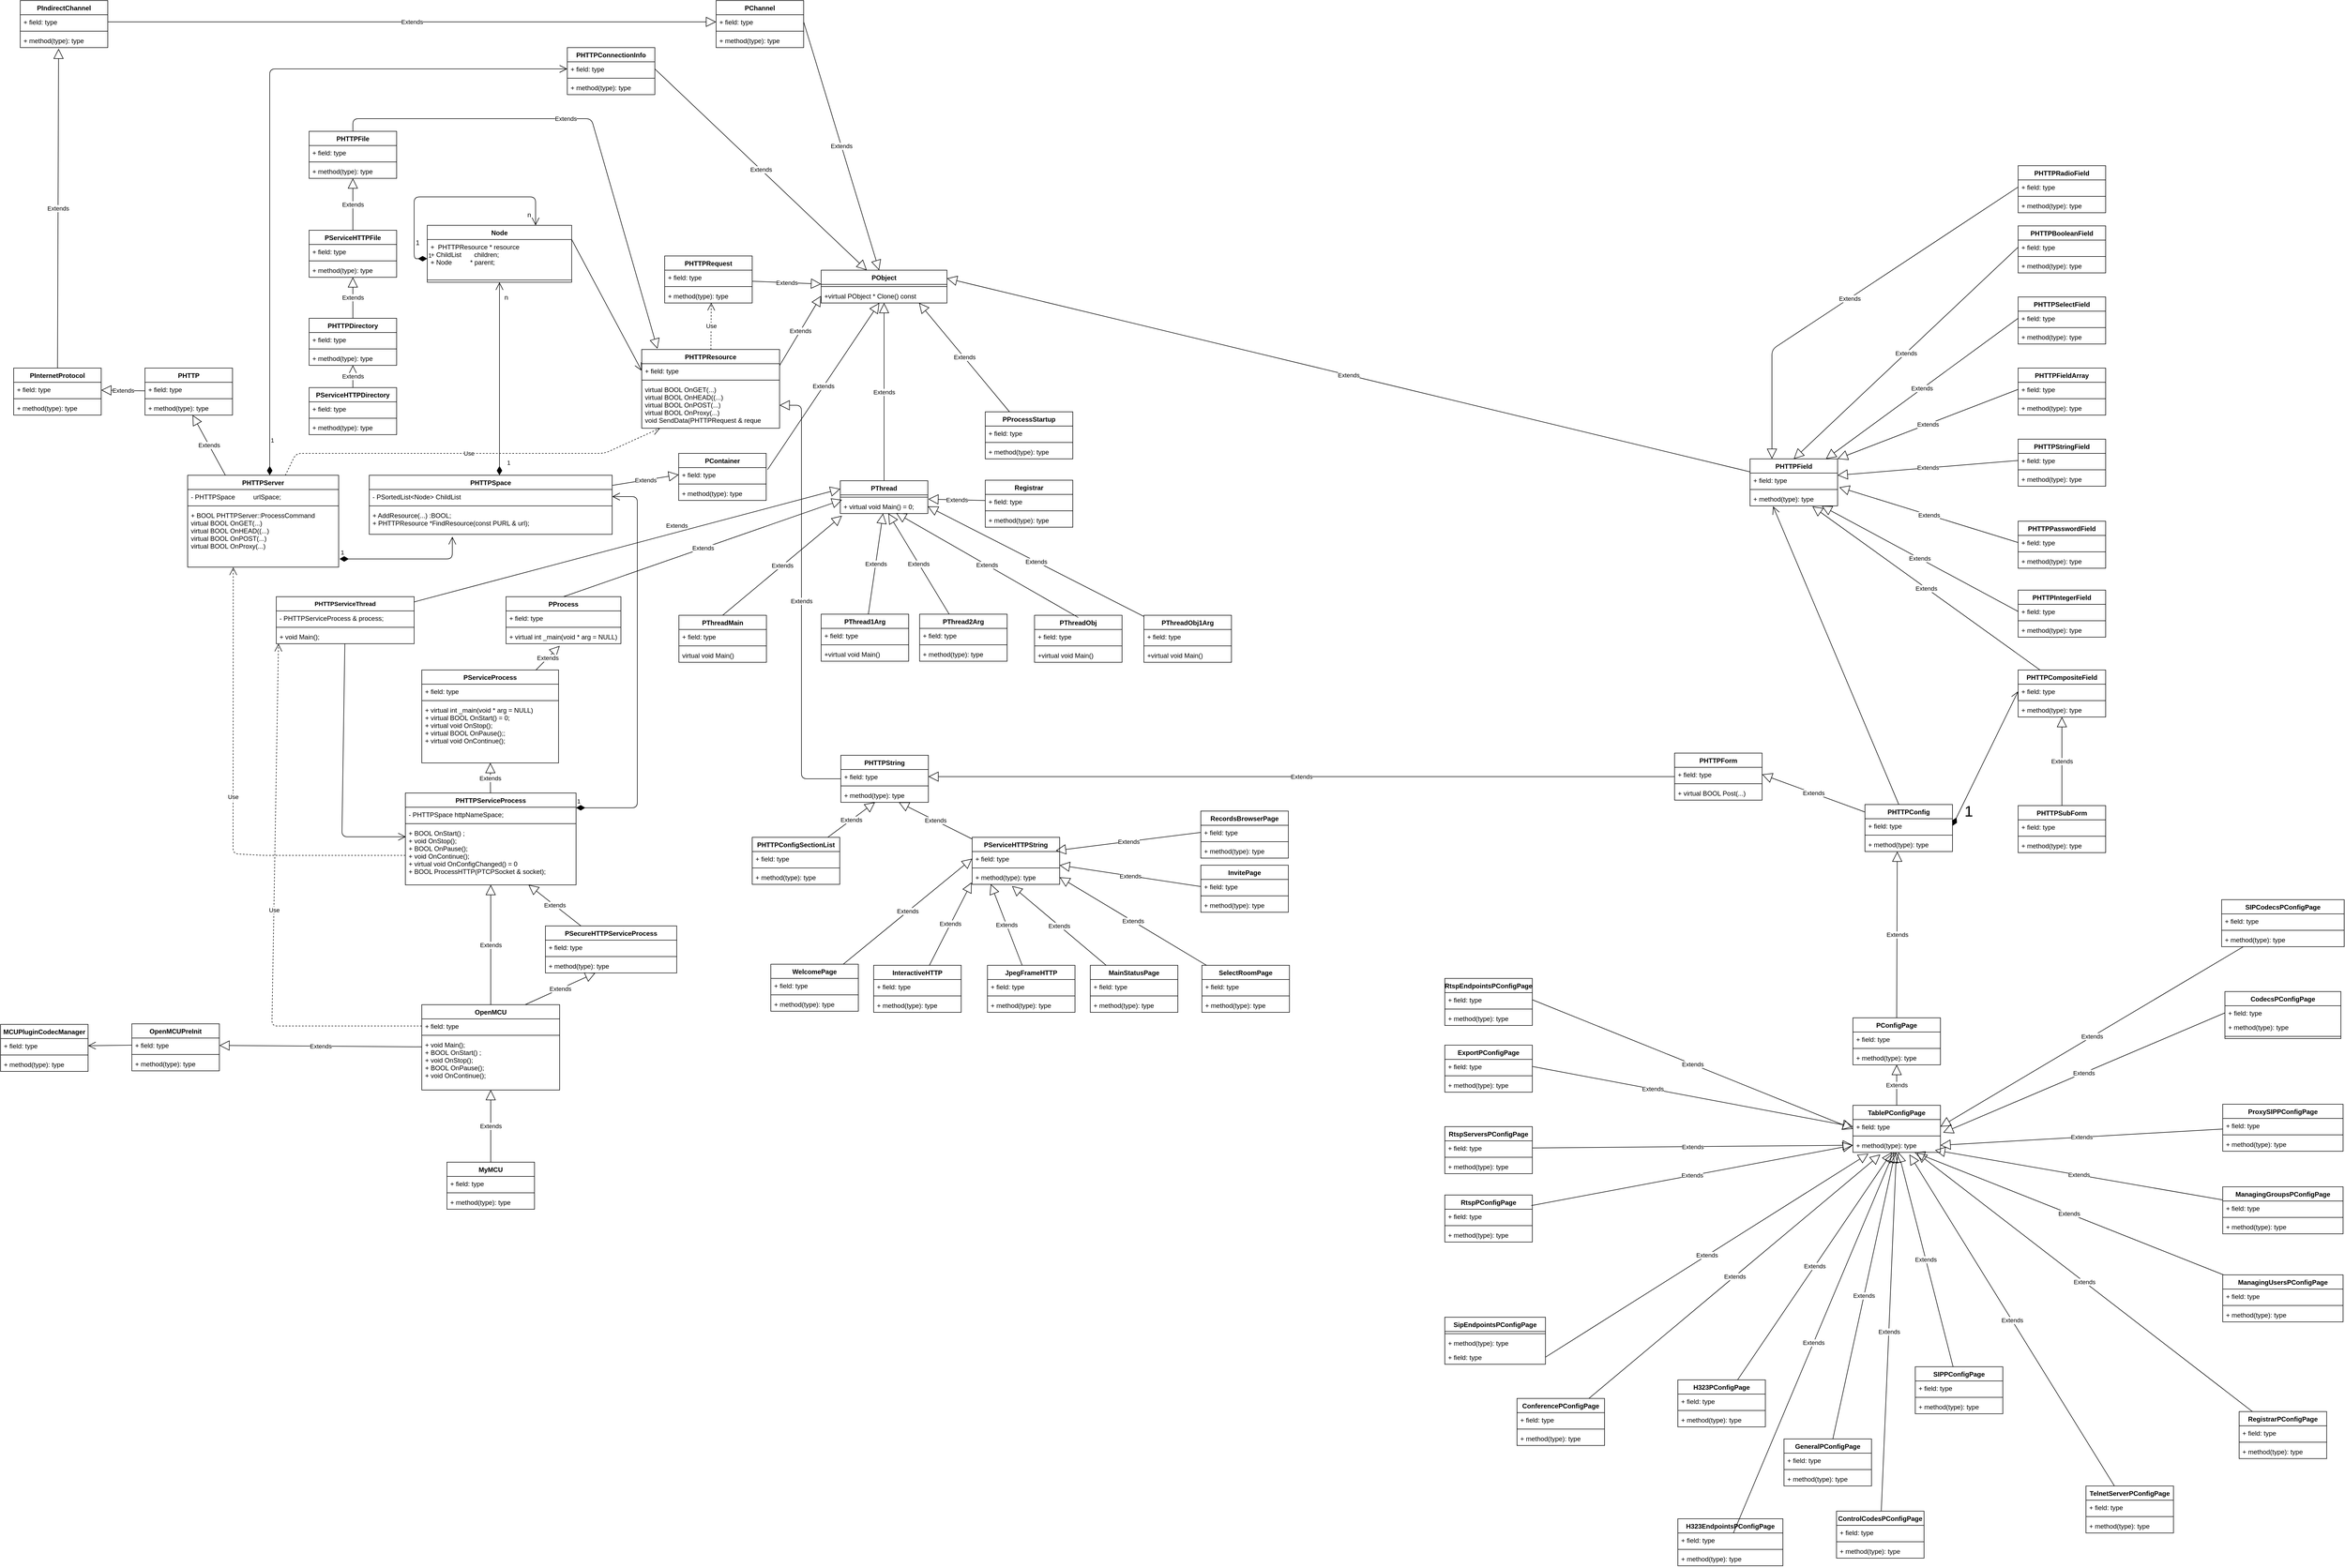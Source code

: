 <mxfile version="12.7.1" type="github" pages="4">
  <diagram name="HTTPProcess" id="13e1069c-82ec-6db2-03f1-153e76fe0fe0">
    <mxGraphModel dx="1988" dy="1519" grid="1" gridSize="12" guides="1" tooltips="1" connect="1" arrows="1" fold="1" page="1" pageScale="1" pageWidth="1100" pageHeight="850" background="#ffffff" math="0" shadow="0">
      <root>
        <mxCell id="0" />
        <mxCell id="1" parent="0" />
        <mxCell id="uWyjZeoa21nMUitDVob5-1" value="PObject" style="swimlane;fontStyle=1;align=center;verticalAlign=top;childLayout=stackLayout;horizontal=1;startSize=26;horizontalStack=0;resizeParent=1;resizeParentMax=0;resizeLast=0;collapsible=1;marginBottom=0;" parent="1" vertex="1">
          <mxGeometry x="420" y="-215" width="230" height="60" as="geometry" />
        </mxCell>
        <mxCell id="uWyjZeoa21nMUitDVob5-3" value="" style="line;strokeWidth=1;fillColor=none;align=left;verticalAlign=middle;spacingTop=-1;spacingLeft=3;spacingRight=3;rotatable=0;labelPosition=right;points=[];portConstraint=eastwest;" parent="uWyjZeoa21nMUitDVob5-1" vertex="1">
          <mxGeometry y="26" width="230" height="8" as="geometry" />
        </mxCell>
        <mxCell id="uWyjZeoa21nMUitDVob5-4" value="+virtual PObject * Clone() const" style="text;strokeColor=none;fillColor=none;align=left;verticalAlign=top;spacingLeft=4;spacingRight=4;overflow=hidden;rotatable=0;points=[[0,0.5],[1,0.5]];portConstraint=eastwest;" parent="uWyjZeoa21nMUitDVob5-1" vertex="1">
          <mxGeometry y="34" width="230" height="26" as="geometry" />
        </mxCell>
        <mxCell id="uWyjZeoa21nMUitDVob5-6" value="PThread" style="swimlane;fontStyle=1;align=center;verticalAlign=top;childLayout=stackLayout;horizontal=1;startSize=26;horizontalStack=0;resizeParent=1;resizeParentMax=0;resizeLast=0;collapsible=1;marginBottom=0;" parent="1" vertex="1">
          <mxGeometry x="455" y="170" width="160" height="60" as="geometry" />
        </mxCell>
        <mxCell id="uWyjZeoa21nMUitDVob5-8" value="" style="line;strokeWidth=1;fillColor=none;align=left;verticalAlign=middle;spacingTop=-1;spacingLeft=3;spacingRight=3;rotatable=0;labelPosition=right;points=[];portConstraint=eastwest;" parent="uWyjZeoa21nMUitDVob5-6" vertex="1">
          <mxGeometry y="26" width="160" height="8" as="geometry" />
        </mxCell>
        <mxCell id="uWyjZeoa21nMUitDVob5-9" value="+ virtual void Main() = 0;" style="text;strokeColor=none;fillColor=none;align=left;verticalAlign=top;spacingLeft=4;spacingRight=4;overflow=hidden;rotatable=0;points=[[0,0.5],[1,0.5]];portConstraint=eastwest;" parent="uWyjZeoa21nMUitDVob5-6" vertex="1">
          <mxGeometry y="34" width="160" height="26" as="geometry" />
        </mxCell>
        <mxCell id="uWyjZeoa21nMUitDVob5-12" value="Extends" style="endArrow=block;endSize=16;endFill=0;html=1;" parent="1" source="uWyjZeoa21nMUitDVob5-6" target="uWyjZeoa21nMUitDVob5-4" edge="1">
          <mxGeometry width="160" relative="1" as="geometry">
            <mxPoint x="260" y="-40" as="sourcePoint" />
            <mxPoint x="420" y="-40" as="targetPoint" />
          </mxGeometry>
        </mxCell>
        <mxCell id="uWyjZeoa21nMUitDVob5-13" value="PThreadMain" style="swimlane;fontStyle=1;align=center;verticalAlign=top;childLayout=stackLayout;horizontal=1;startSize=26;horizontalStack=0;resizeParent=1;resizeParentMax=0;resizeLast=0;collapsible=1;marginBottom=0;" parent="1" vertex="1">
          <mxGeometry x="160" y="416" width="160" height="86" as="geometry" />
        </mxCell>
        <mxCell id="uWyjZeoa21nMUitDVob5-17" value="Extends" style="endArrow=block;endSize=16;endFill=0;html=1;entryX=0.019;entryY=1.154;entryDx=0;entryDy=0;entryPerimeter=0;" parent="uWyjZeoa21nMUitDVob5-13" target="uWyjZeoa21nMUitDVob5-9" edge="1">
          <mxGeometry width="160" relative="1" as="geometry">
            <mxPoint x="80" as="sourcePoint" />
            <mxPoint x="240" as="targetPoint" />
          </mxGeometry>
        </mxCell>
        <mxCell id="uWyjZeoa21nMUitDVob5-14" value="+ field: type" style="text;strokeColor=none;fillColor=none;align=left;verticalAlign=top;spacingLeft=4;spacingRight=4;overflow=hidden;rotatable=0;points=[[0,0.5],[1,0.5]];portConstraint=eastwest;" parent="uWyjZeoa21nMUitDVob5-13" vertex="1">
          <mxGeometry y="26" width="160" height="26" as="geometry" />
        </mxCell>
        <mxCell id="uWyjZeoa21nMUitDVob5-15" value="" style="line;strokeWidth=1;fillColor=none;align=left;verticalAlign=middle;spacingTop=-1;spacingLeft=3;spacingRight=3;rotatable=0;labelPosition=right;points=[];portConstraint=eastwest;" parent="uWyjZeoa21nMUitDVob5-13" vertex="1">
          <mxGeometry y="52" width="160" height="8" as="geometry" />
        </mxCell>
        <mxCell id="uWyjZeoa21nMUitDVob5-16" value="virtual void Main()" style="text;strokeColor=none;fillColor=none;align=left;verticalAlign=top;spacingLeft=4;spacingRight=4;overflow=hidden;rotatable=0;points=[[0,0.5],[1,0.5]];portConstraint=eastwest;" parent="uWyjZeoa21nMUitDVob5-13" vertex="1">
          <mxGeometry y="60" width="160" height="26" as="geometry" />
        </mxCell>
        <mxCell id="uWyjZeoa21nMUitDVob5-18" value="PThread1Arg" style="swimlane;fontStyle=1;align=center;verticalAlign=top;childLayout=stackLayout;horizontal=1;startSize=26;horizontalStack=0;resizeParent=1;resizeParentMax=0;resizeLast=0;collapsible=1;marginBottom=0;" parent="1" vertex="1">
          <mxGeometry x="420" y="414" width="160" height="86" as="geometry" />
        </mxCell>
        <mxCell id="uWyjZeoa21nMUitDVob5-19" value="+ field: type" style="text;strokeColor=none;fillColor=none;align=left;verticalAlign=top;spacingLeft=4;spacingRight=4;overflow=hidden;rotatable=0;points=[[0,0.5],[1,0.5]];portConstraint=eastwest;" parent="uWyjZeoa21nMUitDVob5-18" vertex="1">
          <mxGeometry y="26" width="160" height="26" as="geometry" />
        </mxCell>
        <mxCell id="uWyjZeoa21nMUitDVob5-20" value="" style="line;strokeWidth=1;fillColor=none;align=left;verticalAlign=middle;spacingTop=-1;spacingLeft=3;spacingRight=3;rotatable=0;labelPosition=right;points=[];portConstraint=eastwest;" parent="uWyjZeoa21nMUitDVob5-18" vertex="1">
          <mxGeometry y="52" width="160" height="8" as="geometry" />
        </mxCell>
        <mxCell id="uWyjZeoa21nMUitDVob5-21" value="+virtual void Main()" style="text;strokeColor=none;fillColor=none;align=left;verticalAlign=top;spacingLeft=4;spacingRight=4;overflow=hidden;rotatable=0;points=[[0,0.5],[1,0.5]];portConstraint=eastwest;" parent="uWyjZeoa21nMUitDVob5-18" vertex="1">
          <mxGeometry y="60" width="160" height="26" as="geometry" />
        </mxCell>
        <mxCell id="uWyjZeoa21nMUitDVob5-22" value="PThread2Arg" style="swimlane;fontStyle=1;align=center;verticalAlign=top;childLayout=stackLayout;horizontal=1;startSize=26;horizontalStack=0;resizeParent=1;resizeParentMax=0;resizeLast=0;collapsible=1;marginBottom=0;" parent="1" vertex="1">
          <mxGeometry x="600" y="414" width="160" height="86" as="geometry" />
        </mxCell>
        <mxCell id="uWyjZeoa21nMUitDVob5-23" value="+ field: type" style="text;strokeColor=none;fillColor=none;align=left;verticalAlign=top;spacingLeft=4;spacingRight=4;overflow=hidden;rotatable=0;points=[[0,0.5],[1,0.5]];portConstraint=eastwest;" parent="uWyjZeoa21nMUitDVob5-22" vertex="1">
          <mxGeometry y="26" width="160" height="26" as="geometry" />
        </mxCell>
        <mxCell id="uWyjZeoa21nMUitDVob5-24" value="" style="line;strokeWidth=1;fillColor=none;align=left;verticalAlign=middle;spacingTop=-1;spacingLeft=3;spacingRight=3;rotatable=0;labelPosition=right;points=[];portConstraint=eastwest;" parent="uWyjZeoa21nMUitDVob5-22" vertex="1">
          <mxGeometry y="52" width="160" height="8" as="geometry" />
        </mxCell>
        <mxCell id="uWyjZeoa21nMUitDVob5-25" value="+ method(type): type" style="text;strokeColor=none;fillColor=none;align=left;verticalAlign=top;spacingLeft=4;spacingRight=4;overflow=hidden;rotatable=0;points=[[0,0.5],[1,0.5]];portConstraint=eastwest;" parent="uWyjZeoa21nMUitDVob5-22" vertex="1">
          <mxGeometry y="60" width="160" height="26" as="geometry" />
        </mxCell>
        <mxCell id="uWyjZeoa21nMUitDVob5-26" value="PThreadObj" style="swimlane;fontStyle=1;align=center;verticalAlign=top;childLayout=stackLayout;horizontal=1;startSize=26;horizontalStack=0;resizeParent=1;resizeParentMax=0;resizeLast=0;collapsible=1;marginBottom=0;" parent="1" vertex="1">
          <mxGeometry x="810" y="416" width="160" height="86" as="geometry" />
        </mxCell>
        <mxCell id="uWyjZeoa21nMUitDVob5-36" value="Extends" style="endArrow=block;endSize=16;endFill=0;html=1;entryX=0.638;entryY=0.962;entryDx=0;entryDy=0;entryPerimeter=0;" parent="uWyjZeoa21nMUitDVob5-26" target="uWyjZeoa21nMUitDVob5-9" edge="1">
          <mxGeometry width="160" relative="1" as="geometry">
            <mxPoint x="80" y="4" as="sourcePoint" />
            <mxPoint x="240" y="-16" as="targetPoint" />
          </mxGeometry>
        </mxCell>
        <mxCell id="uWyjZeoa21nMUitDVob5-27" value="+ field: type" style="text;strokeColor=none;fillColor=none;align=left;verticalAlign=top;spacingLeft=4;spacingRight=4;overflow=hidden;rotatable=0;points=[[0,0.5],[1,0.5]];portConstraint=eastwest;" parent="uWyjZeoa21nMUitDVob5-26" vertex="1">
          <mxGeometry y="26" width="160" height="26" as="geometry" />
        </mxCell>
        <mxCell id="uWyjZeoa21nMUitDVob5-28" value="" style="line;strokeWidth=1;fillColor=none;align=left;verticalAlign=middle;spacingTop=-1;spacingLeft=3;spacingRight=3;rotatable=0;labelPosition=right;points=[];portConstraint=eastwest;" parent="uWyjZeoa21nMUitDVob5-26" vertex="1">
          <mxGeometry y="52" width="160" height="8" as="geometry" />
        </mxCell>
        <mxCell id="uWyjZeoa21nMUitDVob5-29" value="+virtual void Main()" style="text;strokeColor=none;fillColor=none;align=left;verticalAlign=top;spacingLeft=4;spacingRight=4;overflow=hidden;rotatable=0;points=[[0,0.5],[1,0.5]];portConstraint=eastwest;" parent="uWyjZeoa21nMUitDVob5-26" vertex="1">
          <mxGeometry y="60" width="160" height="26" as="geometry" />
        </mxCell>
        <mxCell id="uWyjZeoa21nMUitDVob5-30" value="PThreadObj1Arg" style="swimlane;fontStyle=1;align=center;verticalAlign=top;childLayout=stackLayout;horizontal=1;startSize=26;horizontalStack=0;resizeParent=1;resizeParentMax=0;resizeLast=0;collapsible=1;marginBottom=0;" parent="1" vertex="1">
          <mxGeometry x="1010" y="416" width="160" height="86" as="geometry" />
        </mxCell>
        <mxCell id="uWyjZeoa21nMUitDVob5-31" value="+ field: type" style="text;strokeColor=none;fillColor=none;align=left;verticalAlign=top;spacingLeft=4;spacingRight=4;overflow=hidden;rotatable=0;points=[[0,0.5],[1,0.5]];portConstraint=eastwest;" parent="uWyjZeoa21nMUitDVob5-30" vertex="1">
          <mxGeometry y="26" width="160" height="26" as="geometry" />
        </mxCell>
        <mxCell id="uWyjZeoa21nMUitDVob5-32" value="" style="line;strokeWidth=1;fillColor=none;align=left;verticalAlign=middle;spacingTop=-1;spacingLeft=3;spacingRight=3;rotatable=0;labelPosition=right;points=[];portConstraint=eastwest;" parent="uWyjZeoa21nMUitDVob5-30" vertex="1">
          <mxGeometry y="52" width="160" height="8" as="geometry" />
        </mxCell>
        <mxCell id="uWyjZeoa21nMUitDVob5-33" value="+virtual void Main()" style="text;strokeColor=none;fillColor=none;align=left;verticalAlign=top;spacingLeft=4;spacingRight=4;overflow=hidden;rotatable=0;points=[[0,0.5],[1,0.5]];portConstraint=eastwest;" parent="uWyjZeoa21nMUitDVob5-30" vertex="1">
          <mxGeometry y="60" width="160" height="26" as="geometry" />
        </mxCell>
        <mxCell id="uWyjZeoa21nMUitDVob5-34" value="Extends" style="endArrow=block;endSize=16;endFill=0;html=1;" parent="1" source="uWyjZeoa21nMUitDVob5-18" target="uWyjZeoa21nMUitDVob5-9" edge="1">
          <mxGeometry width="160" relative="1" as="geometry">
            <mxPoint x="460" y="256" as="sourcePoint" />
            <mxPoint x="490" y="233" as="targetPoint" />
          </mxGeometry>
        </mxCell>
        <mxCell id="uWyjZeoa21nMUitDVob5-35" value="Extends" style="endArrow=block;endSize=16;endFill=0;html=1;" parent="1" source="uWyjZeoa21nMUitDVob5-22" target="uWyjZeoa21nMUitDVob5-9" edge="1">
          <mxGeometry width="160" relative="1" as="geometry">
            <mxPoint x="680" y="254" as="sourcePoint" />
            <mxPoint x="680" y="254" as="targetPoint" />
          </mxGeometry>
        </mxCell>
        <mxCell id="uWyjZeoa21nMUitDVob5-38" value="Extends" style="endArrow=block;endSize=16;endFill=0;html=1;entryX=1;entryY=0.5;entryDx=0;entryDy=0;" parent="1" source="uWyjZeoa21nMUitDVob5-30" target="uWyjZeoa21nMUitDVob5-9" edge="1">
          <mxGeometry width="160" relative="1" as="geometry">
            <mxPoint x="1090" y="256" as="sourcePoint" />
            <mxPoint x="1090" y="256" as="targetPoint" />
          </mxGeometry>
        </mxCell>
        <mxCell id="uWyjZeoa21nMUitDVob5-45" value="PProcess" style="swimlane;fontStyle=1;align=center;verticalAlign=top;childLayout=stackLayout;horizontal=1;startSize=26;horizontalStack=0;resizeParent=1;resizeParentMax=0;resizeLast=0;collapsible=1;marginBottom=0;" parent="1" vertex="1">
          <mxGeometry x="-156" y="382" width="210" height="86" as="geometry" />
        </mxCell>
        <mxCell id="uWyjZeoa21nMUitDVob5-46" value="+ field: type" style="text;strokeColor=none;fillColor=none;align=left;verticalAlign=top;spacingLeft=4;spacingRight=4;overflow=hidden;rotatable=0;points=[[0,0.5],[1,0.5]];portConstraint=eastwest;" parent="uWyjZeoa21nMUitDVob5-45" vertex="1">
          <mxGeometry y="26" width="210" height="26" as="geometry" />
        </mxCell>
        <mxCell id="uWyjZeoa21nMUitDVob5-47" value="" style="line;strokeWidth=1;fillColor=none;align=left;verticalAlign=middle;spacingTop=-1;spacingLeft=3;spacingRight=3;rotatable=0;labelPosition=right;points=[];portConstraint=eastwest;" parent="uWyjZeoa21nMUitDVob5-45" vertex="1">
          <mxGeometry y="52" width="210" height="8" as="geometry" />
        </mxCell>
        <mxCell id="uWyjZeoa21nMUitDVob5-48" value="+ virtual int _main(void * arg = NULL)" style="text;strokeColor=none;fillColor=none;align=left;verticalAlign=top;spacingLeft=4;spacingRight=4;overflow=hidden;rotatable=0;points=[[0,0.5],[1,0.5]];portConstraint=eastwest;" parent="uWyjZeoa21nMUitDVob5-45" vertex="1">
          <mxGeometry y="60" width="210" height="26" as="geometry" />
        </mxCell>
        <mxCell id="uWyjZeoa21nMUitDVob5-50" style="edgeStyle=orthogonalEdgeStyle;rounded=0;orthogonalLoop=1;jettySize=auto;html=1;exitX=1;exitY=0.5;exitDx=0;exitDy=0;" parent="uWyjZeoa21nMUitDVob5-45" source="uWyjZeoa21nMUitDVob5-46" target="uWyjZeoa21nMUitDVob5-46" edge="1">
          <mxGeometry relative="1" as="geometry" />
        </mxCell>
        <mxCell id="uWyjZeoa21nMUitDVob5-49" value="Extends" style="endArrow=block;endSize=16;endFill=0;html=1;entryX=0.019;entryY=0.038;entryDx=0;entryDy=0;entryPerimeter=0;exitX=0.5;exitY=0;exitDx=0;exitDy=0;" parent="1" source="uWyjZeoa21nMUitDVob5-45" target="uWyjZeoa21nMUitDVob5-9" edge="1">
          <mxGeometry width="160" relative="1" as="geometry">
            <mxPoint x="-30" y="400" as="sourcePoint" />
            <mxPoint x="50" y="530" as="targetPoint" />
          </mxGeometry>
        </mxCell>
        <mxCell id="fGrMcwaemMbRUYBvJBFn-1" value="OpenMCUPreInit" style="swimlane;fontStyle=1;align=center;verticalAlign=top;childLayout=stackLayout;horizontal=1;startSize=26;horizontalStack=0;resizeParent=1;resizeParentMax=0;resizeLast=0;collapsible=1;marginBottom=0;" parent="1" vertex="1">
          <mxGeometry x="-840" y="1163" width="160" height="86" as="geometry" />
        </mxCell>
        <mxCell id="fGrMcwaemMbRUYBvJBFn-2" value="+ field: type" style="text;strokeColor=none;fillColor=none;align=left;verticalAlign=top;spacingLeft=4;spacingRight=4;overflow=hidden;rotatable=0;points=[[0,0.5],[1,0.5]];portConstraint=eastwest;" parent="fGrMcwaemMbRUYBvJBFn-1" vertex="1">
          <mxGeometry y="26" width="160" height="26" as="geometry" />
        </mxCell>
        <mxCell id="fGrMcwaemMbRUYBvJBFn-3" value="" style="line;strokeWidth=1;fillColor=none;align=left;verticalAlign=middle;spacingTop=-1;spacingLeft=3;spacingRight=3;rotatable=0;labelPosition=right;points=[];portConstraint=eastwest;" parent="fGrMcwaemMbRUYBvJBFn-1" vertex="1">
          <mxGeometry y="52" width="160" height="8" as="geometry" />
        </mxCell>
        <mxCell id="fGrMcwaemMbRUYBvJBFn-4" value="+ method(type): type" style="text;strokeColor=none;fillColor=none;align=left;verticalAlign=top;spacingLeft=4;spacingRight=4;overflow=hidden;rotatable=0;points=[[0,0.5],[1,0.5]];portConstraint=eastwest;" parent="fGrMcwaemMbRUYBvJBFn-1" vertex="1">
          <mxGeometry y="60" width="160" height="26" as="geometry" />
        </mxCell>
        <mxCell id="fGrMcwaemMbRUYBvJBFn-5" value="PHTTPServiceProcess" style="swimlane;fontStyle=1;align=center;verticalAlign=top;childLayout=stackLayout;horizontal=1;startSize=26;horizontalStack=0;resizeParent=1;resizeParentMax=0;resizeLast=0;collapsible=1;marginBottom=0;" parent="1" vertex="1">
          <mxGeometry x="-340" y="741" width="312" height="168" as="geometry" />
        </mxCell>
        <mxCell id="fGrMcwaemMbRUYBvJBFn-6" value="- PHTTPSpace httpNameSpace;" style="text;strokeColor=none;fillColor=none;align=left;verticalAlign=top;spacingLeft=4;spacingRight=4;overflow=hidden;rotatable=0;points=[[0,0.5],[1,0.5]];portConstraint=eastwest;" parent="fGrMcwaemMbRUYBvJBFn-5" vertex="1">
          <mxGeometry y="26" width="312" height="26" as="geometry" />
        </mxCell>
        <mxCell id="fGrMcwaemMbRUYBvJBFn-7" value="" style="line;strokeWidth=1;fillColor=none;align=left;verticalAlign=middle;spacingTop=-1;spacingLeft=3;spacingRight=3;rotatable=0;labelPosition=right;points=[];portConstraint=eastwest;" parent="fGrMcwaemMbRUYBvJBFn-5" vertex="1">
          <mxGeometry y="52" width="312" height="8" as="geometry" />
        </mxCell>
        <mxCell id="fGrMcwaemMbRUYBvJBFn-8" value="+ BOOL OnStart() ;&#xa;+ void OnStop();&#xa;+ BOOL OnPause();&#xa;+ void OnContinue();&#xa;+ virtual void OnConfigChanged() = 0&#xa;+ BOOL ProcessHTTP(PTCPSocket &amp; socket);" style="text;strokeColor=none;fillColor=none;align=left;verticalAlign=top;spacingLeft=4;spacingRight=4;overflow=hidden;rotatable=0;points=[[0,0.5],[1,0.5]];portConstraint=eastwest;" parent="fGrMcwaemMbRUYBvJBFn-5" vertex="1">
          <mxGeometry y="60" width="312" height="108" as="geometry" />
        </mxCell>
        <mxCell id="fGrMcwaemMbRUYBvJBFn-9" value="OpenMCU" style="swimlane;fontStyle=1;align=center;verticalAlign=top;childLayout=stackLayout;horizontal=1;startSize=26;horizontalStack=0;resizeParent=1;resizeParentMax=0;resizeLast=0;collapsible=1;marginBottom=0;" parent="1" vertex="1">
          <mxGeometry x="-310" y="1128" width="252" height="156" as="geometry" />
        </mxCell>
        <mxCell id="fGrMcwaemMbRUYBvJBFn-10" value="+ field: type" style="text;strokeColor=none;fillColor=none;align=left;verticalAlign=top;spacingLeft=4;spacingRight=4;overflow=hidden;rotatable=0;points=[[0,0.5],[1,0.5]];portConstraint=eastwest;" parent="fGrMcwaemMbRUYBvJBFn-9" vertex="1">
          <mxGeometry y="26" width="252" height="26" as="geometry" />
        </mxCell>
        <mxCell id="fGrMcwaemMbRUYBvJBFn-11" value="" style="line;strokeWidth=1;fillColor=none;align=left;verticalAlign=middle;spacingTop=-1;spacingLeft=3;spacingRight=3;rotatable=0;labelPosition=right;points=[];portConstraint=eastwest;" parent="fGrMcwaemMbRUYBvJBFn-9" vertex="1">
          <mxGeometry y="52" width="252" height="8" as="geometry" />
        </mxCell>
        <mxCell id="fGrMcwaemMbRUYBvJBFn-12" value="+ void Main();&#xa;+ BOOL OnStart() ;&#xa;+ void OnStop();&#xa;+ BOOL OnPause();&#xa;+ void OnContinue();" style="text;strokeColor=none;fillColor=none;align=left;verticalAlign=top;spacingLeft=4;spacingRight=4;overflow=hidden;rotatable=0;points=[[0,0.5],[1,0.5]];portConstraint=eastwest;" parent="fGrMcwaemMbRUYBvJBFn-9" vertex="1">
          <mxGeometry y="60" width="252" height="96" as="geometry" />
        </mxCell>
        <mxCell id="fGrMcwaemMbRUYBvJBFn-13" value="MyMCU" style="swimlane;fontStyle=1;align=center;verticalAlign=top;childLayout=stackLayout;horizontal=1;startSize=26;horizontalStack=0;resizeParent=1;resizeParentMax=0;resizeLast=0;collapsible=1;marginBottom=0;" parent="1" vertex="1">
          <mxGeometry x="-264" y="1416" width="160" height="86" as="geometry" />
        </mxCell>
        <mxCell id="fGrMcwaemMbRUYBvJBFn-14" value="+ field: type" style="text;strokeColor=none;fillColor=none;align=left;verticalAlign=top;spacingLeft=4;spacingRight=4;overflow=hidden;rotatable=0;points=[[0,0.5],[1,0.5]];portConstraint=eastwest;" parent="fGrMcwaemMbRUYBvJBFn-13" vertex="1">
          <mxGeometry y="26" width="160" height="26" as="geometry" />
        </mxCell>
        <mxCell id="fGrMcwaemMbRUYBvJBFn-15" value="" style="line;strokeWidth=1;fillColor=none;align=left;verticalAlign=middle;spacingTop=-1;spacingLeft=3;spacingRight=3;rotatable=0;labelPosition=right;points=[];portConstraint=eastwest;" parent="fGrMcwaemMbRUYBvJBFn-13" vertex="1">
          <mxGeometry y="52" width="160" height="8" as="geometry" />
        </mxCell>
        <mxCell id="fGrMcwaemMbRUYBvJBFn-16" value="+ method(type): type" style="text;strokeColor=none;fillColor=none;align=left;verticalAlign=top;spacingLeft=4;spacingRight=4;overflow=hidden;rotatable=0;points=[[0,0.5],[1,0.5]];portConstraint=eastwest;" parent="fGrMcwaemMbRUYBvJBFn-13" vertex="1">
          <mxGeometry y="60" width="160" height="26" as="geometry" />
        </mxCell>
        <mxCell id="fGrMcwaemMbRUYBvJBFn-17" value="Extends" style="endArrow=block;endSize=16;endFill=0;html=1;" parent="1" source="fGrMcwaemMbRUYBvJBFn-13" target="fGrMcwaemMbRUYBvJBFn-12" edge="1">
          <mxGeometry width="160" relative="1" as="geometry">
            <mxPoint x="-420" y="1182" as="sourcePoint" />
            <mxPoint x="-420" y="1242" as="targetPoint" />
          </mxGeometry>
        </mxCell>
        <mxCell id="fGrMcwaemMbRUYBvJBFn-18" value="Extends" style="endArrow=block;endSize=16;endFill=0;html=1;" parent="1" source="fGrMcwaemMbRUYBvJBFn-9" target="fGrMcwaemMbRUYBvJBFn-8" edge="1">
          <mxGeometry width="160" relative="1" as="geometry">
            <mxPoint x="-420" y="880" as="sourcePoint" />
            <mxPoint x="-420" y="880" as="targetPoint" />
          </mxGeometry>
        </mxCell>
        <mxCell id="fGrMcwaemMbRUYBvJBFn-19" value="Extends" style="endArrow=block;endSize=16;endFill=0;html=1;" parent="1" source="fGrMcwaemMbRUYBvJBFn-9" target="fGrMcwaemMbRUYBvJBFn-2" edge="1">
          <mxGeometry width="160" relative="1" as="geometry">
            <mxPoint x="-420" y="880" as="sourcePoint" />
            <mxPoint x="-420" y="880" as="targetPoint" />
          </mxGeometry>
        </mxCell>
        <mxCell id="fGrMcwaemMbRUYBvJBFn-20" value="MCUPluginCodecManager" style="swimlane;fontStyle=1;align=center;verticalAlign=top;childLayout=stackLayout;horizontal=1;startSize=26;horizontalStack=0;resizeParent=1;resizeParentMax=0;resizeLast=0;collapsible=1;marginBottom=0;" parent="1" vertex="1">
          <mxGeometry x="-1080" y="1164" width="160" height="86" as="geometry" />
        </mxCell>
        <mxCell id="fGrMcwaemMbRUYBvJBFn-21" value="+ field: type" style="text;strokeColor=none;fillColor=none;align=left;verticalAlign=top;spacingLeft=4;spacingRight=4;overflow=hidden;rotatable=0;points=[[0,0.5],[1,0.5]];portConstraint=eastwest;" parent="fGrMcwaemMbRUYBvJBFn-20" vertex="1">
          <mxGeometry y="26" width="160" height="26" as="geometry" />
        </mxCell>
        <mxCell id="fGrMcwaemMbRUYBvJBFn-22" value="" style="line;strokeWidth=1;fillColor=none;align=left;verticalAlign=middle;spacingTop=-1;spacingLeft=3;spacingRight=3;rotatable=0;labelPosition=right;points=[];portConstraint=eastwest;" parent="fGrMcwaemMbRUYBvJBFn-20" vertex="1">
          <mxGeometry y="52" width="160" height="8" as="geometry" />
        </mxCell>
        <mxCell id="fGrMcwaemMbRUYBvJBFn-23" value="+ method(type): type" style="text;strokeColor=none;fillColor=none;align=left;verticalAlign=top;spacingLeft=4;spacingRight=4;overflow=hidden;rotatable=0;points=[[0,0.5],[1,0.5]];portConstraint=eastwest;" parent="fGrMcwaemMbRUYBvJBFn-20" vertex="1">
          <mxGeometry y="60" width="160" height="26" as="geometry" />
        </mxCell>
        <mxCell id="fGrMcwaemMbRUYBvJBFn-24" value="" style="endArrow=open;endFill=1;endSize=12;html=1;entryX=1;entryY=0.5;entryDx=0;entryDy=0;exitX=0;exitY=0.5;exitDx=0;exitDy=0;" parent="1" source="fGrMcwaemMbRUYBvJBFn-2" target="fGrMcwaemMbRUYBvJBFn-21" edge="1">
          <mxGeometry width="160" relative="1" as="geometry">
            <mxPoint x="-1070" y="1681" as="sourcePoint" />
            <mxPoint x="-910" y="1681" as="targetPoint" />
          </mxGeometry>
        </mxCell>
        <mxCell id="fGrMcwaemMbRUYBvJBFn-25" value="PSecureHTTPServiceProcess" style="swimlane;fontStyle=1;align=center;verticalAlign=top;childLayout=stackLayout;horizontal=1;startSize=26;horizontalStack=0;resizeParent=1;resizeParentMax=0;resizeLast=0;collapsible=1;marginBottom=0;" parent="1" vertex="1">
          <mxGeometry x="-84" y="984" width="240" height="86" as="geometry" />
        </mxCell>
        <mxCell id="fGrMcwaemMbRUYBvJBFn-26" value="+ field: type" style="text;strokeColor=none;fillColor=none;align=left;verticalAlign=top;spacingLeft=4;spacingRight=4;overflow=hidden;rotatable=0;points=[[0,0.5],[1,0.5]];portConstraint=eastwest;" parent="fGrMcwaemMbRUYBvJBFn-25" vertex="1">
          <mxGeometry y="26" width="240" height="26" as="geometry" />
        </mxCell>
        <mxCell id="fGrMcwaemMbRUYBvJBFn-27" value="" style="line;strokeWidth=1;fillColor=none;align=left;verticalAlign=middle;spacingTop=-1;spacingLeft=3;spacingRight=3;rotatable=0;labelPosition=right;points=[];portConstraint=eastwest;" parent="fGrMcwaemMbRUYBvJBFn-25" vertex="1">
          <mxGeometry y="52" width="240" height="8" as="geometry" />
        </mxCell>
        <mxCell id="fGrMcwaemMbRUYBvJBFn-28" value="+ method(type): type" style="text;strokeColor=none;fillColor=none;align=left;verticalAlign=top;spacingLeft=4;spacingRight=4;overflow=hidden;rotatable=0;points=[[0,0.5],[1,0.5]];portConstraint=eastwest;" parent="fGrMcwaemMbRUYBvJBFn-25" vertex="1">
          <mxGeometry y="60" width="240" height="26" as="geometry" />
        </mxCell>
        <mxCell id="fGrMcwaemMbRUYBvJBFn-29" value="Extends" style="endArrow=block;endSize=16;endFill=0;html=1;exitX=0.75;exitY=0;exitDx=0;exitDy=0;" parent="1" source="fGrMcwaemMbRUYBvJBFn-9" target="fGrMcwaemMbRUYBvJBFn-28" edge="1">
          <mxGeometry width="160" relative="1" as="geometry">
            <mxPoint x="-340" y="1080" as="sourcePoint" />
            <mxPoint x="-180" y="1080" as="targetPoint" />
          </mxGeometry>
        </mxCell>
        <mxCell id="fGrMcwaemMbRUYBvJBFn-30" value="PServiceProcess" style="swimlane;fontStyle=1;align=center;verticalAlign=top;childLayout=stackLayout;horizontal=1;startSize=26;horizontalStack=0;resizeParent=1;resizeParentMax=0;resizeLast=0;collapsible=1;marginBottom=0;" parent="1" vertex="1">
          <mxGeometry x="-310" y="516" width="250" height="170" as="geometry" />
        </mxCell>
        <mxCell id="fGrMcwaemMbRUYBvJBFn-31" value="+ field: type" style="text;strokeColor=none;fillColor=none;align=left;verticalAlign=top;spacingLeft=4;spacingRight=4;overflow=hidden;rotatable=0;points=[[0,0.5],[1,0.5]];portConstraint=eastwest;" parent="fGrMcwaemMbRUYBvJBFn-30" vertex="1">
          <mxGeometry y="26" width="250" height="26" as="geometry" />
        </mxCell>
        <mxCell id="fGrMcwaemMbRUYBvJBFn-32" value="" style="line;strokeWidth=1;fillColor=none;align=left;verticalAlign=middle;spacingTop=-1;spacingLeft=3;spacingRight=3;rotatable=0;labelPosition=right;points=[];portConstraint=eastwest;" parent="fGrMcwaemMbRUYBvJBFn-30" vertex="1">
          <mxGeometry y="52" width="250" height="8" as="geometry" />
        </mxCell>
        <mxCell id="fGrMcwaemMbRUYBvJBFn-33" value="+ virtual int _main(void * arg = NULL)&#xa;+ virtual BOOL OnStart() = 0;&#xa;+ virtual void OnStop();&#xa;+ virtual BOOL OnPause();;&#xa;+ virtual void OnContinue();" style="text;strokeColor=none;fillColor=none;align=left;verticalAlign=top;spacingLeft=4;spacingRight=4;overflow=hidden;rotatable=0;points=[[0,0.5],[1,0.5]];portConstraint=eastwest;" parent="fGrMcwaemMbRUYBvJBFn-30" vertex="1">
          <mxGeometry y="60" width="250" height="110" as="geometry" />
        </mxCell>
        <mxCell id="fGrMcwaemMbRUYBvJBFn-39" value="Extends" style="endArrow=block;endSize=16;endFill=0;html=1;" parent="1" source="fGrMcwaemMbRUYBvJBFn-5" target="fGrMcwaemMbRUYBvJBFn-33" edge="1">
          <mxGeometry width="160" relative="1" as="geometry">
            <mxPoint x="-270" y="698" as="sourcePoint" />
            <mxPoint x="-270" y="760" as="targetPoint" />
          </mxGeometry>
        </mxCell>
        <mxCell id="fGrMcwaemMbRUYBvJBFn-40" value="Extends" style="endArrow=block;endSize=16;endFill=0;html=1;entryX=0.467;entryY=1.154;entryDx=0;entryDy=0;entryPerimeter=0;" parent="1" source="fGrMcwaemMbRUYBvJBFn-30" target="uWyjZeoa21nMUitDVob5-48" edge="1">
          <mxGeometry width="160" relative="1" as="geometry">
            <mxPoint x="90" y="520" as="sourcePoint" />
            <mxPoint x="90" y="520" as="targetPoint" />
          </mxGeometry>
        </mxCell>
        <mxCell id="fGrMcwaemMbRUYBvJBFn-41" value="PProcessStartup" style="swimlane;fontStyle=1;align=center;verticalAlign=top;childLayout=stackLayout;horizontal=1;startSize=26;horizontalStack=0;resizeParent=1;resizeParentMax=0;resizeLast=0;collapsible=1;marginBottom=0;" parent="1" vertex="1">
          <mxGeometry x="720" y="44" width="160" height="86" as="geometry" />
        </mxCell>
        <mxCell id="fGrMcwaemMbRUYBvJBFn-42" value="+ field: type" style="text;strokeColor=none;fillColor=none;align=left;verticalAlign=top;spacingLeft=4;spacingRight=4;overflow=hidden;rotatable=0;points=[[0,0.5],[1,0.5]];portConstraint=eastwest;" parent="fGrMcwaemMbRUYBvJBFn-41" vertex="1">
          <mxGeometry y="26" width="160" height="26" as="geometry" />
        </mxCell>
        <mxCell id="fGrMcwaemMbRUYBvJBFn-43" value="" style="line;strokeWidth=1;fillColor=none;align=left;verticalAlign=middle;spacingTop=-1;spacingLeft=3;spacingRight=3;rotatable=0;labelPosition=right;points=[];portConstraint=eastwest;" parent="fGrMcwaemMbRUYBvJBFn-41" vertex="1">
          <mxGeometry y="52" width="160" height="8" as="geometry" />
        </mxCell>
        <mxCell id="fGrMcwaemMbRUYBvJBFn-44" value="+ method(type): type" style="text;strokeColor=none;fillColor=none;align=left;verticalAlign=top;spacingLeft=4;spacingRight=4;overflow=hidden;rotatable=0;points=[[0,0.5],[1,0.5]];portConstraint=eastwest;" parent="fGrMcwaemMbRUYBvJBFn-41" vertex="1">
          <mxGeometry y="60" width="160" height="26" as="geometry" />
        </mxCell>
        <mxCell id="fGrMcwaemMbRUYBvJBFn-45" value="Extends" style="endArrow=block;endSize=16;endFill=0;html=1;entryX=0.778;entryY=1;entryDx=0;entryDy=0;entryPerimeter=0;" parent="1" source="fGrMcwaemMbRUYBvJBFn-41" target="uWyjZeoa21nMUitDVob5-4" edge="1">
          <mxGeometry width="160" relative="1" as="geometry">
            <mxPoint x="860" y="-3" as="sourcePoint" />
            <mxPoint x="860" y="-3" as="targetPoint" />
          </mxGeometry>
        </mxCell>
        <mxCell id="fGrMcwaemMbRUYBvJBFn-46" value="PHTTPConfig" style="swimlane;fontStyle=1;align=center;verticalAlign=top;childLayout=stackLayout;horizontal=1;startSize=26;horizontalStack=0;resizeParent=1;resizeParentMax=0;resizeLast=0;collapsible=1;marginBottom=0;" parent="1" vertex="1">
          <mxGeometry x="2328" y="762" width="160" height="86" as="geometry" />
        </mxCell>
        <mxCell id="fGrMcwaemMbRUYBvJBFn-47" value="+ field: type" style="text;strokeColor=none;fillColor=none;align=left;verticalAlign=top;spacingLeft=4;spacingRight=4;overflow=hidden;rotatable=0;points=[[0,0.5],[1,0.5]];portConstraint=eastwest;" parent="fGrMcwaemMbRUYBvJBFn-46" vertex="1">
          <mxGeometry y="26" width="160" height="26" as="geometry" />
        </mxCell>
        <mxCell id="fGrMcwaemMbRUYBvJBFn-48" value="" style="line;strokeWidth=1;fillColor=none;align=left;verticalAlign=middle;spacingTop=-1;spacingLeft=3;spacingRight=3;rotatable=0;labelPosition=right;points=[];portConstraint=eastwest;" parent="fGrMcwaemMbRUYBvJBFn-46" vertex="1">
          <mxGeometry y="52" width="160" height="8" as="geometry" />
        </mxCell>
        <mxCell id="fGrMcwaemMbRUYBvJBFn-49" value="+ method(type): type" style="text;strokeColor=none;fillColor=none;align=left;verticalAlign=top;spacingLeft=4;spacingRight=4;overflow=hidden;rotatable=0;points=[[0,0.5],[1,0.5]];portConstraint=eastwest;" parent="fGrMcwaemMbRUYBvJBFn-46" vertex="1">
          <mxGeometry y="60" width="160" height="26" as="geometry" />
        </mxCell>
        <mxCell id="fGrMcwaemMbRUYBvJBFn-50" value="PConfigPage" style="swimlane;fontStyle=1;align=center;verticalAlign=top;childLayout=stackLayout;horizontal=1;startSize=26;horizontalStack=0;resizeParent=1;resizeParentMax=0;resizeLast=0;collapsible=1;marginBottom=0;" parent="1" vertex="1">
          <mxGeometry x="2306" y="1152" width="160" height="86" as="geometry" />
        </mxCell>
        <mxCell id="fGrMcwaemMbRUYBvJBFn-51" value="+ field: type" style="text;strokeColor=none;fillColor=none;align=left;verticalAlign=top;spacingLeft=4;spacingRight=4;overflow=hidden;rotatable=0;points=[[0,0.5],[1,0.5]];portConstraint=eastwest;" parent="fGrMcwaemMbRUYBvJBFn-50" vertex="1">
          <mxGeometry y="26" width="160" height="26" as="geometry" />
        </mxCell>
        <mxCell id="fGrMcwaemMbRUYBvJBFn-52" value="" style="line;strokeWidth=1;fillColor=none;align=left;verticalAlign=middle;spacingTop=-1;spacingLeft=3;spacingRight=3;rotatable=0;labelPosition=right;points=[];portConstraint=eastwest;" parent="fGrMcwaemMbRUYBvJBFn-50" vertex="1">
          <mxGeometry y="52" width="160" height="8" as="geometry" />
        </mxCell>
        <mxCell id="fGrMcwaemMbRUYBvJBFn-53" value="+ method(type): type" style="text;strokeColor=none;fillColor=none;align=left;verticalAlign=top;spacingLeft=4;spacingRight=4;overflow=hidden;rotatable=0;points=[[0,0.5],[1,0.5]];portConstraint=eastwest;" parent="fGrMcwaemMbRUYBvJBFn-50" vertex="1">
          <mxGeometry y="60" width="160" height="26" as="geometry" />
        </mxCell>
        <mxCell id="fGrMcwaemMbRUYBvJBFn-54" value="PHTTPForm" style="swimlane;fontStyle=1;align=center;verticalAlign=top;childLayout=stackLayout;horizontal=1;startSize=26;horizontalStack=0;resizeParent=1;resizeParentMax=0;resizeLast=0;collapsible=1;marginBottom=0;" parent="1" vertex="1">
          <mxGeometry x="1980" y="668" width="160" height="86" as="geometry" />
        </mxCell>
        <mxCell id="fGrMcwaemMbRUYBvJBFn-55" value="+ field: type" style="text;strokeColor=none;fillColor=none;align=left;verticalAlign=top;spacingLeft=4;spacingRight=4;overflow=hidden;rotatable=0;points=[[0,0.5],[1,0.5]];portConstraint=eastwest;" parent="fGrMcwaemMbRUYBvJBFn-54" vertex="1">
          <mxGeometry y="26" width="160" height="26" as="geometry" />
        </mxCell>
        <mxCell id="fGrMcwaemMbRUYBvJBFn-56" value="" style="line;strokeWidth=1;fillColor=none;align=left;verticalAlign=middle;spacingTop=-1;spacingLeft=3;spacingRight=3;rotatable=0;labelPosition=right;points=[];portConstraint=eastwest;" parent="fGrMcwaemMbRUYBvJBFn-54" vertex="1">
          <mxGeometry y="52" width="160" height="8" as="geometry" />
        </mxCell>
        <mxCell id="fGrMcwaemMbRUYBvJBFn-57" value="+ virtual BOOL Post(...)" style="text;strokeColor=none;fillColor=none;align=left;verticalAlign=top;spacingLeft=4;spacingRight=4;overflow=hidden;rotatable=0;points=[[0,0.5],[1,0.5]];portConstraint=eastwest;" parent="fGrMcwaemMbRUYBvJBFn-54" vertex="1">
          <mxGeometry y="60" width="160" height="26" as="geometry" />
        </mxCell>
        <mxCell id="fGrMcwaemMbRUYBvJBFn-58" value="PHTTPString" style="swimlane;fontStyle=1;align=center;verticalAlign=top;childLayout=stackLayout;horizontal=1;startSize=26;horizontalStack=0;resizeParent=1;resizeParentMax=0;resizeLast=0;collapsible=1;marginBottom=0;" parent="1" vertex="1">
          <mxGeometry x="456" y="672" width="160" height="86" as="geometry" />
        </mxCell>
        <mxCell id="fGrMcwaemMbRUYBvJBFn-59" value="+ field: type" style="text;strokeColor=none;fillColor=none;align=left;verticalAlign=top;spacingLeft=4;spacingRight=4;overflow=hidden;rotatable=0;points=[[0,0.5],[1,0.5]];portConstraint=eastwest;" parent="fGrMcwaemMbRUYBvJBFn-58" vertex="1">
          <mxGeometry y="26" width="160" height="26" as="geometry" />
        </mxCell>
        <mxCell id="fGrMcwaemMbRUYBvJBFn-60" value="" style="line;strokeWidth=1;fillColor=none;align=left;verticalAlign=middle;spacingTop=-1;spacingLeft=3;spacingRight=3;rotatable=0;labelPosition=right;points=[];portConstraint=eastwest;" parent="fGrMcwaemMbRUYBvJBFn-58" vertex="1">
          <mxGeometry y="52" width="160" height="8" as="geometry" />
        </mxCell>
        <mxCell id="fGrMcwaemMbRUYBvJBFn-61" value="+ method(type): type" style="text;strokeColor=none;fillColor=none;align=left;verticalAlign=top;spacingLeft=4;spacingRight=4;overflow=hidden;rotatable=0;points=[[0,0.5],[1,0.5]];portConstraint=eastwest;" parent="fGrMcwaemMbRUYBvJBFn-58" vertex="1">
          <mxGeometry y="60" width="160" height="26" as="geometry" />
        </mxCell>
        <mxCell id="fGrMcwaemMbRUYBvJBFn-62" value="Extends" style="endArrow=block;endSize=16;endFill=0;html=1;entryX=1;entryY=0.5;entryDx=0;entryDy=0;" parent="1" source="fGrMcwaemMbRUYBvJBFn-54" target="fGrMcwaemMbRUYBvJBFn-59" edge="1">
          <mxGeometry width="160" relative="1" as="geometry">
            <mxPoint x="630" y="494" as="sourcePoint" />
            <mxPoint x="630" y="494" as="targetPoint" />
          </mxGeometry>
        </mxCell>
        <mxCell id="fGrMcwaemMbRUYBvJBFn-63" value="Extends" style="endArrow=block;endSize=16;endFill=0;html=1;entryX=1;entryY=0.5;entryDx=0;entryDy=0;" parent="1" source="fGrMcwaemMbRUYBvJBFn-46" target="fGrMcwaemMbRUYBvJBFn-55" edge="1">
          <mxGeometry width="160" relative="1" as="geometry">
            <mxPoint x="1608" y="640" as="sourcePoint" />
            <mxPoint x="1608" y="700" as="targetPoint" />
          </mxGeometry>
        </mxCell>
        <mxCell id="fGrMcwaemMbRUYBvJBFn-64" value="Extends" style="endArrow=block;endSize=16;endFill=0;html=1;exitX=0.5;exitY=0;exitDx=0;exitDy=0;entryX=0.369;entryY=1;entryDx=0;entryDy=0;entryPerimeter=0;" parent="1" source="fGrMcwaemMbRUYBvJBFn-50" target="fGrMcwaemMbRUYBvJBFn-49" edge="1">
          <mxGeometry width="160" relative="1" as="geometry">
            <mxPoint x="1223" y="1174" as="sourcePoint" />
            <mxPoint x="1577.459" y="950" as="targetPoint" />
          </mxGeometry>
        </mxCell>
        <mxCell id="fGrMcwaemMbRUYBvJBFn-69" value="Extends" style="endArrow=block;endSize=16;endFill=0;html=1;" parent="1" source="fGrMcwaemMbRUYBvJBFn-58" target="lGahXEh3462pSau1Y0TU-63" edge="1">
          <mxGeometry width="160" relative="1" as="geometry">
            <mxPoint x="670" y="660" as="sourcePoint" />
            <mxPoint x="1132.08" y="245.012" as="targetPoint" />
            <Array as="points">
              <mxPoint x="384" y="715" />
              <mxPoint x="384" y="32" />
            </Array>
          </mxGeometry>
        </mxCell>
        <mxCell id="fGrMcwaemMbRUYBvJBFn-71" value="PHTTPConfigSectionList" style="swimlane;fontStyle=1;align=center;verticalAlign=top;childLayout=stackLayout;horizontal=1;startSize=26;horizontalStack=0;resizeParent=1;resizeParentMax=0;resizeLast=0;collapsible=1;marginBottom=0;" parent="1" vertex="1">
          <mxGeometry x="294" y="822" width="160" height="86" as="geometry" />
        </mxCell>
        <mxCell id="fGrMcwaemMbRUYBvJBFn-72" value="+ field: type" style="text;strokeColor=none;fillColor=none;align=left;verticalAlign=top;spacingLeft=4;spacingRight=4;overflow=hidden;rotatable=0;points=[[0,0.5],[1,0.5]];portConstraint=eastwest;" parent="fGrMcwaemMbRUYBvJBFn-71" vertex="1">
          <mxGeometry y="26" width="160" height="26" as="geometry" />
        </mxCell>
        <mxCell id="fGrMcwaemMbRUYBvJBFn-73" value="" style="line;strokeWidth=1;fillColor=none;align=left;verticalAlign=middle;spacingTop=-1;spacingLeft=3;spacingRight=3;rotatable=0;labelPosition=right;points=[];portConstraint=eastwest;" parent="fGrMcwaemMbRUYBvJBFn-71" vertex="1">
          <mxGeometry y="52" width="160" height="8" as="geometry" />
        </mxCell>
        <mxCell id="fGrMcwaemMbRUYBvJBFn-74" value="+ method(type): type" style="text;strokeColor=none;fillColor=none;align=left;verticalAlign=top;spacingLeft=4;spacingRight=4;overflow=hidden;rotatable=0;points=[[0,0.5],[1,0.5]];portConstraint=eastwest;" parent="fGrMcwaemMbRUYBvJBFn-71" vertex="1">
          <mxGeometry y="60" width="160" height="26" as="geometry" />
        </mxCell>
        <mxCell id="fGrMcwaemMbRUYBvJBFn-75" value="Extends" style="endArrow=block;endSize=16;endFill=0;html=1;" parent="1" source="fGrMcwaemMbRUYBvJBFn-71" target="fGrMcwaemMbRUYBvJBFn-61" edge="1">
          <mxGeometry width="160" relative="1" as="geometry">
            <mxPoint x="1394" y="526" as="sourcePoint" />
            <mxPoint x="1394" y="526" as="targetPoint" />
          </mxGeometry>
        </mxCell>
        <mxCell id="fGrMcwaemMbRUYBvJBFn-81" value="PHTTPField" style="swimlane;fontStyle=1;align=center;verticalAlign=top;childLayout=stackLayout;horizontal=1;startSize=26;horizontalStack=0;resizeParent=1;resizeParentMax=0;resizeLast=0;collapsible=1;marginBottom=0;" parent="1" vertex="1">
          <mxGeometry x="2118" y="130" width="160" height="86" as="geometry" />
        </mxCell>
        <mxCell id="fGrMcwaemMbRUYBvJBFn-82" value="+ field: type" style="text;strokeColor=none;fillColor=none;align=left;verticalAlign=top;spacingLeft=4;spacingRight=4;overflow=hidden;rotatable=0;points=[[0,0.5],[1,0.5]];portConstraint=eastwest;" parent="fGrMcwaemMbRUYBvJBFn-81" vertex="1">
          <mxGeometry y="26" width="160" height="26" as="geometry" />
        </mxCell>
        <mxCell id="fGrMcwaemMbRUYBvJBFn-83" value="" style="line;strokeWidth=1;fillColor=none;align=left;verticalAlign=middle;spacingTop=-1;spacingLeft=3;spacingRight=3;rotatable=0;labelPosition=right;points=[];portConstraint=eastwest;" parent="fGrMcwaemMbRUYBvJBFn-81" vertex="1">
          <mxGeometry y="52" width="160" height="8" as="geometry" />
        </mxCell>
        <mxCell id="fGrMcwaemMbRUYBvJBFn-84" value="+ method(type): type" style="text;strokeColor=none;fillColor=none;align=left;verticalAlign=top;spacingLeft=4;spacingRight=4;overflow=hidden;rotatable=0;points=[[0,0.5],[1,0.5]];portConstraint=eastwest;" parent="fGrMcwaemMbRUYBvJBFn-81" vertex="1">
          <mxGeometry y="60" width="160" height="26" as="geometry" />
        </mxCell>
        <mxCell id="fGrMcwaemMbRUYBvJBFn-85" value="Extends" style="endArrow=block;endSize=16;endFill=0;html=1;entryX=1;entryY=0.25;entryDx=0;entryDy=0;" parent="1" source="fGrMcwaemMbRUYBvJBFn-81" target="uWyjZeoa21nMUitDVob5-1" edge="1">
          <mxGeometry width="160" relative="1" as="geometry">
            <mxPoint x="1430" y="-2" as="sourcePoint" />
            <mxPoint x="1430" y="-2" as="targetPoint" />
          </mxGeometry>
        </mxCell>
        <mxCell id="fGrMcwaemMbRUYBvJBFn-86" value="PHTTPSelectField" style="swimlane;fontStyle=1;align=center;verticalAlign=top;childLayout=stackLayout;horizontal=1;startSize=26;horizontalStack=0;resizeParent=1;resizeParentMax=0;resizeLast=0;collapsible=1;marginBottom=0;" parent="1" vertex="1">
          <mxGeometry x="2608" y="-166" width="160" height="86" as="geometry" />
        </mxCell>
        <mxCell id="fGrMcwaemMbRUYBvJBFn-87" value="+ field: type" style="text;strokeColor=none;fillColor=none;align=left;verticalAlign=top;spacingLeft=4;spacingRight=4;overflow=hidden;rotatable=0;points=[[0,0.5],[1,0.5]];portConstraint=eastwest;" parent="fGrMcwaemMbRUYBvJBFn-86" vertex="1">
          <mxGeometry y="26" width="160" height="26" as="geometry" />
        </mxCell>
        <mxCell id="fGrMcwaemMbRUYBvJBFn-88" value="" style="line;strokeWidth=1;fillColor=none;align=left;verticalAlign=middle;spacingTop=-1;spacingLeft=3;spacingRight=3;rotatable=0;labelPosition=right;points=[];portConstraint=eastwest;" parent="fGrMcwaemMbRUYBvJBFn-86" vertex="1">
          <mxGeometry y="52" width="160" height="8" as="geometry" />
        </mxCell>
        <mxCell id="fGrMcwaemMbRUYBvJBFn-89" value="+ method(type): type" style="text;strokeColor=none;fillColor=none;align=left;verticalAlign=top;spacingLeft=4;spacingRight=4;overflow=hidden;rotatable=0;points=[[0,0.5],[1,0.5]];portConstraint=eastwest;" parent="fGrMcwaemMbRUYBvJBFn-86" vertex="1">
          <mxGeometry y="60" width="160" height="26" as="geometry" />
        </mxCell>
        <mxCell id="fGrMcwaemMbRUYBvJBFn-90" value="Extends" style="endArrow=block;endSize=16;endFill=0;html=1;exitX=0;exitY=0.5;exitDx=0;exitDy=0;" parent="1" source="fGrMcwaemMbRUYBvJBFn-87" target="fGrMcwaemMbRUYBvJBFn-81" edge="1">
          <mxGeometry width="160" relative="1" as="geometry">
            <mxPoint x="2258" y="256" as="sourcePoint" />
            <mxPoint x="2258" y="256" as="targetPoint" />
          </mxGeometry>
        </mxCell>
        <mxCell id="fGrMcwaemMbRUYBvJBFn-91" value="PHTTPFieldArray" style="swimlane;fontStyle=1;align=center;verticalAlign=top;childLayout=stackLayout;horizontal=1;startSize=26;horizontalStack=0;resizeParent=1;resizeParentMax=0;resizeLast=0;collapsible=1;marginBottom=0;" parent="1" vertex="1">
          <mxGeometry x="2608" y="-36" width="160" height="86" as="geometry" />
        </mxCell>
        <mxCell id="fGrMcwaemMbRUYBvJBFn-92" value="+ field: type" style="text;strokeColor=none;fillColor=none;align=left;verticalAlign=top;spacingLeft=4;spacingRight=4;overflow=hidden;rotatable=0;points=[[0,0.5],[1,0.5]];portConstraint=eastwest;" parent="fGrMcwaemMbRUYBvJBFn-91" vertex="1">
          <mxGeometry y="26" width="160" height="26" as="geometry" />
        </mxCell>
        <mxCell id="fGrMcwaemMbRUYBvJBFn-93" value="" style="line;strokeWidth=1;fillColor=none;align=left;verticalAlign=middle;spacingTop=-1;spacingLeft=3;spacingRight=3;rotatable=0;labelPosition=right;points=[];portConstraint=eastwest;" parent="fGrMcwaemMbRUYBvJBFn-91" vertex="1">
          <mxGeometry y="52" width="160" height="8" as="geometry" />
        </mxCell>
        <mxCell id="fGrMcwaemMbRUYBvJBFn-94" value="+ method(type): type" style="text;strokeColor=none;fillColor=none;align=left;verticalAlign=top;spacingLeft=4;spacingRight=4;overflow=hidden;rotatable=0;points=[[0,0.5],[1,0.5]];portConstraint=eastwest;" parent="fGrMcwaemMbRUYBvJBFn-91" vertex="1">
          <mxGeometry y="60" width="160" height="26" as="geometry" />
        </mxCell>
        <mxCell id="fGrMcwaemMbRUYBvJBFn-95" value="PHTTPStringField" style="swimlane;fontStyle=1;align=center;verticalAlign=top;childLayout=stackLayout;horizontal=1;startSize=26;horizontalStack=0;resizeParent=1;resizeParentMax=0;resizeLast=0;collapsible=1;marginBottom=0;" parent="1" vertex="1">
          <mxGeometry x="2608" y="94" width="160" height="86" as="geometry" />
        </mxCell>
        <mxCell id="fGrMcwaemMbRUYBvJBFn-96" value="+ field: type" style="text;strokeColor=none;fillColor=none;align=left;verticalAlign=top;spacingLeft=4;spacingRight=4;overflow=hidden;rotatable=0;points=[[0,0.5],[1,0.5]];portConstraint=eastwest;" parent="fGrMcwaemMbRUYBvJBFn-95" vertex="1">
          <mxGeometry y="26" width="160" height="26" as="geometry" />
        </mxCell>
        <mxCell id="fGrMcwaemMbRUYBvJBFn-97" value="" style="line;strokeWidth=1;fillColor=none;align=left;verticalAlign=middle;spacingTop=-1;spacingLeft=3;spacingRight=3;rotatable=0;labelPosition=right;points=[];portConstraint=eastwest;" parent="fGrMcwaemMbRUYBvJBFn-95" vertex="1">
          <mxGeometry y="52" width="160" height="8" as="geometry" />
        </mxCell>
        <mxCell id="fGrMcwaemMbRUYBvJBFn-98" value="+ method(type): type" style="text;strokeColor=none;fillColor=none;align=left;verticalAlign=top;spacingLeft=4;spacingRight=4;overflow=hidden;rotatable=0;points=[[0,0.5],[1,0.5]];portConstraint=eastwest;" parent="fGrMcwaemMbRUYBvJBFn-95" vertex="1">
          <mxGeometry y="60" width="160" height="26" as="geometry" />
        </mxCell>
        <mxCell id="fGrMcwaemMbRUYBvJBFn-99" value="PHTTPPasswordField" style="swimlane;fontStyle=1;align=center;verticalAlign=top;childLayout=stackLayout;horizontal=1;startSize=26;horizontalStack=0;resizeParent=1;resizeParentMax=0;resizeLast=0;collapsible=1;marginBottom=0;" parent="1" vertex="1">
          <mxGeometry x="2608" y="244" width="160" height="86" as="geometry" />
        </mxCell>
        <mxCell id="fGrMcwaemMbRUYBvJBFn-100" value="+ field: type" style="text;strokeColor=none;fillColor=none;align=left;verticalAlign=top;spacingLeft=4;spacingRight=4;overflow=hidden;rotatable=0;points=[[0,0.5],[1,0.5]];portConstraint=eastwest;" parent="fGrMcwaemMbRUYBvJBFn-99" vertex="1">
          <mxGeometry y="26" width="160" height="26" as="geometry" />
        </mxCell>
        <mxCell id="fGrMcwaemMbRUYBvJBFn-101" value="" style="line;strokeWidth=1;fillColor=none;align=left;verticalAlign=middle;spacingTop=-1;spacingLeft=3;spacingRight=3;rotatable=0;labelPosition=right;points=[];portConstraint=eastwest;" parent="fGrMcwaemMbRUYBvJBFn-99" vertex="1">
          <mxGeometry y="52" width="160" height="8" as="geometry" />
        </mxCell>
        <mxCell id="fGrMcwaemMbRUYBvJBFn-102" value="+ method(type): type" style="text;strokeColor=none;fillColor=none;align=left;verticalAlign=top;spacingLeft=4;spacingRight=4;overflow=hidden;rotatable=0;points=[[0,0.5],[1,0.5]];portConstraint=eastwest;" parent="fGrMcwaemMbRUYBvJBFn-99" vertex="1">
          <mxGeometry y="60" width="160" height="26" as="geometry" />
        </mxCell>
        <mxCell id="fGrMcwaemMbRUYBvJBFn-103" value="PHTTPIntegerField" style="swimlane;fontStyle=1;align=center;verticalAlign=top;childLayout=stackLayout;horizontal=1;startSize=26;horizontalStack=0;resizeParent=1;resizeParentMax=0;resizeLast=0;collapsible=1;marginBottom=0;" parent="1" vertex="1">
          <mxGeometry x="2608" y="370" width="160" height="86" as="geometry" />
        </mxCell>
        <mxCell id="fGrMcwaemMbRUYBvJBFn-104" value="+ field: type" style="text;strokeColor=none;fillColor=none;align=left;verticalAlign=top;spacingLeft=4;spacingRight=4;overflow=hidden;rotatable=0;points=[[0,0.5],[1,0.5]];portConstraint=eastwest;" parent="fGrMcwaemMbRUYBvJBFn-103" vertex="1">
          <mxGeometry y="26" width="160" height="26" as="geometry" />
        </mxCell>
        <mxCell id="fGrMcwaemMbRUYBvJBFn-105" value="" style="line;strokeWidth=1;fillColor=none;align=left;verticalAlign=middle;spacingTop=-1;spacingLeft=3;spacingRight=3;rotatable=0;labelPosition=right;points=[];portConstraint=eastwest;" parent="fGrMcwaemMbRUYBvJBFn-103" vertex="1">
          <mxGeometry y="52" width="160" height="8" as="geometry" />
        </mxCell>
        <mxCell id="fGrMcwaemMbRUYBvJBFn-106" value="+ method(type): type" style="text;strokeColor=none;fillColor=none;align=left;verticalAlign=top;spacingLeft=4;spacingRight=4;overflow=hidden;rotatable=0;points=[[0,0.5],[1,0.5]];portConstraint=eastwest;" parent="fGrMcwaemMbRUYBvJBFn-103" vertex="1">
          <mxGeometry y="60" width="160" height="26" as="geometry" />
        </mxCell>
        <mxCell id="fGrMcwaemMbRUYBvJBFn-107" value="PHTTPBooleanField" style="swimlane;fontStyle=1;align=center;verticalAlign=top;childLayout=stackLayout;horizontal=1;startSize=26;horizontalStack=0;resizeParent=1;resizeParentMax=0;resizeLast=0;collapsible=1;marginBottom=0;" parent="1" vertex="1">
          <mxGeometry x="2608" y="-296" width="160" height="86" as="geometry" />
        </mxCell>
        <mxCell id="fGrMcwaemMbRUYBvJBFn-108" value="+ field: type" style="text;strokeColor=none;fillColor=none;align=left;verticalAlign=top;spacingLeft=4;spacingRight=4;overflow=hidden;rotatable=0;points=[[0,0.5],[1,0.5]];portConstraint=eastwest;" parent="fGrMcwaemMbRUYBvJBFn-107" vertex="1">
          <mxGeometry y="26" width="160" height="26" as="geometry" />
        </mxCell>
        <mxCell id="fGrMcwaemMbRUYBvJBFn-109" value="" style="line;strokeWidth=1;fillColor=none;align=left;verticalAlign=middle;spacingTop=-1;spacingLeft=3;spacingRight=3;rotatable=0;labelPosition=right;points=[];portConstraint=eastwest;" parent="fGrMcwaemMbRUYBvJBFn-107" vertex="1">
          <mxGeometry y="52" width="160" height="8" as="geometry" />
        </mxCell>
        <mxCell id="fGrMcwaemMbRUYBvJBFn-110" value="+ method(type): type" style="text;strokeColor=none;fillColor=none;align=left;verticalAlign=top;spacingLeft=4;spacingRight=4;overflow=hidden;rotatable=0;points=[[0,0.5],[1,0.5]];portConstraint=eastwest;" parent="fGrMcwaemMbRUYBvJBFn-107" vertex="1">
          <mxGeometry y="60" width="160" height="26" as="geometry" />
        </mxCell>
        <mxCell id="fGrMcwaemMbRUYBvJBFn-111" value="PHTTPRadioField" style="swimlane;fontStyle=1;align=center;verticalAlign=top;childLayout=stackLayout;horizontal=1;startSize=26;horizontalStack=0;resizeParent=1;resizeParentMax=0;resizeLast=0;collapsible=1;marginBottom=0;" parent="1" vertex="1">
          <mxGeometry x="2608" y="-406" width="160" height="86" as="geometry" />
        </mxCell>
        <mxCell id="fGrMcwaemMbRUYBvJBFn-112" value="+ field: type" style="text;strokeColor=none;fillColor=none;align=left;verticalAlign=top;spacingLeft=4;spacingRight=4;overflow=hidden;rotatable=0;points=[[0,0.5],[1,0.5]];portConstraint=eastwest;" parent="fGrMcwaemMbRUYBvJBFn-111" vertex="1">
          <mxGeometry y="26" width="160" height="26" as="geometry" />
        </mxCell>
        <mxCell id="fGrMcwaemMbRUYBvJBFn-113" value="" style="line;strokeWidth=1;fillColor=none;align=left;verticalAlign=middle;spacingTop=-1;spacingLeft=3;spacingRight=3;rotatable=0;labelPosition=right;points=[];portConstraint=eastwest;" parent="fGrMcwaemMbRUYBvJBFn-111" vertex="1">
          <mxGeometry y="52" width="160" height="8" as="geometry" />
        </mxCell>
        <mxCell id="fGrMcwaemMbRUYBvJBFn-114" value="+ method(type): type" style="text;strokeColor=none;fillColor=none;align=left;verticalAlign=top;spacingLeft=4;spacingRight=4;overflow=hidden;rotatable=0;points=[[0,0.5],[1,0.5]];portConstraint=eastwest;" parent="fGrMcwaemMbRUYBvJBFn-111" vertex="1">
          <mxGeometry y="60" width="160" height="26" as="geometry" />
        </mxCell>
        <mxCell id="fGrMcwaemMbRUYBvJBFn-115" value="Extends" style="endArrow=block;endSize=16;endFill=0;html=1;entryX=0.5;entryY=0;entryDx=0;entryDy=0;exitX=0;exitY=0.5;exitDx=0;exitDy=0;" parent="1" source="fGrMcwaemMbRUYBvJBFn-108" target="fGrMcwaemMbRUYBvJBFn-81" edge="1">
          <mxGeometry width="160" relative="1" as="geometry">
            <mxPoint x="2168" y="-271" as="sourcePoint" />
            <mxPoint x="2168" y="-271" as="targetPoint" />
          </mxGeometry>
        </mxCell>
        <mxCell id="fGrMcwaemMbRUYBvJBFn-116" value="Extends" style="endArrow=block;endSize=16;endFill=0;html=1;exitX=0;exitY=0.5;exitDx=0;exitDy=0;entryX=0.25;entryY=0;entryDx=0;entryDy=0;" parent="1" source="fGrMcwaemMbRUYBvJBFn-112" target="fGrMcwaemMbRUYBvJBFn-81" edge="1">
          <mxGeometry width="160" relative="1" as="geometry">
            <mxPoint x="1968" y="-310" as="sourcePoint" />
            <mxPoint x="2128" y="-310" as="targetPoint" />
            <Array as="points">
              <mxPoint x="2158" y="-70" />
            </Array>
          </mxGeometry>
        </mxCell>
        <mxCell id="fGrMcwaemMbRUYBvJBFn-117" value="Extends" style="endArrow=block;endSize=16;endFill=0;html=1;entryX=1;entryY=0;entryDx=0;entryDy=0;exitX=0;exitY=0.5;exitDx=0;exitDy=0;" parent="1" source="fGrMcwaemMbRUYBvJBFn-92" target="fGrMcwaemMbRUYBvJBFn-81" edge="1">
          <mxGeometry width="160" relative="1" as="geometry">
            <mxPoint x="2168" y="6" as="sourcePoint" />
            <mxPoint x="2168" y="6" as="targetPoint" />
          </mxGeometry>
        </mxCell>
        <mxCell id="fGrMcwaemMbRUYBvJBFn-118" value="Extends" style="endArrow=block;endSize=16;endFill=0;html=1;entryX=1;entryY=0.154;entryDx=0;entryDy=0;entryPerimeter=0;exitX=0;exitY=0.5;exitDx=0;exitDy=0;" parent="1" source="fGrMcwaemMbRUYBvJBFn-96" target="fGrMcwaemMbRUYBvJBFn-82" edge="1">
          <mxGeometry width="160" relative="1" as="geometry">
            <mxPoint x="2168" y="119" as="sourcePoint" />
            <mxPoint x="2168" y="119" as="targetPoint" />
          </mxGeometry>
        </mxCell>
        <mxCell id="fGrMcwaemMbRUYBvJBFn-119" value="Extends" style="endArrow=block;endSize=16;endFill=0;html=1;entryX=1.019;entryY=1;entryDx=0;entryDy=0;entryPerimeter=0;exitX=0;exitY=0.5;exitDx=0;exitDy=0;" parent="1" source="fGrMcwaemMbRUYBvJBFn-100" target="fGrMcwaemMbRUYBvJBFn-82" edge="1">
          <mxGeometry width="160" relative="1" as="geometry">
            <mxPoint x="2168" y="303" as="sourcePoint" />
            <mxPoint x="2168" y="303" as="targetPoint" />
          </mxGeometry>
        </mxCell>
        <mxCell id="fGrMcwaemMbRUYBvJBFn-120" value="Extends" style="endArrow=block;endSize=16;endFill=0;html=1;entryX=0.819;entryY=1;entryDx=0;entryDy=0;entryPerimeter=0;exitX=0;exitY=0.5;exitDx=0;exitDy=0;" parent="1" source="fGrMcwaemMbRUYBvJBFn-104" target="fGrMcwaemMbRUYBvJBFn-84" edge="1">
          <mxGeometry width="160" relative="1" as="geometry">
            <mxPoint x="2168" y="429" as="sourcePoint" />
            <mxPoint x="2168" y="429" as="targetPoint" />
          </mxGeometry>
        </mxCell>
        <mxCell id="fGrMcwaemMbRUYBvJBFn-121" value="PHTTPCompositeField" style="swimlane;fontStyle=1;align=center;verticalAlign=top;childLayout=stackLayout;horizontal=1;startSize=26;horizontalStack=0;resizeParent=1;resizeParentMax=0;resizeLast=0;collapsible=1;marginBottom=0;" parent="1" vertex="1">
          <mxGeometry x="2608" y="516" width="160" height="86" as="geometry" />
        </mxCell>
        <mxCell id="fGrMcwaemMbRUYBvJBFn-122" value="+ field: type" style="text;strokeColor=none;fillColor=none;align=left;verticalAlign=top;spacingLeft=4;spacingRight=4;overflow=hidden;rotatable=0;points=[[0,0.5],[1,0.5]];portConstraint=eastwest;" parent="fGrMcwaemMbRUYBvJBFn-121" vertex="1">
          <mxGeometry y="26" width="160" height="26" as="geometry" />
        </mxCell>
        <mxCell id="fGrMcwaemMbRUYBvJBFn-123" value="" style="line;strokeWidth=1;fillColor=none;align=left;verticalAlign=middle;spacingTop=-1;spacingLeft=3;spacingRight=3;rotatable=0;labelPosition=right;points=[];portConstraint=eastwest;" parent="fGrMcwaemMbRUYBvJBFn-121" vertex="1">
          <mxGeometry y="52" width="160" height="8" as="geometry" />
        </mxCell>
        <mxCell id="fGrMcwaemMbRUYBvJBFn-124" value="+ method(type): type" style="text;strokeColor=none;fillColor=none;align=left;verticalAlign=top;spacingLeft=4;spacingRight=4;overflow=hidden;rotatable=0;points=[[0,0.5],[1,0.5]];portConstraint=eastwest;" parent="fGrMcwaemMbRUYBvJBFn-121" vertex="1">
          <mxGeometry y="60" width="160" height="26" as="geometry" />
        </mxCell>
        <mxCell id="fGrMcwaemMbRUYBvJBFn-125" value="Extends" style="endArrow=block;endSize=16;endFill=0;html=1;entryX=0.713;entryY=1.038;entryDx=0;entryDy=0;entryPerimeter=0;exitX=0.25;exitY=0;exitDx=0;exitDy=0;" parent="1" source="fGrMcwaemMbRUYBvJBFn-121" target="fGrMcwaemMbRUYBvJBFn-84" edge="1">
          <mxGeometry width="160" relative="1" as="geometry">
            <mxPoint x="2168" y="541" as="sourcePoint" />
            <mxPoint x="2168" y="541" as="targetPoint" />
          </mxGeometry>
        </mxCell>
        <mxCell id="fGrMcwaemMbRUYBvJBFn-127" value="PHTTPSubForm" style="swimlane;fontStyle=1;align=center;verticalAlign=top;childLayout=stackLayout;horizontal=1;startSize=26;horizontalStack=0;resizeParent=1;resizeParentMax=0;resizeLast=0;collapsible=1;marginBottom=0;" parent="1" vertex="1">
          <mxGeometry x="2608" y="764" width="160" height="86" as="geometry" />
        </mxCell>
        <mxCell id="fGrMcwaemMbRUYBvJBFn-128" value="+ field: type" style="text;strokeColor=none;fillColor=none;align=left;verticalAlign=top;spacingLeft=4;spacingRight=4;overflow=hidden;rotatable=0;points=[[0,0.5],[1,0.5]];portConstraint=eastwest;" parent="fGrMcwaemMbRUYBvJBFn-127" vertex="1">
          <mxGeometry y="26" width="160" height="26" as="geometry" />
        </mxCell>
        <mxCell id="fGrMcwaemMbRUYBvJBFn-129" value="" style="line;strokeWidth=1;fillColor=none;align=left;verticalAlign=middle;spacingTop=-1;spacingLeft=3;spacingRight=3;rotatable=0;labelPosition=right;points=[];portConstraint=eastwest;" parent="fGrMcwaemMbRUYBvJBFn-127" vertex="1">
          <mxGeometry y="52" width="160" height="8" as="geometry" />
        </mxCell>
        <mxCell id="fGrMcwaemMbRUYBvJBFn-130" value="+ method(type): type" style="text;strokeColor=none;fillColor=none;align=left;verticalAlign=top;spacingLeft=4;spacingRight=4;overflow=hidden;rotatable=0;points=[[0,0.5],[1,0.5]];portConstraint=eastwest;" parent="fGrMcwaemMbRUYBvJBFn-127" vertex="1">
          <mxGeometry y="60" width="160" height="26" as="geometry" />
        </mxCell>
        <mxCell id="fGrMcwaemMbRUYBvJBFn-131" value="Extends" style="endArrow=block;endSize=16;endFill=0;html=1;" parent="1" source="fGrMcwaemMbRUYBvJBFn-127" target="fGrMcwaemMbRUYBvJBFn-124" edge="1">
          <mxGeometry width="160" relative="1" as="geometry">
            <mxPoint x="2688" y="604" as="sourcePoint" />
            <mxPoint x="2688" y="604" as="targetPoint" />
          </mxGeometry>
        </mxCell>
        <mxCell id="fGrMcwaemMbRUYBvJBFn-132" value="1" style="endArrow=open;html=1;endSize=12;startArrow=diamondThin;startSize=14;startFill=1;align=left;verticalAlign=bottom;entryX=0;entryY=0.5;entryDx=0;entryDy=0;exitX=1;exitY=0.5;exitDx=0;exitDy=0;fontSize=28;" parent="1" source="fGrMcwaemMbRUYBvJBFn-47" target="fGrMcwaemMbRUYBvJBFn-122" edge="1">
          <mxGeometry x="-0.889" y="-15" relative="1" as="geometry">
            <mxPoint x="2168" y="740" as="sourcePoint" />
            <mxPoint x="2158" y="676" as="targetPoint" />
            <mxPoint as="offset" />
          </mxGeometry>
        </mxCell>
        <mxCell id="fGrMcwaemMbRUYBvJBFn-133" value="" style="endArrow=open;endFill=1;endSize=12;html=1;entryX=0.263;entryY=1.038;entryDx=0;entryDy=0;entryPerimeter=0;" parent="1" source="fGrMcwaemMbRUYBvJBFn-46" target="fGrMcwaemMbRUYBvJBFn-84" edge="1">
          <mxGeometry width="160" relative="1" as="geometry">
            <mxPoint x="2158" y="676" as="sourcePoint" />
            <mxPoint x="2158" y="676" as="targetPoint" />
          </mxGeometry>
        </mxCell>
        <mxCell id="fGrMcwaemMbRUYBvJBFn-139" value="PHTTPServiceThread" style="swimlane;fontStyle=1;align=center;verticalAlign=top;childLayout=stackLayout;horizontal=1;startSize=26;horizontalStack=0;resizeParent=1;resizeParentMax=0;resizeLast=0;collapsible=1;marginBottom=0;fontSize=11;" parent="1" vertex="1">
          <mxGeometry x="-576" y="382" width="252" height="86" as="geometry" />
        </mxCell>
        <mxCell id="fGrMcwaemMbRUYBvJBFn-140" value="- PHTTPServiceProcess &amp; process;" style="text;strokeColor=none;fillColor=none;align=left;verticalAlign=top;spacingLeft=4;spacingRight=4;overflow=hidden;rotatable=0;points=[[0,0.5],[1,0.5]];portConstraint=eastwest;" parent="fGrMcwaemMbRUYBvJBFn-139" vertex="1">
          <mxGeometry y="26" width="252" height="26" as="geometry" />
        </mxCell>
        <mxCell id="fGrMcwaemMbRUYBvJBFn-141" value="" style="line;strokeWidth=1;fillColor=none;align=left;verticalAlign=middle;spacingTop=-1;spacingLeft=3;spacingRight=3;rotatable=0;labelPosition=right;points=[];portConstraint=eastwest;" parent="fGrMcwaemMbRUYBvJBFn-139" vertex="1">
          <mxGeometry y="52" width="252" height="8" as="geometry" />
        </mxCell>
        <mxCell id="fGrMcwaemMbRUYBvJBFn-142" value="+ void Main();" style="text;strokeColor=none;fillColor=none;align=left;verticalAlign=top;spacingLeft=4;spacingRight=4;overflow=hidden;rotatable=0;points=[[0,0.5],[1,0.5]];portConstraint=eastwest;" parent="fGrMcwaemMbRUYBvJBFn-139" vertex="1">
          <mxGeometry y="60" width="252" height="26" as="geometry" />
        </mxCell>
        <mxCell id="fGrMcwaemMbRUYBvJBFn-143" value="Extends" style="endArrow=block;endSize=16;endFill=0;html=1;fontSize=11;entryX=0;entryY=0.25;entryDx=0;entryDy=0;" parent="1" source="fGrMcwaemMbRUYBvJBFn-139" target="uWyjZeoa21nMUitDVob5-6" edge="1">
          <mxGeometry x="0.24" y="12" width="160" relative="1" as="geometry">
            <mxPoint x="-400" y="252" as="sourcePoint" />
            <mxPoint x="-400" y="252" as="targetPoint" />
            <mxPoint as="offset" />
          </mxGeometry>
        </mxCell>
        <mxCell id="fGrMcwaemMbRUYBvJBFn-144" value="Extends" style="endArrow=block;endSize=16;endFill=0;html=1;fontSize=11;" parent="1" source="fGrMcwaemMbRUYBvJBFn-25" target="fGrMcwaemMbRUYBvJBFn-8" edge="1">
          <mxGeometry width="160" relative="1" as="geometry">
            <mxPoint x="96" y="836" as="sourcePoint" />
            <mxPoint x="96" y="836" as="targetPoint" />
          </mxGeometry>
        </mxCell>
        <mxCell id="lGahXEh3462pSau1Y0TU-1" value="" style="endArrow=open;endFill=1;endSize=12;html=1;entryX=0.003;entryY=0.185;entryDx=0;entryDy=0;entryPerimeter=0;" parent="1" source="fGrMcwaemMbRUYBvJBFn-139" target="fGrMcwaemMbRUYBvJBFn-8" edge="1">
          <mxGeometry width="160" relative="1" as="geometry">
            <mxPoint x="-380" y="425" as="sourcePoint" />
            <mxPoint x="-220" y="425" as="targetPoint" />
            <Array as="points">
              <mxPoint x="-456" y="821" />
            </Array>
          </mxGeometry>
        </mxCell>
        <mxCell id="lGahXEh3462pSau1Y0TU-2" value="Use" style="endArrow=open;endSize=12;dashed=1;html=1;entryX=0.016;entryY=1;entryDx=0;entryDy=0;entryPerimeter=0;exitX=0;exitY=0.5;exitDx=0;exitDy=0;" parent="1" source="fGrMcwaemMbRUYBvJBFn-10" target="fGrMcwaemMbRUYBvJBFn-142" edge="1">
          <mxGeometry width="160" relative="1" as="geometry">
            <mxPoint x="-276" y="1128" as="sourcePoint" />
            <mxPoint x="-116" y="1128" as="targetPoint" />
            <Array as="points">
              <mxPoint x="-584" y="1167" />
            </Array>
          </mxGeometry>
        </mxCell>
        <mxCell id="lGahXEh3462pSau1Y0TU-3" value="PIndirectChannel" style="swimlane;fontStyle=1;align=center;verticalAlign=top;childLayout=stackLayout;horizontal=1;startSize=26;horizontalStack=0;resizeParent=1;resizeParentMax=0;resizeLast=0;collapsible=1;marginBottom=0;" parent="1" vertex="1">
          <mxGeometry x="-1044" y="-708" width="160" height="86" as="geometry" />
        </mxCell>
        <mxCell id="lGahXEh3462pSau1Y0TU-4" value="+ field: type" style="text;strokeColor=none;fillColor=none;align=left;verticalAlign=top;spacingLeft=4;spacingRight=4;overflow=hidden;rotatable=0;points=[[0,0.5],[1,0.5]];portConstraint=eastwest;" parent="lGahXEh3462pSau1Y0TU-3" vertex="1">
          <mxGeometry y="26" width="160" height="26" as="geometry" />
        </mxCell>
        <mxCell id="lGahXEh3462pSau1Y0TU-5" value="" style="line;strokeWidth=1;fillColor=none;align=left;verticalAlign=middle;spacingTop=-1;spacingLeft=3;spacingRight=3;rotatable=0;labelPosition=right;points=[];portConstraint=eastwest;" parent="lGahXEh3462pSau1Y0TU-3" vertex="1">
          <mxGeometry y="52" width="160" height="8" as="geometry" />
        </mxCell>
        <mxCell id="lGahXEh3462pSau1Y0TU-6" value="+ method(type): type" style="text;strokeColor=none;fillColor=none;align=left;verticalAlign=top;spacingLeft=4;spacingRight=4;overflow=hidden;rotatable=0;points=[[0,0.5],[1,0.5]];portConstraint=eastwest;" parent="lGahXEh3462pSau1Y0TU-3" vertex="1">
          <mxGeometry y="60" width="160" height="26" as="geometry" />
        </mxCell>
        <mxCell id="lGahXEh3462pSau1Y0TU-7" value="PChannel" style="swimlane;fontStyle=1;align=center;verticalAlign=top;childLayout=stackLayout;horizontal=1;startSize=26;horizontalStack=0;resizeParent=1;resizeParentMax=0;resizeLast=0;collapsible=1;marginBottom=0;" parent="1" vertex="1">
          <mxGeometry x="228" y="-708" width="160" height="86" as="geometry" />
        </mxCell>
        <mxCell id="lGahXEh3462pSau1Y0TU-8" value="+ field: type" style="text;strokeColor=none;fillColor=none;align=left;verticalAlign=top;spacingLeft=4;spacingRight=4;overflow=hidden;rotatable=0;points=[[0,0.5],[1,0.5]];portConstraint=eastwest;" parent="lGahXEh3462pSau1Y0TU-7" vertex="1">
          <mxGeometry y="26" width="160" height="26" as="geometry" />
        </mxCell>
        <mxCell id="lGahXEh3462pSau1Y0TU-9" value="" style="line;strokeWidth=1;fillColor=none;align=left;verticalAlign=middle;spacingTop=-1;spacingLeft=3;spacingRight=3;rotatable=0;labelPosition=right;points=[];portConstraint=eastwest;" parent="lGahXEh3462pSau1Y0TU-7" vertex="1">
          <mxGeometry y="52" width="160" height="8" as="geometry" />
        </mxCell>
        <mxCell id="lGahXEh3462pSau1Y0TU-10" value="+ method(type): type" style="text;strokeColor=none;fillColor=none;align=left;verticalAlign=top;spacingLeft=4;spacingRight=4;overflow=hidden;rotatable=0;points=[[0,0.5],[1,0.5]];portConstraint=eastwest;" parent="lGahXEh3462pSau1Y0TU-7" vertex="1">
          <mxGeometry y="60" width="160" height="26" as="geometry" />
        </mxCell>
        <mxCell id="lGahXEh3462pSau1Y0TU-11" value="Extends" style="endArrow=block;endSize=16;endFill=0;html=1;exitX=1;exitY=0.5;exitDx=0;exitDy=0;" parent="1" source="lGahXEh3462pSau1Y0TU-8" target="uWyjZeoa21nMUitDVob5-1" edge="1">
          <mxGeometry width="160" relative="1" as="geometry">
            <mxPoint x="110" y="-24" as="sourcePoint" />
            <mxPoint x="270" y="-24" as="targetPoint" />
          </mxGeometry>
        </mxCell>
        <mxCell id="lGahXEh3462pSau1Y0TU-12" value="Extends" style="endArrow=block;endSize=16;endFill=0;html=1;entryX=0;entryY=0.5;entryDx=0;entryDy=0;" parent="1" source="lGahXEh3462pSau1Y0TU-4" target="lGahXEh3462pSau1Y0TU-8" edge="1">
          <mxGeometry width="160" relative="1" as="geometry">
            <mxPoint x="-176" y="-141" as="sourcePoint" />
            <mxPoint x="-16" y="-141" as="targetPoint" />
          </mxGeometry>
        </mxCell>
        <mxCell id="lGahXEh3462pSau1Y0TU-13" value="PInternetProtocol" style="swimlane;fontStyle=1;align=center;verticalAlign=top;childLayout=stackLayout;horizontal=1;startSize=26;horizontalStack=0;resizeParent=1;resizeParentMax=0;resizeLast=0;collapsible=1;marginBottom=0;" parent="1" vertex="1">
          <mxGeometry x="-1056" y="-36" width="160" height="86" as="geometry" />
        </mxCell>
        <mxCell id="lGahXEh3462pSau1Y0TU-14" value="+ field: type" style="text;strokeColor=none;fillColor=none;align=left;verticalAlign=top;spacingLeft=4;spacingRight=4;overflow=hidden;rotatable=0;points=[[0,0.5],[1,0.5]];portConstraint=eastwest;" parent="lGahXEh3462pSau1Y0TU-13" vertex="1">
          <mxGeometry y="26" width="160" height="26" as="geometry" />
        </mxCell>
        <mxCell id="lGahXEh3462pSau1Y0TU-15" value="" style="line;strokeWidth=1;fillColor=none;align=left;verticalAlign=middle;spacingTop=-1;spacingLeft=3;spacingRight=3;rotatable=0;labelPosition=right;points=[];portConstraint=eastwest;" parent="lGahXEh3462pSau1Y0TU-13" vertex="1">
          <mxGeometry y="52" width="160" height="8" as="geometry" />
        </mxCell>
        <mxCell id="lGahXEh3462pSau1Y0TU-16" value="+ method(type): type" style="text;strokeColor=none;fillColor=none;align=left;verticalAlign=top;spacingLeft=4;spacingRight=4;overflow=hidden;rotatable=0;points=[[0,0.5],[1,0.5]];portConstraint=eastwest;" parent="lGahXEh3462pSau1Y0TU-13" vertex="1">
          <mxGeometry y="60" width="160" height="26" as="geometry" />
        </mxCell>
        <mxCell id="lGahXEh3462pSau1Y0TU-17" value="Extends" style="endArrow=block;endSize=16;endFill=0;html=1;entryX=0.438;entryY=1.077;entryDx=0;entryDy=0;entryPerimeter=0;" parent="1" source="lGahXEh3462pSau1Y0TU-13" target="lGahXEh3462pSau1Y0TU-6" edge="1">
          <mxGeometry width="160" relative="1" as="geometry">
            <mxPoint x="-328" y="-96" as="sourcePoint" />
            <mxPoint x="-328" y="-96" as="targetPoint" />
          </mxGeometry>
        </mxCell>
        <mxCell id="lGahXEh3462pSau1Y0TU-19" value="PHTTP" style="swimlane;fontStyle=1;align=center;verticalAlign=top;childLayout=stackLayout;horizontal=1;startSize=26;horizontalStack=0;resizeParent=1;resizeParentMax=0;resizeLast=0;collapsible=1;marginBottom=0;" parent="1" vertex="1">
          <mxGeometry x="-816" y="-36" width="160" height="86" as="geometry" />
        </mxCell>
        <mxCell id="lGahXEh3462pSau1Y0TU-20" value="+ field: type" style="text;strokeColor=none;fillColor=none;align=left;verticalAlign=top;spacingLeft=4;spacingRight=4;overflow=hidden;rotatable=0;points=[[0,0.5],[1,0.5]];portConstraint=eastwest;" parent="lGahXEh3462pSau1Y0TU-19" vertex="1">
          <mxGeometry y="26" width="160" height="26" as="geometry" />
        </mxCell>
        <mxCell id="lGahXEh3462pSau1Y0TU-21" value="" style="line;strokeWidth=1;fillColor=none;align=left;verticalAlign=middle;spacingTop=-1;spacingLeft=3;spacingRight=3;rotatable=0;labelPosition=right;points=[];portConstraint=eastwest;" parent="lGahXEh3462pSau1Y0TU-19" vertex="1">
          <mxGeometry y="52" width="160" height="8" as="geometry" />
        </mxCell>
        <mxCell id="lGahXEh3462pSau1Y0TU-22" value="+ method(type): type" style="text;strokeColor=none;fillColor=none;align=left;verticalAlign=top;spacingLeft=4;spacingRight=4;overflow=hidden;rotatable=0;points=[[0,0.5],[1,0.5]];portConstraint=eastwest;" parent="lGahXEh3462pSau1Y0TU-19" vertex="1">
          <mxGeometry y="60" width="160" height="26" as="geometry" />
        </mxCell>
        <mxCell id="lGahXEh3462pSau1Y0TU-23" value="Extends" style="endArrow=block;endSize=16;endFill=0;html=1;" parent="1" source="lGahXEh3462pSau1Y0TU-19" target="lGahXEh3462pSau1Y0TU-14" edge="1">
          <mxGeometry width="160" relative="1" as="geometry">
            <mxPoint x="-340" y="30" as="sourcePoint" />
            <mxPoint x="-340" y="30" as="targetPoint" />
          </mxGeometry>
        </mxCell>
        <mxCell id="lGahXEh3462pSau1Y0TU-25" value="PHTTPServer" style="swimlane;fontStyle=1;align=center;verticalAlign=top;childLayout=stackLayout;horizontal=1;startSize=26;horizontalStack=0;resizeParent=1;resizeParentMax=0;resizeLast=0;collapsible=1;marginBottom=0;" parent="1" vertex="1">
          <mxGeometry x="-738" y="160" width="276" height="168" as="geometry" />
        </mxCell>
        <mxCell id="lGahXEh3462pSau1Y0TU-26" value="- PHTTPSpace          urlSpace;" style="text;strokeColor=none;fillColor=none;align=left;verticalAlign=top;spacingLeft=4;spacingRight=4;overflow=hidden;rotatable=0;points=[[0,0.5],[1,0.5]];portConstraint=eastwest;" parent="lGahXEh3462pSau1Y0TU-25" vertex="1">
          <mxGeometry y="26" width="276" height="26" as="geometry" />
        </mxCell>
        <mxCell id="lGahXEh3462pSau1Y0TU-27" value="" style="line;strokeWidth=1;fillColor=none;align=left;verticalAlign=middle;spacingTop=-1;spacingLeft=3;spacingRight=3;rotatable=0;labelPosition=right;points=[];portConstraint=eastwest;" parent="lGahXEh3462pSau1Y0TU-25" vertex="1">
          <mxGeometry y="52" width="276" height="8" as="geometry" />
        </mxCell>
        <mxCell id="lGahXEh3462pSau1Y0TU-28" value="+ BOOL PHTTPServer::ProcessCommand&#xa;virtual BOOL OnGET(...)&#xa;virtual BOOL OnHEAD((...)&#xa;virtual BOOL OnPOST(...)&#xa;virtual BOOL OnProxy(...)" style="text;strokeColor=none;fillColor=none;align=left;verticalAlign=top;spacingLeft=4;spacingRight=4;overflow=hidden;rotatable=0;points=[[0,0.5],[1,0.5]];portConstraint=eastwest;" parent="lGahXEh3462pSau1Y0TU-25" vertex="1">
          <mxGeometry y="60" width="276" height="108" as="geometry" />
        </mxCell>
        <mxCell id="lGahXEh3462pSau1Y0TU-29" value="Extends" style="endArrow=block;endSize=16;endFill=0;html=1;exitX=0.25;exitY=0;exitDx=0;exitDy=0;" parent="1" source="lGahXEh3462pSau1Y0TU-25" target="lGahXEh3462pSau1Y0TU-22" edge="1">
          <mxGeometry width="160" relative="1" as="geometry">
            <mxPoint x="-580" y="28" as="sourcePoint" />
            <mxPoint x="-580" y="28" as="targetPoint" />
          </mxGeometry>
        </mxCell>
        <mxCell id="lGahXEh3462pSau1Y0TU-30" value="Use" style="endArrow=open;endSize=12;dashed=1;html=1;entryX=0.302;entryY=1.003;entryDx=0;entryDy=0;entryPerimeter=0;" parent="1" source="fGrMcwaemMbRUYBvJBFn-8" target="lGahXEh3462pSau1Y0TU-28" edge="1">
          <mxGeometry width="160" relative="1" as="geometry">
            <mxPoint x="-500" y="855" as="sourcePoint" />
            <mxPoint x="-651" y="259" as="targetPoint" />
            <Array as="points">
              <mxPoint x="-600" y="855" />
              <mxPoint x="-655" y="852" />
            </Array>
          </mxGeometry>
        </mxCell>
        <mxCell id="lGahXEh3462pSau1Y0TU-31" value="PHTTPConnectionInfo" style="swimlane;fontStyle=1;align=center;verticalAlign=top;childLayout=stackLayout;horizontal=1;startSize=26;horizontalStack=0;resizeParent=1;resizeParentMax=0;resizeLast=0;collapsible=1;marginBottom=0;" parent="1" vertex="1">
          <mxGeometry x="-44" y="-622" width="160" height="86" as="geometry" />
        </mxCell>
        <mxCell id="lGahXEh3462pSau1Y0TU-32" value="+ field: type" style="text;strokeColor=none;fillColor=none;align=left;verticalAlign=top;spacingLeft=4;spacingRight=4;overflow=hidden;rotatable=0;points=[[0,0.5],[1,0.5]];portConstraint=eastwest;" parent="lGahXEh3462pSau1Y0TU-31" vertex="1">
          <mxGeometry y="26" width="160" height="26" as="geometry" />
        </mxCell>
        <mxCell id="lGahXEh3462pSau1Y0TU-33" value="" style="line;strokeWidth=1;fillColor=none;align=left;verticalAlign=middle;spacingTop=-1;spacingLeft=3;spacingRight=3;rotatable=0;labelPosition=right;points=[];portConstraint=eastwest;" parent="lGahXEh3462pSau1Y0TU-31" vertex="1">
          <mxGeometry y="52" width="160" height="8" as="geometry" />
        </mxCell>
        <mxCell id="lGahXEh3462pSau1Y0TU-34" value="+ method(type): type" style="text;strokeColor=none;fillColor=none;align=left;verticalAlign=top;spacingLeft=4;spacingRight=4;overflow=hidden;rotatable=0;points=[[0,0.5],[1,0.5]];portConstraint=eastwest;" parent="lGahXEh3462pSau1Y0TU-31" vertex="1">
          <mxGeometry y="60" width="160" height="26" as="geometry" />
        </mxCell>
        <mxCell id="lGahXEh3462pSau1Y0TU-35" value="Extends" style="endArrow=block;endSize=16;endFill=0;html=1;exitX=1;exitY=0.5;exitDx=0;exitDy=0;" parent="1" source="lGahXEh3462pSau1Y0TU-32" target="uWyjZeoa21nMUitDVob5-1" edge="1">
          <mxGeometry width="160" relative="1" as="geometry">
            <mxPoint x="16" y="203.0" as="sourcePoint" />
            <mxPoint x="176" y="203.0" as="targetPoint" />
          </mxGeometry>
        </mxCell>
        <mxCell id="lGahXEh3462pSau1Y0TU-37" value="1" style="endArrow=open;html=1;endSize=12;startArrow=diamondThin;startSize=14;startFill=1;edgeStyle=orthogonalEdgeStyle;align=left;verticalAlign=bottom;entryX=0;entryY=0.5;entryDx=0;entryDy=0;" parent="1" source="lGahXEh3462pSau1Y0TU-25" target="lGahXEh3462pSau1Y0TU-32" edge="1">
          <mxGeometry x="-0.942" y="-17" relative="1" as="geometry">
            <mxPoint x="-564" y="108" as="sourcePoint" />
            <mxPoint y="-33" as="targetPoint" />
            <Array as="points">
              <mxPoint x="-588" y="-583" />
            </Array>
            <mxPoint x="-17" y="-18" as="offset" />
          </mxGeometry>
        </mxCell>
        <mxCell id="lGahXEh3462pSau1Y0TU-38" value="PContainer" style="swimlane;fontStyle=1;align=center;verticalAlign=top;childLayout=stackLayout;horizontal=1;startSize=26;horizontalStack=0;resizeParent=1;resizeParentMax=0;resizeLast=0;collapsible=1;marginBottom=0;" parent="1" vertex="1">
          <mxGeometry x="159.57" y="120" width="160" height="86" as="geometry" />
        </mxCell>
        <mxCell id="lGahXEh3462pSau1Y0TU-39" value="+ field: type" style="text;strokeColor=none;fillColor=none;align=left;verticalAlign=top;spacingLeft=4;spacingRight=4;overflow=hidden;rotatable=0;points=[[0,0.5],[1,0.5]];portConstraint=eastwest;" parent="lGahXEh3462pSau1Y0TU-38" vertex="1">
          <mxGeometry y="26" width="160" height="26" as="geometry" />
        </mxCell>
        <mxCell id="lGahXEh3462pSau1Y0TU-40" value="" style="line;strokeWidth=1;fillColor=none;align=left;verticalAlign=middle;spacingTop=-1;spacingLeft=3;spacingRight=3;rotatable=0;labelPosition=right;points=[];portConstraint=eastwest;" parent="lGahXEh3462pSau1Y0TU-38" vertex="1">
          <mxGeometry y="52" width="160" height="8" as="geometry" />
        </mxCell>
        <mxCell id="lGahXEh3462pSau1Y0TU-41" value="+ method(type): type" style="text;strokeColor=none;fillColor=none;align=left;verticalAlign=top;spacingLeft=4;spacingRight=4;overflow=hidden;rotatable=0;points=[[0,0.5],[1,0.5]];portConstraint=eastwest;" parent="lGahXEh3462pSau1Y0TU-38" vertex="1">
          <mxGeometry y="60" width="160" height="26" as="geometry" />
        </mxCell>
        <mxCell id="lGahXEh3462pSau1Y0TU-42" value="Extends" style="endArrow=block;endSize=16;endFill=0;html=1;exitX=1.015;exitY=0.143;exitDx=0;exitDy=0;exitPerimeter=0;" parent="1" source="lGahXEh3462pSau1Y0TU-39" target="uWyjZeoa21nMUitDVob5-4" edge="1">
          <mxGeometry width="160" relative="1" as="geometry">
            <mxPoint x="160" y="159.0" as="sourcePoint" />
            <mxPoint x="320" y="159.0" as="targetPoint" />
          </mxGeometry>
        </mxCell>
        <mxCell id="lGahXEh3462pSau1Y0TU-43" value="PHTTPSpace" style="swimlane;fontStyle=1;align=center;verticalAlign=top;childLayout=stackLayout;horizontal=1;startSize=26;horizontalStack=0;resizeParent=1;resizeParentMax=0;resizeLast=0;collapsible=1;marginBottom=0;" parent="1" vertex="1">
          <mxGeometry x="-406" y="160" width="444" height="108" as="geometry" />
        </mxCell>
        <mxCell id="lGahXEh3462pSau1Y0TU-44" value="- PSortedList&lt;Node&gt; ChildList" style="text;strokeColor=none;fillColor=none;align=left;verticalAlign=top;spacingLeft=4;spacingRight=4;overflow=hidden;rotatable=0;points=[[0,0.5],[1,0.5]];portConstraint=eastwest;" parent="lGahXEh3462pSau1Y0TU-43" vertex="1">
          <mxGeometry y="26" width="444" height="26" as="geometry" />
        </mxCell>
        <mxCell id="lGahXEh3462pSau1Y0TU-45" value="" style="line;strokeWidth=1;fillColor=none;align=left;verticalAlign=middle;spacingTop=-1;spacingLeft=3;spacingRight=3;rotatable=0;labelPosition=right;points=[];portConstraint=eastwest;" parent="lGahXEh3462pSau1Y0TU-43" vertex="1">
          <mxGeometry y="52" width="444" height="8" as="geometry" />
        </mxCell>
        <mxCell id="lGahXEh3462pSau1Y0TU-46" value="+ AddResource(...) :BOOL;&#xa;+ PHTTPResource *FindResource(const PURL &amp; url);" style="text;strokeColor=none;fillColor=none;align=left;verticalAlign=top;spacingLeft=4;spacingRight=4;overflow=hidden;rotatable=0;points=[[0,0.5],[1,0.5]];portConstraint=eastwest;" parent="lGahXEh3462pSau1Y0TU-43" vertex="1">
          <mxGeometry y="60" width="444" height="48" as="geometry" />
        </mxCell>
        <mxCell id="lGahXEh3462pSau1Y0TU-47" value="Extends" style="endArrow=block;endSize=16;endFill=0;html=1;entryX=0;entryY=0.5;entryDx=0;entryDy=0;" parent="1" source="lGahXEh3462pSau1Y0TU-43" target="lGahXEh3462pSau1Y0TU-39" edge="1">
          <mxGeometry width="160" relative="1" as="geometry">
            <mxPoint x="-130" y="49" as="sourcePoint" />
            <mxPoint x="-130" y="49" as="targetPoint" />
          </mxGeometry>
        </mxCell>
        <mxCell id="lGahXEh3462pSau1Y0TU-48" value="1" style="endArrow=open;html=1;endSize=12;startArrow=diamondThin;startSize=14;startFill=1;edgeStyle=orthogonalEdgeStyle;align=left;verticalAlign=bottom;entryX=1;entryY=0.5;entryDx=0;entryDy=0;" parent="1" target="lGahXEh3462pSau1Y0TU-44" edge="1">
          <mxGeometry x="-1" y="3" relative="1" as="geometry">
            <mxPoint x="-28" y="768" as="sourcePoint" />
            <mxPoint x="-144" y="312" as="targetPoint" />
            <Array as="points">
              <mxPoint x="84" y="768" />
              <mxPoint x="84" y="199" />
            </Array>
          </mxGeometry>
        </mxCell>
        <mxCell id="lGahXEh3462pSau1Y0TU-49" value="Node" style="swimlane;fontStyle=1;align=center;verticalAlign=top;childLayout=stackLayout;horizontal=1;startSize=26;horizontalStack=0;resizeParent=1;resizeParentMax=0;resizeLast=0;collapsible=1;marginBottom=0;" parent="1" vertex="1">
          <mxGeometry x="-300" y="-297" width="264" height="104" as="geometry" />
        </mxCell>
        <mxCell id="lGahXEh3462pSau1Y0TU-50" value="+  PHTTPResource * resource&#xa;+ ChildList       children;&#xa;+ Node          * parent;" style="text;strokeColor=none;fillColor=none;align=left;verticalAlign=top;spacingLeft=4;spacingRight=4;overflow=hidden;rotatable=0;points=[[0,0.5],[1,0.5]];portConstraint=eastwest;" parent="lGahXEh3462pSau1Y0TU-49" vertex="1">
          <mxGeometry y="26" width="264" height="70" as="geometry" />
        </mxCell>
        <mxCell id="lGahXEh3462pSau1Y0TU-51" value="" style="line;strokeWidth=1;fillColor=none;align=left;verticalAlign=middle;spacingTop=-1;spacingLeft=3;spacingRight=3;rotatable=0;labelPosition=right;points=[];portConstraint=eastwest;" parent="lGahXEh3462pSau1Y0TU-49" vertex="1">
          <mxGeometry y="96" width="264" height="8" as="geometry" />
        </mxCell>
        <mxCell id="lGahXEh3462pSau1Y0TU-54" value="1" style="endArrow=open;html=1;endSize=12;startArrow=diamondThin;startSize=14;startFill=1;edgeStyle=orthogonalEdgeStyle;align=left;verticalAlign=bottom;entryX=0.75;entryY=0;entryDx=0;entryDy=0;" parent="lGahXEh3462pSau1Y0TU-49" source="lGahXEh3462pSau1Y0TU-50" target="lGahXEh3462pSau1Y0TU-49" edge="1">
          <mxGeometry x="-1" y="3" relative="1" as="geometry">
            <mxPoint x="-160" y="61.0" as="sourcePoint" />
            <mxPoint x="312" y="4" as="targetPoint" />
            <Array as="points">
              <mxPoint x="-24" y="61" />
              <mxPoint x="-24" y="-52" />
              <mxPoint x="198" y="-52" />
            </Array>
          </mxGeometry>
        </mxCell>
        <mxCell id="lGahXEh3462pSau1Y0TU-55" value="1" style="text;html=1;align=center;verticalAlign=middle;resizable=0;points=[];labelBackgroundColor=#ffffff;" parent="lGahXEh3462pSau1Y0TU-54" vertex="1" connectable="0">
          <mxGeometry x="-0.804" y="-1" relative="1" as="geometry">
            <mxPoint x="4.94" y="-12.94" as="offset" />
          </mxGeometry>
        </mxCell>
        <mxCell id="lGahXEh3462pSau1Y0TU-56" value="n" style="text;html=1;align=center;verticalAlign=middle;resizable=0;points=[];labelBackgroundColor=#ffffff;" parent="lGahXEh3462pSau1Y0TU-54" vertex="1" connectable="0">
          <mxGeometry x="0.906" y="-2" relative="1" as="geometry">
            <mxPoint x="-10.02" as="offset" />
          </mxGeometry>
        </mxCell>
        <mxCell id="lGahXEh3462pSau1Y0TU-59" value="1" style="endArrow=open;html=1;endSize=12;startArrow=diamondThin;startSize=14;startFill=1;edgeStyle=orthogonalEdgeStyle;align=left;verticalAlign=bottom;exitX=1.006;exitY=0.861;exitDx=0;exitDy=0;exitPerimeter=0;entryX=0.342;entryY=1.092;entryDx=0;entryDy=0;entryPerimeter=0;" parent="1" source="lGahXEh3462pSau1Y0TU-28" target="lGahXEh3462pSau1Y0TU-46" edge="1">
          <mxGeometry x="-1" y="3" relative="1" as="geometry">
            <mxPoint x="-444" y="324" as="sourcePoint" />
            <mxPoint x="-308" y="324" as="targetPoint" />
            <Array as="points">
              <mxPoint x="-254" y="313" />
            </Array>
          </mxGeometry>
        </mxCell>
        <mxCell id="lGahXEh3462pSau1Y0TU-60" value="PHTTPResource" style="swimlane;fontStyle=1;align=center;verticalAlign=top;childLayout=stackLayout;horizontal=1;startSize=26;horizontalStack=0;resizeParent=1;resizeParentMax=0;resizeLast=0;collapsible=1;marginBottom=0;" parent="1" vertex="1">
          <mxGeometry x="92" y="-70.06" width="252" height="144" as="geometry" />
        </mxCell>
        <mxCell id="lGahXEh3462pSau1Y0TU-61" value="+ field: type" style="text;strokeColor=none;fillColor=none;align=left;verticalAlign=top;spacingLeft=4;spacingRight=4;overflow=hidden;rotatable=0;points=[[0,0.5],[1,0.5]];portConstraint=eastwest;" parent="lGahXEh3462pSau1Y0TU-60" vertex="1">
          <mxGeometry y="26" width="252" height="26" as="geometry" />
        </mxCell>
        <mxCell id="lGahXEh3462pSau1Y0TU-62" value="" style="line;strokeWidth=1;fillColor=none;align=left;verticalAlign=middle;spacingTop=-1;spacingLeft=3;spacingRight=3;rotatable=0;labelPosition=right;points=[];portConstraint=eastwest;" parent="lGahXEh3462pSau1Y0TU-60" vertex="1">
          <mxGeometry y="52" width="252" height="8" as="geometry" />
        </mxCell>
        <mxCell id="lGahXEh3462pSau1Y0TU-63" value="virtual BOOL OnGET(...)&#xa;virtual BOOL OnHEAD((...)&#xa;virtual BOOL OnPOST(...)&#xa;virtual BOOL OnProxy(...)&#xa;void SendData(PHTTPRequest &amp; reque" style="text;strokeColor=none;fillColor=none;align=left;verticalAlign=top;spacingLeft=4;spacingRight=4;overflow=hidden;rotatable=0;points=[[0,0.5],[1,0.5]];portConstraint=eastwest;" parent="lGahXEh3462pSau1Y0TU-60" vertex="1">
          <mxGeometry y="60" width="252" height="84" as="geometry" />
        </mxCell>
        <mxCell id="lGahXEh3462pSau1Y0TU-64" value="Extends" style="endArrow=block;endSize=16;endFill=0;html=1;entryX=0;entryY=0.5;entryDx=0;entryDy=0;exitX=1;exitY=0.138;exitDx=0;exitDy=0;exitPerimeter=0;" parent="1" source="lGahXEh3462pSau1Y0TU-61" target="uWyjZeoa21nMUitDVob5-4" edge="1">
          <mxGeometry width="160" relative="1" as="geometry">
            <mxPoint x="248" y="63" as="sourcePoint" />
            <mxPoint x="408" y="63" as="targetPoint" />
          </mxGeometry>
        </mxCell>
        <mxCell id="lGahXEh3462pSau1Y0TU-65" value="" style="endArrow=open;endFill=1;endSize=12;html=1;entryX=0;entryY=0.5;entryDx=0;entryDy=0;exitX=1;exitY=0.25;exitDx=0;exitDy=0;" parent="1" source="lGahXEh3462pSau1Y0TU-49" target="lGahXEh3462pSau1Y0TU-61" edge="1">
          <mxGeometry width="160" relative="1" as="geometry">
            <mxPoint x="58" y="76.94" as="sourcePoint" />
            <mxPoint x="218" y="76.94" as="targetPoint" />
          </mxGeometry>
        </mxCell>
        <mxCell id="lGahXEh3462pSau1Y0TU-67" value="1" style="endArrow=open;html=1;endSize=12;startArrow=diamondThin;startSize=14;startFill=1;edgeStyle=orthogonalEdgeStyle;align=left;verticalAlign=bottom;entryX=0.5;entryY=1;entryDx=0;entryDy=0;" parent="1" source="lGahXEh3462pSau1Y0TU-43" target="lGahXEh3462pSau1Y0TU-49" edge="1">
          <mxGeometry x="-0.919" y="-12" relative="1" as="geometry">
            <mxPoint x="-236.059" y="180" as="sourcePoint" />
            <mxPoint x="-251" y="-336" as="targetPoint" />
            <Array as="points">
              <mxPoint x="-168" y="120" />
              <mxPoint x="-168" y="120" />
            </Array>
            <mxPoint as="offset" />
          </mxGeometry>
        </mxCell>
        <mxCell id="lGahXEh3462pSau1Y0TU-68" value="n" style="text;html=1;align=center;verticalAlign=middle;resizable=0;points=[];labelBackgroundColor=#ffffff;" parent="lGahXEh3462pSau1Y0TU-67" vertex="1" connectable="0">
          <mxGeometry x="0.911" y="-2" relative="1" as="geometry">
            <mxPoint x="10" y="12.23" as="offset" />
          </mxGeometry>
        </mxCell>
        <mxCell id="lGahXEh3462pSau1Y0TU-69" value="Use" style="endArrow=open;endSize=12;dashed=1;html=1;" parent="1" source="lGahXEh3462pSau1Y0TU-25" target="lGahXEh3462pSau1Y0TU-63" edge="1">
          <mxGeometry width="160" relative="1" as="geometry">
            <mxPoint x="-462" y="244" as="sourcePoint" />
            <mxPoint x="-302" y="244" as="targetPoint" />
            <Array as="points">
              <mxPoint x="-540" y="120" />
              <mxPoint x="24" y="120" />
            </Array>
          </mxGeometry>
        </mxCell>
        <mxCell id="lGahXEh3462pSau1Y0TU-70" value="PHTTPRequest" style="swimlane;fontStyle=1;align=center;verticalAlign=top;childLayout=stackLayout;horizontal=1;startSize=26;horizontalStack=0;resizeParent=1;resizeParentMax=0;resizeLast=0;collapsible=1;marginBottom=0;" parent="1" vertex="1">
          <mxGeometry x="134" y="-241" width="160" height="86" as="geometry" />
        </mxCell>
        <mxCell id="lGahXEh3462pSau1Y0TU-71" value="+ field: type" style="text;strokeColor=none;fillColor=none;align=left;verticalAlign=top;spacingLeft=4;spacingRight=4;overflow=hidden;rotatable=0;points=[[0,0.5],[1,0.5]];portConstraint=eastwest;" parent="lGahXEh3462pSau1Y0TU-70" vertex="1">
          <mxGeometry y="26" width="160" height="26" as="geometry" />
        </mxCell>
        <mxCell id="lGahXEh3462pSau1Y0TU-72" value="" style="line;strokeWidth=1;fillColor=none;align=left;verticalAlign=middle;spacingTop=-1;spacingLeft=3;spacingRight=3;rotatable=0;labelPosition=right;points=[];portConstraint=eastwest;" parent="lGahXEh3462pSau1Y0TU-70" vertex="1">
          <mxGeometry y="52" width="160" height="8" as="geometry" />
        </mxCell>
        <mxCell id="lGahXEh3462pSau1Y0TU-73" value="+ method(type): type" style="text;strokeColor=none;fillColor=none;align=left;verticalAlign=top;spacingLeft=4;spacingRight=4;overflow=hidden;rotatable=0;points=[[0,0.5],[1,0.5]];portConstraint=eastwest;" parent="lGahXEh3462pSau1Y0TU-70" vertex="1">
          <mxGeometry y="60" width="160" height="26" as="geometry" />
        </mxCell>
        <mxCell id="lGahXEh3462pSau1Y0TU-74" value="Extends" style="endArrow=block;endSize=16;endFill=0;html=1;" parent="1" source="lGahXEh3462pSau1Y0TU-70" target="uWyjZeoa21nMUitDVob5-1" edge="1">
          <mxGeometry width="160" relative="1" as="geometry">
            <mxPoint x="464" y="-158" as="sourcePoint" />
            <mxPoint x="464" y="2" as="targetPoint" />
          </mxGeometry>
        </mxCell>
        <mxCell id="lGahXEh3462pSau1Y0TU-75" value="Use" style="endArrow=open;endSize=12;dashed=1;html=1;entryX=0.532;entryY=0.984;entryDx=0;entryDy=0;entryPerimeter=0;" parent="1" source="lGahXEh3462pSau1Y0TU-60" target="lGahXEh3462pSau1Y0TU-73" edge="1">
          <mxGeometry width="160" relative="1" as="geometry">
            <mxPoint x="194" y="-206" as="sourcePoint" />
            <mxPoint x="194" y="-206" as="targetPoint" />
          </mxGeometry>
        </mxCell>
        <mxCell id="lGahXEh3462pSau1Y0TU-80" value="PHTTPFile" style="swimlane;fontStyle=1;align=center;verticalAlign=top;childLayout=stackLayout;horizontal=1;startSize=26;horizontalStack=0;resizeParent=1;resizeParentMax=0;resizeLast=0;collapsible=1;marginBottom=0;" parent="1" vertex="1">
          <mxGeometry x="-516" y="-468.86" width="160" height="86" as="geometry" />
        </mxCell>
        <mxCell id="lGahXEh3462pSau1Y0TU-81" value="+ field: type" style="text;strokeColor=none;fillColor=none;align=left;verticalAlign=top;spacingLeft=4;spacingRight=4;overflow=hidden;rotatable=0;points=[[0,0.5],[1,0.5]];portConstraint=eastwest;" parent="lGahXEh3462pSau1Y0TU-80" vertex="1">
          <mxGeometry y="26" width="160" height="26" as="geometry" />
        </mxCell>
        <mxCell id="lGahXEh3462pSau1Y0TU-82" value="" style="line;strokeWidth=1;fillColor=none;align=left;verticalAlign=middle;spacingTop=-1;spacingLeft=3;spacingRight=3;rotatable=0;labelPosition=right;points=[];portConstraint=eastwest;" parent="lGahXEh3462pSau1Y0TU-80" vertex="1">
          <mxGeometry y="52" width="160" height="8" as="geometry" />
        </mxCell>
        <mxCell id="lGahXEh3462pSau1Y0TU-83" value="+ method(type): type" style="text;strokeColor=none;fillColor=none;align=left;verticalAlign=top;spacingLeft=4;spacingRight=4;overflow=hidden;rotatable=0;points=[[0,0.5],[1,0.5]];portConstraint=eastwest;" parent="lGahXEh3462pSau1Y0TU-80" vertex="1">
          <mxGeometry y="60" width="160" height="26" as="geometry" />
        </mxCell>
        <mxCell id="lGahXEh3462pSau1Y0TU-85" value="Extends" style="endArrow=block;endSize=16;endFill=0;html=1;exitX=0.5;exitY=0;exitDx=0;exitDy=0;entryX=0.114;entryY=-0.009;entryDx=0;entryDy=0;entryPerimeter=0;" parent="1" source="lGahXEh3462pSau1Y0TU-80" target="lGahXEh3462pSau1Y0TU-60" edge="1">
          <mxGeometry x="-0.083" width="160" relative="1" as="geometry">
            <mxPoint x="4" y="37" as="sourcePoint" />
            <mxPoint x="108" y="72" as="targetPoint" />
            <Array as="points">
              <mxPoint x="-436" y="-492" />
              <mxPoint y="-492" />
            </Array>
            <mxPoint x="1" as="offset" />
          </mxGeometry>
        </mxCell>
        <mxCell id="lGahXEh3462pSau1Y0TU-86" value="PServiceHTTPFile" style="swimlane;fontStyle=1;align=center;verticalAlign=top;childLayout=stackLayout;horizontal=1;startSize=26;horizontalStack=0;resizeParent=1;resizeParentMax=0;resizeLast=0;collapsible=1;marginBottom=0;" parent="1" vertex="1">
          <mxGeometry x="-516" y="-288" width="160" height="86" as="geometry" />
        </mxCell>
        <mxCell id="lGahXEh3462pSau1Y0TU-87" value="+ field: type" style="text;strokeColor=none;fillColor=none;align=left;verticalAlign=top;spacingLeft=4;spacingRight=4;overflow=hidden;rotatable=0;points=[[0,0.5],[1,0.5]];portConstraint=eastwest;" parent="lGahXEh3462pSau1Y0TU-86" vertex="1">
          <mxGeometry y="26" width="160" height="26" as="geometry" />
        </mxCell>
        <mxCell id="lGahXEh3462pSau1Y0TU-88" value="" style="line;strokeWidth=1;fillColor=none;align=left;verticalAlign=middle;spacingTop=-1;spacingLeft=3;spacingRight=3;rotatable=0;labelPosition=right;points=[];portConstraint=eastwest;" parent="lGahXEh3462pSau1Y0TU-86" vertex="1">
          <mxGeometry y="52" width="160" height="8" as="geometry" />
        </mxCell>
        <mxCell id="lGahXEh3462pSau1Y0TU-89" value="+ method(type): type" style="text;strokeColor=none;fillColor=none;align=left;verticalAlign=top;spacingLeft=4;spacingRight=4;overflow=hidden;rotatable=0;points=[[0,0.5],[1,0.5]];portConstraint=eastwest;" parent="lGahXEh3462pSau1Y0TU-86" vertex="1">
          <mxGeometry y="60" width="160" height="26" as="geometry" />
        </mxCell>
        <mxCell id="lGahXEh3462pSau1Y0TU-90" value="Extends" style="endArrow=block;endSize=16;endFill=0;html=1;" parent="1" source="lGahXEh3462pSau1Y0TU-86" target="lGahXEh3462pSau1Y0TU-83" edge="1">
          <mxGeometry width="160" relative="1" as="geometry">
            <mxPoint x="-130" y="-146" as="sourcePoint" />
            <mxPoint x="-130" y="-146" as="targetPoint" />
          </mxGeometry>
        </mxCell>
        <mxCell id="lGahXEh3462pSau1Y0TU-91" value="PHTTPDirectory" style="swimlane;fontStyle=1;align=center;verticalAlign=top;childLayout=stackLayout;horizontal=1;startSize=26;horizontalStack=0;resizeParent=1;resizeParentMax=0;resizeLast=0;collapsible=1;marginBottom=0;" parent="1" vertex="1">
          <mxGeometry x="-516" y="-127.06" width="160" height="86" as="geometry" />
        </mxCell>
        <mxCell id="lGahXEh3462pSau1Y0TU-92" value="+ field: type" style="text;strokeColor=none;fillColor=none;align=left;verticalAlign=top;spacingLeft=4;spacingRight=4;overflow=hidden;rotatable=0;points=[[0,0.5],[1,0.5]];portConstraint=eastwest;" parent="lGahXEh3462pSau1Y0TU-91" vertex="1">
          <mxGeometry y="26" width="160" height="26" as="geometry" />
        </mxCell>
        <mxCell id="lGahXEh3462pSau1Y0TU-93" value="" style="line;strokeWidth=1;fillColor=none;align=left;verticalAlign=middle;spacingTop=-1;spacingLeft=3;spacingRight=3;rotatable=0;labelPosition=right;points=[];portConstraint=eastwest;" parent="lGahXEh3462pSau1Y0TU-91" vertex="1">
          <mxGeometry y="52" width="160" height="8" as="geometry" />
        </mxCell>
        <mxCell id="lGahXEh3462pSau1Y0TU-94" value="+ method(type): type" style="text;strokeColor=none;fillColor=none;align=left;verticalAlign=top;spacingLeft=4;spacingRight=4;overflow=hidden;rotatable=0;points=[[0,0.5],[1,0.5]];portConstraint=eastwest;" parent="lGahXEh3462pSau1Y0TU-91" vertex="1">
          <mxGeometry y="60" width="160" height="26" as="geometry" />
        </mxCell>
        <mxCell id="lGahXEh3462pSau1Y0TU-95" value="PServiceHTTPDirectory" style="swimlane;fontStyle=1;align=center;verticalAlign=top;childLayout=stackLayout;horizontal=1;startSize=26;horizontalStack=0;resizeParent=1;resizeParentMax=0;resizeLast=0;collapsible=1;marginBottom=0;" parent="1" vertex="1">
          <mxGeometry x="-516" y="-0.29" width="160" height="86" as="geometry" />
        </mxCell>
        <mxCell id="lGahXEh3462pSau1Y0TU-96" value="+ field: type" style="text;strokeColor=none;fillColor=none;align=left;verticalAlign=top;spacingLeft=4;spacingRight=4;overflow=hidden;rotatable=0;points=[[0,0.5],[1,0.5]];portConstraint=eastwest;" parent="lGahXEh3462pSau1Y0TU-95" vertex="1">
          <mxGeometry y="26" width="160" height="26" as="geometry" />
        </mxCell>
        <mxCell id="lGahXEh3462pSau1Y0TU-97" value="" style="line;strokeWidth=1;fillColor=none;align=left;verticalAlign=middle;spacingTop=-1;spacingLeft=3;spacingRight=3;rotatable=0;labelPosition=right;points=[];portConstraint=eastwest;" parent="lGahXEh3462pSau1Y0TU-95" vertex="1">
          <mxGeometry y="52" width="160" height="8" as="geometry" />
        </mxCell>
        <mxCell id="lGahXEh3462pSau1Y0TU-98" value="+ method(type): type" style="text;strokeColor=none;fillColor=none;align=left;verticalAlign=top;spacingLeft=4;spacingRight=4;overflow=hidden;rotatable=0;points=[[0,0.5],[1,0.5]];portConstraint=eastwest;" parent="lGahXEh3462pSau1Y0TU-95" vertex="1">
          <mxGeometry y="60" width="160" height="26" as="geometry" />
        </mxCell>
        <mxCell id="lGahXEh3462pSau1Y0TU-99" value="Extends" style="endArrow=block;endSize=16;endFill=0;html=1;" parent="1" source="lGahXEh3462pSau1Y0TU-95" target="lGahXEh3462pSau1Y0TU-94" edge="1">
          <mxGeometry width="160" relative="1" as="geometry">
            <mxPoint x="-604" y="-401" as="sourcePoint" />
            <mxPoint x="-604" y="-401" as="targetPoint" />
          </mxGeometry>
        </mxCell>
        <mxCell id="lGahXEh3462pSau1Y0TU-100" value="Extends" style="endArrow=block;endSize=16;endFill=0;html=1;" parent="1" source="lGahXEh3462pSau1Y0TU-91" target="lGahXEh3462pSau1Y0TU-89" edge="1">
          <mxGeometry width="160" relative="1" as="geometry">
            <mxPoint x="-620" y="-540" as="sourcePoint" />
            <mxPoint x="-620" y="-540" as="targetPoint" />
          </mxGeometry>
        </mxCell>
        <mxCell id="DJlm0xrQzt7K1rZXDxx9-1" value="TablePConfigPage" style="swimlane;fontStyle=1;align=center;verticalAlign=top;childLayout=stackLayout;horizontal=1;startSize=26;horizontalStack=0;resizeParent=1;resizeParentMax=0;resizeLast=0;collapsible=1;marginBottom=0;" parent="1" vertex="1">
          <mxGeometry x="2306" y="1312" width="160" height="86" as="geometry" />
        </mxCell>
        <mxCell id="DJlm0xrQzt7K1rZXDxx9-2" value="+ field: type" style="text;strokeColor=none;fillColor=none;align=left;verticalAlign=top;spacingLeft=4;spacingRight=4;overflow=hidden;rotatable=0;points=[[0,0.5],[1,0.5]];portConstraint=eastwest;" parent="DJlm0xrQzt7K1rZXDxx9-1" vertex="1">
          <mxGeometry y="26" width="160" height="26" as="geometry" />
        </mxCell>
        <mxCell id="DJlm0xrQzt7K1rZXDxx9-3" value="" style="line;strokeWidth=1;fillColor=none;align=left;verticalAlign=middle;spacingTop=-1;spacingLeft=3;spacingRight=3;rotatable=0;labelPosition=right;points=[];portConstraint=eastwest;" parent="DJlm0xrQzt7K1rZXDxx9-1" vertex="1">
          <mxGeometry y="52" width="160" height="8" as="geometry" />
        </mxCell>
        <mxCell id="DJlm0xrQzt7K1rZXDxx9-4" value="+ method(type): type" style="text;strokeColor=none;fillColor=none;align=left;verticalAlign=top;spacingLeft=4;spacingRight=4;overflow=hidden;rotatable=0;points=[[0,0.5],[1,0.5]];portConstraint=eastwest;" parent="DJlm0xrQzt7K1rZXDxx9-1" vertex="1">
          <mxGeometry y="60" width="160" height="26" as="geometry" />
        </mxCell>
        <mxCell id="DJlm0xrQzt7K1rZXDxx9-5" value="Extends" style="endArrow=block;endSize=16;endFill=0;html=1;exitX=0.5;exitY=0;exitDx=0;exitDy=0;" parent="1" source="DJlm0xrQzt7K1rZXDxx9-1" target="fGrMcwaemMbRUYBvJBFn-53" edge="1">
          <mxGeometry width="160" relative="1" as="geometry">
            <mxPoint x="2372" y="1310" as="sourcePoint" />
            <mxPoint x="2532" y="1310" as="targetPoint" />
          </mxGeometry>
        </mxCell>
        <mxCell id="DJlm0xrQzt7K1rZXDxx9-6" value="GeneralPConfigPage" style="swimlane;fontStyle=1;align=center;verticalAlign=top;childLayout=stackLayout;horizontal=1;startSize=26;horizontalStack=0;resizeParent=1;resizeParentMax=0;resizeLast=0;collapsible=1;marginBottom=0;" parent="1" vertex="1">
          <mxGeometry x="2180" y="1922" width="160" height="86" as="geometry" />
        </mxCell>
        <mxCell id="DJlm0xrQzt7K1rZXDxx9-7" value="+ field: type" style="text;strokeColor=none;fillColor=none;align=left;verticalAlign=top;spacingLeft=4;spacingRight=4;overflow=hidden;rotatable=0;points=[[0,0.5],[1,0.5]];portConstraint=eastwest;" parent="DJlm0xrQzt7K1rZXDxx9-6" vertex="1">
          <mxGeometry y="26" width="160" height="26" as="geometry" />
        </mxCell>
        <mxCell id="DJlm0xrQzt7K1rZXDxx9-8" value="" style="line;strokeWidth=1;fillColor=none;align=left;verticalAlign=middle;spacingTop=-1;spacingLeft=3;spacingRight=3;rotatable=0;labelPosition=right;points=[];portConstraint=eastwest;" parent="DJlm0xrQzt7K1rZXDxx9-6" vertex="1">
          <mxGeometry y="52" width="160" height="8" as="geometry" />
        </mxCell>
        <mxCell id="DJlm0xrQzt7K1rZXDxx9-9" value="+ method(type): type" style="text;strokeColor=none;fillColor=none;align=left;verticalAlign=top;spacingLeft=4;spacingRight=4;overflow=hidden;rotatable=0;points=[[0,0.5],[1,0.5]];portConstraint=eastwest;" parent="DJlm0xrQzt7K1rZXDxx9-6" vertex="1">
          <mxGeometry y="60" width="160" height="26" as="geometry" />
        </mxCell>
        <mxCell id="DJlm0xrQzt7K1rZXDxx9-10" value="Extends" style="endArrow=block;endSize=16;endFill=0;html=1;" parent="1" source="DJlm0xrQzt7K1rZXDxx9-6" target="DJlm0xrQzt7K1rZXDxx9-4" edge="1">
          <mxGeometry width="160" relative="1" as="geometry">
            <mxPoint x="2386" y="1312" as="sourcePoint" />
            <mxPoint x="2386" y="1312" as="targetPoint" />
          </mxGeometry>
        </mxCell>
        <mxCell id="DJlm0xrQzt7K1rZXDxx9-11" value="ConferencePConfigPage" style="swimlane;fontStyle=1;align=center;verticalAlign=top;childLayout=stackLayout;horizontal=1;startSize=26;horizontalStack=0;resizeParent=1;resizeParentMax=0;resizeLast=0;collapsible=1;marginBottom=0;" parent="1" vertex="1">
          <mxGeometry x="1692" y="1848" width="160" height="86" as="geometry" />
        </mxCell>
        <mxCell id="DJlm0xrQzt7K1rZXDxx9-12" value="+ field: type" style="text;strokeColor=none;fillColor=none;align=left;verticalAlign=top;spacingLeft=4;spacingRight=4;overflow=hidden;rotatable=0;points=[[0,0.5],[1,0.5]];portConstraint=eastwest;" parent="DJlm0xrQzt7K1rZXDxx9-11" vertex="1">
          <mxGeometry y="26" width="160" height="26" as="geometry" />
        </mxCell>
        <mxCell id="DJlm0xrQzt7K1rZXDxx9-13" value="" style="line;strokeWidth=1;fillColor=none;align=left;verticalAlign=middle;spacingTop=-1;spacingLeft=3;spacingRight=3;rotatable=0;labelPosition=right;points=[];portConstraint=eastwest;" parent="DJlm0xrQzt7K1rZXDxx9-11" vertex="1">
          <mxGeometry y="52" width="160" height="8" as="geometry" />
        </mxCell>
        <mxCell id="DJlm0xrQzt7K1rZXDxx9-14" value="+ method(type): type" style="text;strokeColor=none;fillColor=none;align=left;verticalAlign=top;spacingLeft=4;spacingRight=4;overflow=hidden;rotatable=0;points=[[0,0.5],[1,0.5]];portConstraint=eastwest;" parent="DJlm0xrQzt7K1rZXDxx9-11" vertex="1">
          <mxGeometry y="60" width="160" height="26" as="geometry" />
        </mxCell>
        <mxCell id="DJlm0xrQzt7K1rZXDxx9-15" value="ExportPConfigPage" style="swimlane;fontStyle=1;align=center;verticalAlign=top;childLayout=stackLayout;horizontal=1;startSize=26;horizontalStack=0;resizeParent=1;resizeParentMax=0;resizeLast=0;collapsible=1;marginBottom=0;" parent="1" vertex="1">
          <mxGeometry x="1560.0" y="1202" width="160" height="86" as="geometry" />
        </mxCell>
        <mxCell id="DJlm0xrQzt7K1rZXDxx9-16" value="+ field: type" style="text;strokeColor=none;fillColor=none;align=left;verticalAlign=top;spacingLeft=4;spacingRight=4;overflow=hidden;rotatable=0;points=[[0,0.5],[1,0.5]];portConstraint=eastwest;" parent="DJlm0xrQzt7K1rZXDxx9-15" vertex="1">
          <mxGeometry y="26" width="160" height="26" as="geometry" />
        </mxCell>
        <mxCell id="DJlm0xrQzt7K1rZXDxx9-17" value="" style="line;strokeWidth=1;fillColor=none;align=left;verticalAlign=middle;spacingTop=-1;spacingLeft=3;spacingRight=3;rotatable=0;labelPosition=right;points=[];portConstraint=eastwest;" parent="DJlm0xrQzt7K1rZXDxx9-15" vertex="1">
          <mxGeometry y="52" width="160" height="8" as="geometry" />
        </mxCell>
        <mxCell id="DJlm0xrQzt7K1rZXDxx9-18" value="+ method(type): type" style="text;strokeColor=none;fillColor=none;align=left;verticalAlign=top;spacingLeft=4;spacingRight=4;overflow=hidden;rotatable=0;points=[[0,0.5],[1,0.5]];portConstraint=eastwest;" parent="DJlm0xrQzt7K1rZXDxx9-15" vertex="1">
          <mxGeometry y="60" width="160" height="26" as="geometry" />
        </mxCell>
        <mxCell id="DJlm0xrQzt7K1rZXDxx9-19" value="RegistrarPConfigPage" style="swimlane;fontStyle=1;align=center;verticalAlign=top;childLayout=stackLayout;horizontal=1;startSize=26;horizontalStack=0;resizeParent=1;resizeParentMax=0;resizeLast=0;collapsible=1;marginBottom=0;" parent="1" vertex="1">
          <mxGeometry x="3012" y="1872" width="160" height="86" as="geometry" />
        </mxCell>
        <mxCell id="DJlm0xrQzt7K1rZXDxx9-20" value="+ field: type" style="text;strokeColor=none;fillColor=none;align=left;verticalAlign=top;spacingLeft=4;spacingRight=4;overflow=hidden;rotatable=0;points=[[0,0.5],[1,0.5]];portConstraint=eastwest;" parent="DJlm0xrQzt7K1rZXDxx9-19" vertex="1">
          <mxGeometry y="26" width="160" height="26" as="geometry" />
        </mxCell>
        <mxCell id="DJlm0xrQzt7K1rZXDxx9-21" value="" style="line;strokeWidth=1;fillColor=none;align=left;verticalAlign=middle;spacingTop=-1;spacingLeft=3;spacingRight=3;rotatable=0;labelPosition=right;points=[];portConstraint=eastwest;" parent="DJlm0xrQzt7K1rZXDxx9-19" vertex="1">
          <mxGeometry y="52" width="160" height="8" as="geometry" />
        </mxCell>
        <mxCell id="DJlm0xrQzt7K1rZXDxx9-22" value="+ method(type): type" style="text;strokeColor=none;fillColor=none;align=left;verticalAlign=top;spacingLeft=4;spacingRight=4;overflow=hidden;rotatable=0;points=[[0,0.5],[1,0.5]];portConstraint=eastwest;" parent="DJlm0xrQzt7K1rZXDxx9-19" vertex="1">
          <mxGeometry y="60" width="160" height="26" as="geometry" />
        </mxCell>
        <mxCell id="DJlm0xrQzt7K1rZXDxx9-23" value="ManagingUsersPConfigPage" style="swimlane;fontStyle=1;align=center;verticalAlign=top;childLayout=stackLayout;horizontal=1;startSize=26;horizontalStack=0;resizeParent=1;resizeParentMax=0;resizeLast=0;collapsible=1;marginBottom=0;" parent="1" vertex="1">
          <mxGeometry x="2982" y="1622" width="220" height="86" as="geometry" />
        </mxCell>
        <mxCell id="DJlm0xrQzt7K1rZXDxx9-24" value="+ field: type" style="text;strokeColor=none;fillColor=none;align=left;verticalAlign=top;spacingLeft=4;spacingRight=4;overflow=hidden;rotatable=0;points=[[0,0.5],[1,0.5]];portConstraint=eastwest;" parent="DJlm0xrQzt7K1rZXDxx9-23" vertex="1">
          <mxGeometry y="26" width="220" height="26" as="geometry" />
        </mxCell>
        <mxCell id="DJlm0xrQzt7K1rZXDxx9-25" value="" style="line;strokeWidth=1;fillColor=none;align=left;verticalAlign=middle;spacingTop=-1;spacingLeft=3;spacingRight=3;rotatable=0;labelPosition=right;points=[];portConstraint=eastwest;" parent="DJlm0xrQzt7K1rZXDxx9-23" vertex="1">
          <mxGeometry y="52" width="220" height="8" as="geometry" />
        </mxCell>
        <mxCell id="DJlm0xrQzt7K1rZXDxx9-26" value="+ method(type): type" style="text;strokeColor=none;fillColor=none;align=left;verticalAlign=top;spacingLeft=4;spacingRight=4;overflow=hidden;rotatable=0;points=[[0,0.5],[1,0.5]];portConstraint=eastwest;" parent="DJlm0xrQzt7K1rZXDxx9-23" vertex="1">
          <mxGeometry y="60" width="220" height="26" as="geometry" />
        </mxCell>
        <mxCell id="DJlm0xrQzt7K1rZXDxx9-27" value="ManagingGroupsPConfigPage" style="swimlane;fontStyle=1;align=center;verticalAlign=top;childLayout=stackLayout;horizontal=1;startSize=26;horizontalStack=0;resizeParent=1;resizeParentMax=0;resizeLast=0;collapsible=1;marginBottom=0;" parent="1" vertex="1">
          <mxGeometry x="2982" y="1461" width="220" height="86" as="geometry" />
        </mxCell>
        <mxCell id="DJlm0xrQzt7K1rZXDxx9-28" value="+ field: type" style="text;strokeColor=none;fillColor=none;align=left;verticalAlign=top;spacingLeft=4;spacingRight=4;overflow=hidden;rotatable=0;points=[[0,0.5],[1,0.5]];portConstraint=eastwest;" parent="DJlm0xrQzt7K1rZXDxx9-27" vertex="1">
          <mxGeometry y="26" width="220" height="26" as="geometry" />
        </mxCell>
        <mxCell id="DJlm0xrQzt7K1rZXDxx9-29" value="" style="line;strokeWidth=1;fillColor=none;align=left;verticalAlign=middle;spacingTop=-1;spacingLeft=3;spacingRight=3;rotatable=0;labelPosition=right;points=[];portConstraint=eastwest;" parent="DJlm0xrQzt7K1rZXDxx9-27" vertex="1">
          <mxGeometry y="52" width="220" height="8" as="geometry" />
        </mxCell>
        <mxCell id="DJlm0xrQzt7K1rZXDxx9-30" value="+ method(type): type" style="text;strokeColor=none;fillColor=none;align=left;verticalAlign=top;spacingLeft=4;spacingRight=4;overflow=hidden;rotatable=0;points=[[0,0.5],[1,0.5]];portConstraint=eastwest;" parent="DJlm0xrQzt7K1rZXDxx9-27" vertex="1">
          <mxGeometry y="60" width="220" height="26" as="geometry" />
        </mxCell>
        <mxCell id="DJlm0xrQzt7K1rZXDxx9-31" value="ControlCodesPConfigPage" style="swimlane;fontStyle=1;align=center;verticalAlign=top;childLayout=stackLayout;horizontal=1;startSize=26;horizontalStack=0;resizeParent=1;resizeParentMax=0;resizeLast=0;collapsible=1;marginBottom=0;" parent="1" vertex="1">
          <mxGeometry x="2276" y="2054" width="160" height="86" as="geometry" />
        </mxCell>
        <mxCell id="DJlm0xrQzt7K1rZXDxx9-32" value="+ field: type" style="text;strokeColor=none;fillColor=none;align=left;verticalAlign=top;spacingLeft=4;spacingRight=4;overflow=hidden;rotatable=0;points=[[0,0.5],[1,0.5]];portConstraint=eastwest;" parent="DJlm0xrQzt7K1rZXDxx9-31" vertex="1">
          <mxGeometry y="26" width="160" height="26" as="geometry" />
        </mxCell>
        <mxCell id="DJlm0xrQzt7K1rZXDxx9-33" value="" style="line;strokeWidth=1;fillColor=none;align=left;verticalAlign=middle;spacingTop=-1;spacingLeft=3;spacingRight=3;rotatable=0;labelPosition=right;points=[];portConstraint=eastwest;" parent="DJlm0xrQzt7K1rZXDxx9-31" vertex="1">
          <mxGeometry y="52" width="160" height="8" as="geometry" />
        </mxCell>
        <mxCell id="DJlm0xrQzt7K1rZXDxx9-34" value="+ method(type): type" style="text;strokeColor=none;fillColor=none;align=left;verticalAlign=top;spacingLeft=4;spacingRight=4;overflow=hidden;rotatable=0;points=[[0,0.5],[1,0.5]];portConstraint=eastwest;" parent="DJlm0xrQzt7K1rZXDxx9-31" vertex="1">
          <mxGeometry y="60" width="160" height="26" as="geometry" />
        </mxCell>
        <mxCell id="DJlm0xrQzt7K1rZXDxx9-35" value="TelnetServerPConfigPage" style="swimlane;fontStyle=1;align=center;verticalAlign=top;childLayout=stackLayout;horizontal=1;startSize=26;horizontalStack=0;resizeParent=1;resizeParentMax=0;resizeLast=0;collapsible=1;marginBottom=0;" parent="1" vertex="1">
          <mxGeometry x="2732" y="2008" width="160" height="86" as="geometry" />
        </mxCell>
        <mxCell id="DJlm0xrQzt7K1rZXDxx9-139" value="Extends" style="endArrow=block;endSize=16;endFill=0;html=1;entryX=0.646;entryY=1.154;entryDx=0;entryDy=0;entryPerimeter=0;" parent="DJlm0xrQzt7K1rZXDxx9-35" target="DJlm0xrQzt7K1rZXDxx9-4" edge="1">
          <mxGeometry width="160" relative="1" as="geometry">
            <mxPoint x="52" as="sourcePoint" />
            <mxPoint x="-60" y="-228" as="targetPoint" />
          </mxGeometry>
        </mxCell>
        <mxCell id="DJlm0xrQzt7K1rZXDxx9-36" value="+ field: type" style="text;strokeColor=none;fillColor=none;align=left;verticalAlign=top;spacingLeft=4;spacingRight=4;overflow=hidden;rotatable=0;points=[[0,0.5],[1,0.5]];portConstraint=eastwest;" parent="DJlm0xrQzt7K1rZXDxx9-35" vertex="1">
          <mxGeometry y="26" width="160" height="26" as="geometry" />
        </mxCell>
        <mxCell id="DJlm0xrQzt7K1rZXDxx9-37" value="" style="line;strokeWidth=1;fillColor=none;align=left;verticalAlign=middle;spacingTop=-1;spacingLeft=3;spacingRight=3;rotatable=0;labelPosition=right;points=[];portConstraint=eastwest;" parent="DJlm0xrQzt7K1rZXDxx9-35" vertex="1">
          <mxGeometry y="52" width="160" height="8" as="geometry" />
        </mxCell>
        <mxCell id="DJlm0xrQzt7K1rZXDxx9-38" value="+ method(type): type" style="text;strokeColor=none;fillColor=none;align=left;verticalAlign=top;spacingLeft=4;spacingRight=4;overflow=hidden;rotatable=0;points=[[0,0.5],[1,0.5]];portConstraint=eastwest;" parent="DJlm0xrQzt7K1rZXDxx9-35" vertex="1">
          <mxGeometry y="60" width="160" height="26" as="geometry" />
        </mxCell>
        <mxCell id="DJlm0xrQzt7K1rZXDxx9-39" value="H323PConfigPage" style="swimlane;fontStyle=1;align=center;verticalAlign=top;childLayout=stackLayout;horizontal=1;startSize=26;horizontalStack=0;resizeParent=1;resizeParentMax=0;resizeLast=0;collapsible=1;marginBottom=0;" parent="1" vertex="1">
          <mxGeometry x="1986" y="1814" width="160" height="86" as="geometry" />
        </mxCell>
        <mxCell id="DJlm0xrQzt7K1rZXDxx9-40" value="+ field: type" style="text;strokeColor=none;fillColor=none;align=left;verticalAlign=top;spacingLeft=4;spacingRight=4;overflow=hidden;rotatable=0;points=[[0,0.5],[1,0.5]];portConstraint=eastwest;" parent="DJlm0xrQzt7K1rZXDxx9-39" vertex="1">
          <mxGeometry y="26" width="160" height="26" as="geometry" />
        </mxCell>
        <mxCell id="DJlm0xrQzt7K1rZXDxx9-41" value="" style="line;strokeWidth=1;fillColor=none;align=left;verticalAlign=middle;spacingTop=-1;spacingLeft=3;spacingRight=3;rotatable=0;labelPosition=right;points=[];portConstraint=eastwest;" parent="DJlm0xrQzt7K1rZXDxx9-39" vertex="1">
          <mxGeometry y="52" width="160" height="8" as="geometry" />
        </mxCell>
        <mxCell id="DJlm0xrQzt7K1rZXDxx9-42" value="+ method(type): type" style="text;strokeColor=none;fillColor=none;align=left;verticalAlign=top;spacingLeft=4;spacingRight=4;overflow=hidden;rotatable=0;points=[[0,0.5],[1,0.5]];portConstraint=eastwest;" parent="DJlm0xrQzt7K1rZXDxx9-39" vertex="1">
          <mxGeometry y="60" width="160" height="26" as="geometry" />
        </mxCell>
        <mxCell id="DJlm0xrQzt7K1rZXDxx9-43" value="SIPPConfigPage" style="swimlane;fontStyle=1;align=center;verticalAlign=top;childLayout=stackLayout;horizontal=1;startSize=26;horizontalStack=0;resizeParent=1;resizeParentMax=0;resizeLast=0;collapsible=1;marginBottom=0;" parent="1" vertex="1">
          <mxGeometry x="2420" y="1790" width="160" height="86" as="geometry" />
        </mxCell>
        <mxCell id="DJlm0xrQzt7K1rZXDxx9-44" value="+ field: type" style="text;strokeColor=none;fillColor=none;align=left;verticalAlign=top;spacingLeft=4;spacingRight=4;overflow=hidden;rotatable=0;points=[[0,0.5],[1,0.5]];portConstraint=eastwest;" parent="DJlm0xrQzt7K1rZXDxx9-43" vertex="1">
          <mxGeometry y="26" width="160" height="26" as="geometry" />
        </mxCell>
        <mxCell id="DJlm0xrQzt7K1rZXDxx9-45" value="" style="line;strokeWidth=1;fillColor=none;align=left;verticalAlign=middle;spacingTop=-1;spacingLeft=3;spacingRight=3;rotatable=0;labelPosition=right;points=[];portConstraint=eastwest;" parent="DJlm0xrQzt7K1rZXDxx9-43" vertex="1">
          <mxGeometry y="52" width="160" height="8" as="geometry" />
        </mxCell>
        <mxCell id="DJlm0xrQzt7K1rZXDxx9-46" value="+ method(type): type" style="text;strokeColor=none;fillColor=none;align=left;verticalAlign=top;spacingLeft=4;spacingRight=4;overflow=hidden;rotatable=0;points=[[0,0.5],[1,0.5]];portConstraint=eastwest;" parent="DJlm0xrQzt7K1rZXDxx9-43" vertex="1">
          <mxGeometry y="60" width="160" height="26" as="geometry" />
        </mxCell>
        <mxCell id="DJlm0xrQzt7K1rZXDxx9-47" value="H323EndpointsPConfigPage" style="swimlane;fontStyle=1;align=center;verticalAlign=top;childLayout=stackLayout;horizontal=1;startSize=26;horizontalStack=0;resizeParent=1;resizeParentMax=0;resizeLast=0;collapsible=1;marginBottom=0;" parent="1" vertex="1">
          <mxGeometry x="1986" y="2068" width="192" height="86" as="geometry" />
        </mxCell>
        <mxCell id="DJlm0xrQzt7K1rZXDxx9-48" value="+ field: type" style="text;strokeColor=none;fillColor=none;align=left;verticalAlign=top;spacingLeft=4;spacingRight=4;overflow=hidden;rotatable=0;points=[[0,0.5],[1,0.5]];portConstraint=eastwest;" parent="DJlm0xrQzt7K1rZXDxx9-47" vertex="1">
          <mxGeometry y="26" width="192" height="26" as="geometry" />
        </mxCell>
        <mxCell id="DJlm0xrQzt7K1rZXDxx9-49" value="" style="line;strokeWidth=1;fillColor=none;align=left;verticalAlign=middle;spacingTop=-1;spacingLeft=3;spacingRight=3;rotatable=0;labelPosition=right;points=[];portConstraint=eastwest;" parent="DJlm0xrQzt7K1rZXDxx9-47" vertex="1">
          <mxGeometry y="52" width="192" height="8" as="geometry" />
        </mxCell>
        <mxCell id="DJlm0xrQzt7K1rZXDxx9-50" value="+ method(type): type" style="text;strokeColor=none;fillColor=none;align=left;verticalAlign=top;spacingLeft=4;spacingRight=4;overflow=hidden;rotatable=0;points=[[0,0.5],[1,0.5]];portConstraint=eastwest;" parent="DJlm0xrQzt7K1rZXDxx9-47" vertex="1">
          <mxGeometry y="60" width="192" height="26" as="geometry" />
        </mxCell>
        <mxCell id="DJlm0xrQzt7K1rZXDxx9-51" value="SipEndpointsPConfigPage" style="swimlane;fontStyle=1;align=center;verticalAlign=top;childLayout=stackLayout;horizontal=1;startSize=26;horizontalStack=0;resizeParent=1;resizeParentMax=0;resizeLast=0;collapsible=1;marginBottom=0;" parent="1" vertex="1">
          <mxGeometry x="1560.0" y="1699.5" width="184.0" height="86" as="geometry" />
        </mxCell>
        <mxCell id="DJlm0xrQzt7K1rZXDxx9-53" value="" style="line;strokeWidth=1;fillColor=none;align=left;verticalAlign=middle;spacingTop=-1;spacingLeft=3;spacingRight=3;rotatable=0;labelPosition=right;points=[];portConstraint=eastwest;" parent="DJlm0xrQzt7K1rZXDxx9-51" vertex="1">
          <mxGeometry y="26" width="184.0" height="8" as="geometry" />
        </mxCell>
        <mxCell id="DJlm0xrQzt7K1rZXDxx9-54" value="+ method(type): type" style="text;strokeColor=none;fillColor=none;align=left;verticalAlign=top;spacingLeft=4;spacingRight=4;overflow=hidden;rotatable=0;points=[[0,0.5],[1,0.5]];portConstraint=eastwest;" parent="DJlm0xrQzt7K1rZXDxx9-51" vertex="1">
          <mxGeometry y="34" width="184.0" height="26" as="geometry" />
        </mxCell>
        <mxCell id="DJlm0xrQzt7K1rZXDxx9-52" value="+ field: type" style="text;strokeColor=none;fillColor=none;align=left;verticalAlign=top;spacingLeft=4;spacingRight=4;overflow=hidden;rotatable=0;points=[[0,0.5],[1,0.5]];portConstraint=eastwest;" parent="DJlm0xrQzt7K1rZXDxx9-51" vertex="1">
          <mxGeometry y="60" width="184.0" height="26" as="geometry" />
        </mxCell>
        <mxCell id="DJlm0xrQzt7K1rZXDxx9-55" value="RtspPConfigPage" style="swimlane;fontStyle=1;align=center;verticalAlign=top;childLayout=stackLayout;horizontal=1;startSize=26;horizontalStack=0;resizeParent=1;resizeParentMax=0;resizeLast=0;collapsible=1;marginBottom=0;" parent="1" vertex="1">
          <mxGeometry x="1560.0" y="1476" width="160" height="86" as="geometry" />
        </mxCell>
        <mxCell id="DJlm0xrQzt7K1rZXDxx9-56" value="+ field: type" style="text;strokeColor=none;fillColor=none;align=left;verticalAlign=top;spacingLeft=4;spacingRight=4;overflow=hidden;rotatable=0;points=[[0,0.5],[1,0.5]];portConstraint=eastwest;" parent="DJlm0xrQzt7K1rZXDxx9-55" vertex="1">
          <mxGeometry y="26" width="160" height="26" as="geometry" />
        </mxCell>
        <mxCell id="DJlm0xrQzt7K1rZXDxx9-57" value="" style="line;strokeWidth=1;fillColor=none;align=left;verticalAlign=middle;spacingTop=-1;spacingLeft=3;spacingRight=3;rotatable=0;labelPosition=right;points=[];portConstraint=eastwest;" parent="DJlm0xrQzt7K1rZXDxx9-55" vertex="1">
          <mxGeometry y="52" width="160" height="8" as="geometry" />
        </mxCell>
        <mxCell id="DJlm0xrQzt7K1rZXDxx9-58" value="+ method(type): type" style="text;strokeColor=none;fillColor=none;align=left;verticalAlign=top;spacingLeft=4;spacingRight=4;overflow=hidden;rotatable=0;points=[[0,0.5],[1,0.5]];portConstraint=eastwest;" parent="DJlm0xrQzt7K1rZXDxx9-55" vertex="1">
          <mxGeometry y="60" width="160" height="26" as="geometry" />
        </mxCell>
        <mxCell id="DJlm0xrQzt7K1rZXDxx9-59" value="RtspServersPConfigPage" style="swimlane;fontStyle=1;align=center;verticalAlign=top;childLayout=stackLayout;horizontal=1;startSize=26;horizontalStack=0;resizeParent=1;resizeParentMax=0;resizeLast=0;collapsible=1;marginBottom=0;" parent="1" vertex="1">
          <mxGeometry x="1560.0" y="1351" width="160" height="86" as="geometry" />
        </mxCell>
        <mxCell id="DJlm0xrQzt7K1rZXDxx9-60" value="+ field: type" style="text;strokeColor=none;fillColor=none;align=left;verticalAlign=top;spacingLeft=4;spacingRight=4;overflow=hidden;rotatable=0;points=[[0,0.5],[1,0.5]];portConstraint=eastwest;" parent="DJlm0xrQzt7K1rZXDxx9-59" vertex="1">
          <mxGeometry y="26" width="160" height="26" as="geometry" />
        </mxCell>
        <mxCell id="DJlm0xrQzt7K1rZXDxx9-61" value="" style="line;strokeWidth=1;fillColor=none;align=left;verticalAlign=middle;spacingTop=-1;spacingLeft=3;spacingRight=3;rotatable=0;labelPosition=right;points=[];portConstraint=eastwest;" parent="DJlm0xrQzt7K1rZXDxx9-59" vertex="1">
          <mxGeometry y="52" width="160" height="8" as="geometry" />
        </mxCell>
        <mxCell id="DJlm0xrQzt7K1rZXDxx9-62" value="+ method(type): type" style="text;strokeColor=none;fillColor=none;align=left;verticalAlign=top;spacingLeft=4;spacingRight=4;overflow=hidden;rotatable=0;points=[[0,0.5],[1,0.5]];portConstraint=eastwest;" parent="DJlm0xrQzt7K1rZXDxx9-59" vertex="1">
          <mxGeometry y="60" width="160" height="26" as="geometry" />
        </mxCell>
        <mxCell id="DJlm0xrQzt7K1rZXDxx9-63" value="RtspEndpointsPConfigPage" style="swimlane;fontStyle=1;align=center;verticalAlign=top;childLayout=stackLayout;horizontal=1;startSize=26;horizontalStack=0;resizeParent=1;resizeParentMax=0;resizeLast=0;collapsible=1;marginBottom=0;" parent="1" vertex="1">
          <mxGeometry x="1560.0" y="1080" width="160" height="86" as="geometry" />
        </mxCell>
        <mxCell id="DJlm0xrQzt7K1rZXDxx9-64" value="+ field: type" style="text;strokeColor=none;fillColor=none;align=left;verticalAlign=top;spacingLeft=4;spacingRight=4;overflow=hidden;rotatable=0;points=[[0,0.5],[1,0.5]];portConstraint=eastwest;" parent="DJlm0xrQzt7K1rZXDxx9-63" vertex="1">
          <mxGeometry y="26" width="160" height="26" as="geometry" />
        </mxCell>
        <mxCell id="DJlm0xrQzt7K1rZXDxx9-65" value="" style="line;strokeWidth=1;fillColor=none;align=left;verticalAlign=middle;spacingTop=-1;spacingLeft=3;spacingRight=3;rotatable=0;labelPosition=right;points=[];portConstraint=eastwest;" parent="DJlm0xrQzt7K1rZXDxx9-63" vertex="1">
          <mxGeometry y="52" width="160" height="8" as="geometry" />
        </mxCell>
        <mxCell id="DJlm0xrQzt7K1rZXDxx9-66" value="+ method(type): type" style="text;strokeColor=none;fillColor=none;align=left;verticalAlign=top;spacingLeft=4;spacingRight=4;overflow=hidden;rotatable=0;points=[[0,0.5],[1,0.5]];portConstraint=eastwest;" parent="DJlm0xrQzt7K1rZXDxx9-63" vertex="1">
          <mxGeometry y="60" width="160" height="26" as="geometry" />
        </mxCell>
        <mxCell id="DJlm0xrQzt7K1rZXDxx9-67" value="ProxySIPPConfigPage" style="swimlane;fontStyle=1;align=center;verticalAlign=top;childLayout=stackLayout;horizontal=1;startSize=26;horizontalStack=0;resizeParent=1;resizeParentMax=0;resizeLast=0;collapsible=1;marginBottom=0;" parent="1" vertex="1">
          <mxGeometry x="2982" y="1310" width="220" height="86" as="geometry" />
        </mxCell>
        <mxCell id="DJlm0xrQzt7K1rZXDxx9-68" value="+ field: type" style="text;strokeColor=none;fillColor=none;align=left;verticalAlign=top;spacingLeft=4;spacingRight=4;overflow=hidden;rotatable=0;points=[[0,0.5],[1,0.5]];portConstraint=eastwest;" parent="DJlm0xrQzt7K1rZXDxx9-67" vertex="1">
          <mxGeometry y="26" width="220" height="26" as="geometry" />
        </mxCell>
        <mxCell id="DJlm0xrQzt7K1rZXDxx9-69" value="" style="line;strokeWidth=1;fillColor=none;align=left;verticalAlign=middle;spacingTop=-1;spacingLeft=3;spacingRight=3;rotatable=0;labelPosition=right;points=[];portConstraint=eastwest;" parent="DJlm0xrQzt7K1rZXDxx9-67" vertex="1">
          <mxGeometry y="52" width="220" height="8" as="geometry" />
        </mxCell>
        <mxCell id="DJlm0xrQzt7K1rZXDxx9-70" value="+ method(type): type" style="text;strokeColor=none;fillColor=none;align=left;verticalAlign=top;spacingLeft=4;spacingRight=4;overflow=hidden;rotatable=0;points=[[0,0.5],[1,0.5]];portConstraint=eastwest;" parent="DJlm0xrQzt7K1rZXDxx9-67" vertex="1">
          <mxGeometry y="60" width="220" height="26" as="geometry" />
        </mxCell>
        <mxCell id="DJlm0xrQzt7K1rZXDxx9-71" value="CodecsPConfigPage" style="swimlane;fontStyle=1;align=center;verticalAlign=top;childLayout=stackLayout;horizontal=1;startSize=26;horizontalStack=0;resizeParent=1;resizeParentMax=0;resizeLast=0;collapsible=1;marginBottom=0;" parent="1" vertex="1">
          <mxGeometry x="2986" y="1104" width="212.0" height="86" as="geometry" />
        </mxCell>
        <mxCell id="DJlm0xrQzt7K1rZXDxx9-72" value="+ field: type" style="text;strokeColor=none;fillColor=none;align=left;verticalAlign=top;spacingLeft=4;spacingRight=4;overflow=hidden;rotatable=0;points=[[0,0.5],[1,0.5]];portConstraint=eastwest;" parent="DJlm0xrQzt7K1rZXDxx9-71" vertex="1">
          <mxGeometry y="26" width="212.0" height="26" as="geometry" />
        </mxCell>
        <mxCell id="DJlm0xrQzt7K1rZXDxx9-74" value="+ method(type): type" style="text;strokeColor=none;fillColor=none;align=left;verticalAlign=top;spacingLeft=4;spacingRight=4;overflow=hidden;rotatable=0;points=[[0,0.5],[1,0.5]];portConstraint=eastwest;" parent="DJlm0xrQzt7K1rZXDxx9-71" vertex="1">
          <mxGeometry y="52" width="212.0" height="26" as="geometry" />
        </mxCell>
        <mxCell id="DJlm0xrQzt7K1rZXDxx9-73" value="" style="line;strokeWidth=1;fillColor=none;align=left;verticalAlign=middle;spacingTop=-1;spacingLeft=3;spacingRight=3;rotatable=0;labelPosition=right;points=[];portConstraint=eastwest;" parent="DJlm0xrQzt7K1rZXDxx9-71" vertex="1">
          <mxGeometry y="78" width="212.0" height="8" as="geometry" />
        </mxCell>
        <mxCell id="DJlm0xrQzt7K1rZXDxx9-75" value="SIPCodecsPConfigPage" style="swimlane;fontStyle=1;align=center;verticalAlign=top;childLayout=stackLayout;horizontal=1;startSize=26;horizontalStack=0;resizeParent=1;resizeParentMax=0;resizeLast=0;collapsible=1;marginBottom=0;" parent="1" vertex="1">
          <mxGeometry x="2980" y="936" width="224.0" height="86" as="geometry" />
        </mxCell>
        <mxCell id="DJlm0xrQzt7K1rZXDxx9-76" value="+ field: type" style="text;strokeColor=none;fillColor=none;align=left;verticalAlign=top;spacingLeft=4;spacingRight=4;overflow=hidden;rotatable=0;points=[[0,0.5],[1,0.5]];portConstraint=eastwest;" parent="DJlm0xrQzt7K1rZXDxx9-75" vertex="1">
          <mxGeometry y="26" width="224.0" height="26" as="geometry" />
        </mxCell>
        <mxCell id="DJlm0xrQzt7K1rZXDxx9-77" value="" style="line;strokeWidth=1;fillColor=none;align=left;verticalAlign=middle;spacingTop=-1;spacingLeft=3;spacingRight=3;rotatable=0;labelPosition=right;points=[];portConstraint=eastwest;" parent="DJlm0xrQzt7K1rZXDxx9-75" vertex="1">
          <mxGeometry y="52" width="224.0" height="8" as="geometry" />
        </mxCell>
        <mxCell id="DJlm0xrQzt7K1rZXDxx9-78" value="+ method(type): type" style="text;strokeColor=none;fillColor=none;align=left;verticalAlign=top;spacingLeft=4;spacingRight=4;overflow=hidden;rotatable=0;points=[[0,0.5],[1,0.5]];portConstraint=eastwest;" parent="DJlm0xrQzt7K1rZXDxx9-75" vertex="1">
          <mxGeometry y="60" width="224.0" height="26" as="geometry" />
        </mxCell>
        <mxCell id="DJlm0xrQzt7K1rZXDxx9-79" value="PServiceHTTPString" style="swimlane;fontStyle=1;align=center;verticalAlign=top;childLayout=stackLayout;horizontal=1;startSize=26;horizontalStack=0;resizeParent=1;resizeParentMax=0;resizeLast=0;collapsible=1;marginBottom=0;" parent="1" vertex="1">
          <mxGeometry x="696" y="822" width="160" height="86" as="geometry" />
        </mxCell>
        <mxCell id="DJlm0xrQzt7K1rZXDxx9-80" value="+ field: type" style="text;strokeColor=none;fillColor=none;align=left;verticalAlign=top;spacingLeft=4;spacingRight=4;overflow=hidden;rotatable=0;points=[[0,0.5],[1,0.5]];portConstraint=eastwest;" parent="DJlm0xrQzt7K1rZXDxx9-79" vertex="1">
          <mxGeometry y="26" width="160" height="26" as="geometry" />
        </mxCell>
        <mxCell id="DJlm0xrQzt7K1rZXDxx9-81" value="" style="line;strokeWidth=1;fillColor=none;align=left;verticalAlign=middle;spacingTop=-1;spacingLeft=3;spacingRight=3;rotatable=0;labelPosition=right;points=[];portConstraint=eastwest;" parent="DJlm0xrQzt7K1rZXDxx9-79" vertex="1">
          <mxGeometry y="52" width="160" height="8" as="geometry" />
        </mxCell>
        <mxCell id="DJlm0xrQzt7K1rZXDxx9-82" value="+ method(type): type" style="text;strokeColor=none;fillColor=none;align=left;verticalAlign=top;spacingLeft=4;spacingRight=4;overflow=hidden;rotatable=0;points=[[0,0.5],[1,0.5]];portConstraint=eastwest;" parent="DJlm0xrQzt7K1rZXDxx9-79" vertex="1">
          <mxGeometry y="60" width="160" height="26" as="geometry" />
        </mxCell>
        <mxCell id="DJlm0xrQzt7K1rZXDxx9-83" value="Extends" style="endArrow=block;endSize=16;endFill=0;html=1;" parent="1" source="DJlm0xrQzt7K1rZXDxx9-79" target="fGrMcwaemMbRUYBvJBFn-61" edge="1">
          <mxGeometry width="160" relative="1" as="geometry">
            <mxPoint x="872" y="713" as="sourcePoint" />
            <mxPoint x="872" y="713" as="targetPoint" />
          </mxGeometry>
        </mxCell>
        <mxCell id="DJlm0xrQzt7K1rZXDxx9-84" value="MainStatusPage" style="swimlane;fontStyle=1;align=center;verticalAlign=top;childLayout=stackLayout;horizontal=1;startSize=26;horizontalStack=0;resizeParent=1;resizeParentMax=0;resizeLast=0;collapsible=1;marginBottom=0;" parent="1" vertex="1">
          <mxGeometry x="912" y="1056" width="160" height="86" as="geometry" />
        </mxCell>
        <mxCell id="DJlm0xrQzt7K1rZXDxx9-85" value="+ field: type" style="text;strokeColor=none;fillColor=none;align=left;verticalAlign=top;spacingLeft=4;spacingRight=4;overflow=hidden;rotatable=0;points=[[0,0.5],[1,0.5]];portConstraint=eastwest;" parent="DJlm0xrQzt7K1rZXDxx9-84" vertex="1">
          <mxGeometry y="26" width="160" height="26" as="geometry" />
        </mxCell>
        <mxCell id="DJlm0xrQzt7K1rZXDxx9-86" value="" style="line;strokeWidth=1;fillColor=none;align=left;verticalAlign=middle;spacingTop=-1;spacingLeft=3;spacingRight=3;rotatable=0;labelPosition=right;points=[];portConstraint=eastwest;" parent="DJlm0xrQzt7K1rZXDxx9-84" vertex="1">
          <mxGeometry y="52" width="160" height="8" as="geometry" />
        </mxCell>
        <mxCell id="DJlm0xrQzt7K1rZXDxx9-87" value="+ method(type): type" style="text;strokeColor=none;fillColor=none;align=left;verticalAlign=top;spacingLeft=4;spacingRight=4;overflow=hidden;rotatable=0;points=[[0,0.5],[1,0.5]];portConstraint=eastwest;" parent="DJlm0xrQzt7K1rZXDxx9-84" vertex="1">
          <mxGeometry y="60" width="160" height="26" as="geometry" />
        </mxCell>
        <mxCell id="DJlm0xrQzt7K1rZXDxx9-88" value="Extends" style="endArrow=block;endSize=16;endFill=0;html=1;entryX=0.456;entryY=1.118;entryDx=0;entryDy=0;entryPerimeter=0;" parent="1" source="DJlm0xrQzt7K1rZXDxx9-84" target="DJlm0xrQzt7K1rZXDxx9-82" edge="1">
          <mxGeometry width="160" relative="1" as="geometry">
            <mxPoint x="992" y="896" as="sourcePoint" />
            <mxPoint x="992" y="896" as="targetPoint" />
          </mxGeometry>
        </mxCell>
        <mxCell id="DJlm0xrQzt7K1rZXDxx9-89" value="InvitePage" style="swimlane;fontStyle=1;align=center;verticalAlign=top;childLayout=stackLayout;horizontal=1;startSize=26;horizontalStack=0;resizeParent=1;resizeParentMax=0;resizeLast=0;collapsible=1;marginBottom=0;" parent="1" vertex="1">
          <mxGeometry x="1114" y="873" width="160" height="86" as="geometry" />
        </mxCell>
        <mxCell id="DJlm0xrQzt7K1rZXDxx9-90" value="+ field: type" style="text;strokeColor=none;fillColor=none;align=left;verticalAlign=top;spacingLeft=4;spacingRight=4;overflow=hidden;rotatable=0;points=[[0,0.5],[1,0.5]];portConstraint=eastwest;" parent="DJlm0xrQzt7K1rZXDxx9-89" vertex="1">
          <mxGeometry y="26" width="160" height="26" as="geometry" />
        </mxCell>
        <mxCell id="DJlm0xrQzt7K1rZXDxx9-91" value="" style="line;strokeWidth=1;fillColor=none;align=left;verticalAlign=middle;spacingTop=-1;spacingLeft=3;spacingRight=3;rotatable=0;labelPosition=right;points=[];portConstraint=eastwest;" parent="DJlm0xrQzt7K1rZXDxx9-89" vertex="1">
          <mxGeometry y="52" width="160" height="8" as="geometry" />
        </mxCell>
        <mxCell id="DJlm0xrQzt7K1rZXDxx9-92" value="+ method(type): type" style="text;strokeColor=none;fillColor=none;align=left;verticalAlign=top;spacingLeft=4;spacingRight=4;overflow=hidden;rotatable=0;points=[[0,0.5],[1,0.5]];portConstraint=eastwest;" parent="DJlm0xrQzt7K1rZXDxx9-89" vertex="1">
          <mxGeometry y="60" width="160" height="26" as="geometry" />
        </mxCell>
        <mxCell id="DJlm0xrQzt7K1rZXDxx9-93" value="Extends" style="endArrow=block;endSize=16;endFill=0;html=1;exitX=0;exitY=0.5;exitDx=0;exitDy=0;" parent="1" source="DJlm0xrQzt7K1rZXDxx9-90" target="DJlm0xrQzt7K1rZXDxx9-80" edge="1">
          <mxGeometry width="160" relative="1" as="geometry">
            <mxPoint x="952.0" y="912.0" as="sourcePoint" />
            <mxPoint x="984" y="936" as="targetPoint" />
          </mxGeometry>
        </mxCell>
        <mxCell id="DJlm0xrQzt7K1rZXDxx9-94" value="SelectRoomPage" style="swimlane;fontStyle=1;align=center;verticalAlign=top;childLayout=stackLayout;horizontal=1;startSize=26;horizontalStack=0;resizeParent=1;resizeParentMax=0;resizeLast=0;collapsible=1;marginBottom=0;" parent="1" vertex="1">
          <mxGeometry x="1116" y="1056" width="160" height="86" as="geometry" />
        </mxCell>
        <mxCell id="DJlm0xrQzt7K1rZXDxx9-95" value="+ field: type" style="text;strokeColor=none;fillColor=none;align=left;verticalAlign=top;spacingLeft=4;spacingRight=4;overflow=hidden;rotatable=0;points=[[0,0.5],[1,0.5]];portConstraint=eastwest;" parent="DJlm0xrQzt7K1rZXDxx9-94" vertex="1">
          <mxGeometry y="26" width="160" height="26" as="geometry" />
        </mxCell>
        <mxCell id="DJlm0xrQzt7K1rZXDxx9-96" value="" style="line;strokeWidth=1;fillColor=none;align=left;verticalAlign=middle;spacingTop=-1;spacingLeft=3;spacingRight=3;rotatable=0;labelPosition=right;points=[];portConstraint=eastwest;" parent="DJlm0xrQzt7K1rZXDxx9-94" vertex="1">
          <mxGeometry y="52" width="160" height="8" as="geometry" />
        </mxCell>
        <mxCell id="DJlm0xrQzt7K1rZXDxx9-97" value="+ method(type): type" style="text;strokeColor=none;fillColor=none;align=left;verticalAlign=top;spacingLeft=4;spacingRight=4;overflow=hidden;rotatable=0;points=[[0,0.5],[1,0.5]];portConstraint=eastwest;" parent="DJlm0xrQzt7K1rZXDxx9-94" vertex="1">
          <mxGeometry y="60" width="160" height="26" as="geometry" />
        </mxCell>
        <mxCell id="DJlm0xrQzt7K1rZXDxx9-99" value="Extends" style="endArrow=block;endSize=16;endFill=0;html=1;entryX=1;entryY=0.5;entryDx=0;entryDy=0;" parent="1" source="DJlm0xrQzt7K1rZXDxx9-94" target="DJlm0xrQzt7K1rZXDxx9-82" edge="1">
          <mxGeometry width="160" relative="1" as="geometry">
            <mxPoint x="1196" y="896" as="sourcePoint" />
            <mxPoint x="1196" y="896" as="targetPoint" />
          </mxGeometry>
        </mxCell>
        <mxCell id="DJlm0xrQzt7K1rZXDxx9-100" value="RecordsBrowserPage" style="swimlane;fontStyle=1;align=center;verticalAlign=top;childLayout=stackLayout;horizontal=1;startSize=26;horizontalStack=0;resizeParent=1;resizeParentMax=0;resizeLast=0;collapsible=1;marginBottom=0;" parent="1" vertex="1">
          <mxGeometry x="1114" y="774" width="160" height="86" as="geometry" />
        </mxCell>
        <mxCell id="DJlm0xrQzt7K1rZXDxx9-101" value="+ field: type" style="text;strokeColor=none;fillColor=none;align=left;verticalAlign=top;spacingLeft=4;spacingRight=4;overflow=hidden;rotatable=0;points=[[0,0.5],[1,0.5]];portConstraint=eastwest;" parent="DJlm0xrQzt7K1rZXDxx9-100" vertex="1">
          <mxGeometry y="26" width="160" height="26" as="geometry" />
        </mxCell>
        <mxCell id="DJlm0xrQzt7K1rZXDxx9-102" value="" style="line;strokeWidth=1;fillColor=none;align=left;verticalAlign=middle;spacingTop=-1;spacingLeft=3;spacingRight=3;rotatable=0;labelPosition=right;points=[];portConstraint=eastwest;" parent="DJlm0xrQzt7K1rZXDxx9-100" vertex="1">
          <mxGeometry y="52" width="160" height="8" as="geometry" />
        </mxCell>
        <mxCell id="DJlm0xrQzt7K1rZXDxx9-103" value="+ method(type): type" style="text;strokeColor=none;fillColor=none;align=left;verticalAlign=top;spacingLeft=4;spacingRight=4;overflow=hidden;rotatable=0;points=[[0,0.5],[1,0.5]];portConstraint=eastwest;" parent="DJlm0xrQzt7K1rZXDxx9-100" vertex="1">
          <mxGeometry y="60" width="160" height="26" as="geometry" />
        </mxCell>
        <mxCell id="DJlm0xrQzt7K1rZXDxx9-104" value="Extends" style="endArrow=block;endSize=16;endFill=0;html=1;entryX=0.956;entryY=-0.063;entryDx=0;entryDy=0;entryPerimeter=0;exitX=0;exitY=0.5;exitDx=0;exitDy=0;" parent="1" source="DJlm0xrQzt7K1rZXDxx9-101" target="DJlm0xrQzt7K1rZXDxx9-80" edge="1">
          <mxGeometry width="160" relative="1" as="geometry">
            <mxPoint x="935" y="813" as="sourcePoint" />
            <mxPoint x="935" y="813" as="targetPoint" />
          </mxGeometry>
        </mxCell>
        <mxCell id="DJlm0xrQzt7K1rZXDxx9-105" value="JpegFrameHTTP" style="swimlane;fontStyle=1;align=center;verticalAlign=top;childLayout=stackLayout;horizontal=1;startSize=26;horizontalStack=0;resizeParent=1;resizeParentMax=0;resizeLast=0;collapsible=1;marginBottom=0;" parent="1" vertex="1">
          <mxGeometry x="724" y="1056" width="160" height="86" as="geometry" />
        </mxCell>
        <mxCell id="DJlm0xrQzt7K1rZXDxx9-106" value="+ field: type" style="text;strokeColor=none;fillColor=none;align=left;verticalAlign=top;spacingLeft=4;spacingRight=4;overflow=hidden;rotatable=0;points=[[0,0.5],[1,0.5]];portConstraint=eastwest;" parent="DJlm0xrQzt7K1rZXDxx9-105" vertex="1">
          <mxGeometry y="26" width="160" height="26" as="geometry" />
        </mxCell>
        <mxCell id="DJlm0xrQzt7K1rZXDxx9-107" value="" style="line;strokeWidth=1;fillColor=none;align=left;verticalAlign=middle;spacingTop=-1;spacingLeft=3;spacingRight=3;rotatable=0;labelPosition=right;points=[];portConstraint=eastwest;" parent="DJlm0xrQzt7K1rZXDxx9-105" vertex="1">
          <mxGeometry y="52" width="160" height="8" as="geometry" />
        </mxCell>
        <mxCell id="DJlm0xrQzt7K1rZXDxx9-108" value="+ method(type): type" style="text;strokeColor=none;fillColor=none;align=left;verticalAlign=top;spacingLeft=4;spacingRight=4;overflow=hidden;rotatable=0;points=[[0,0.5],[1,0.5]];portConstraint=eastwest;" parent="DJlm0xrQzt7K1rZXDxx9-105" vertex="1">
          <mxGeometry y="60" width="160" height="26" as="geometry" />
        </mxCell>
        <mxCell id="DJlm0xrQzt7K1rZXDxx9-109" value="Extends" style="endArrow=block;endSize=16;endFill=0;html=1;entryX=0.213;entryY=0.982;entryDx=0;entryDy=0;entryPerimeter=0;" parent="1" source="DJlm0xrQzt7K1rZXDxx9-105" target="DJlm0xrQzt7K1rZXDxx9-82" edge="1">
          <mxGeometry width="160" relative="1" as="geometry">
            <mxPoint x="824" y="1044" as="sourcePoint" />
            <mxPoint x="824" y="1044" as="targetPoint" />
          </mxGeometry>
        </mxCell>
        <mxCell id="DJlm0xrQzt7K1rZXDxx9-110" value="InteractiveHTTP" style="swimlane;fontStyle=1;align=center;verticalAlign=top;childLayout=stackLayout;horizontal=1;startSize=26;horizontalStack=0;resizeParent=1;resizeParentMax=0;resizeLast=0;collapsible=1;marginBottom=0;" parent="1" vertex="1">
          <mxGeometry x="516" y="1056" width="160" height="86" as="geometry" />
        </mxCell>
        <mxCell id="DJlm0xrQzt7K1rZXDxx9-111" value="+ field: type" style="text;strokeColor=none;fillColor=none;align=left;verticalAlign=top;spacingLeft=4;spacingRight=4;overflow=hidden;rotatable=0;points=[[0,0.5],[1,0.5]];portConstraint=eastwest;" parent="DJlm0xrQzt7K1rZXDxx9-110" vertex="1">
          <mxGeometry y="26" width="160" height="26" as="geometry" />
        </mxCell>
        <mxCell id="DJlm0xrQzt7K1rZXDxx9-112" value="" style="line;strokeWidth=1;fillColor=none;align=left;verticalAlign=middle;spacingTop=-1;spacingLeft=3;spacingRight=3;rotatable=0;labelPosition=right;points=[];portConstraint=eastwest;" parent="DJlm0xrQzt7K1rZXDxx9-110" vertex="1">
          <mxGeometry y="52" width="160" height="8" as="geometry" />
        </mxCell>
        <mxCell id="DJlm0xrQzt7K1rZXDxx9-113" value="+ method(type): type" style="text;strokeColor=none;fillColor=none;align=left;verticalAlign=top;spacingLeft=4;spacingRight=4;overflow=hidden;rotatable=0;points=[[0,0.5],[1,0.5]];portConstraint=eastwest;" parent="DJlm0xrQzt7K1rZXDxx9-110" vertex="1">
          <mxGeometry y="60" width="160" height="26" as="geometry" />
        </mxCell>
        <mxCell id="DJlm0xrQzt7K1rZXDxx9-115" value="Extends" style="endArrow=block;endSize=16;endFill=0;html=1;entryX=-0.006;entryY=0.867;entryDx=0;entryDy=0;entryPerimeter=0;" parent="1" source="DJlm0xrQzt7K1rZXDxx9-110" target="DJlm0xrQzt7K1rZXDxx9-82" edge="1">
          <mxGeometry width="160" relative="1" as="geometry">
            <mxPoint x="596" y="896" as="sourcePoint" />
            <mxPoint x="596" y="896" as="targetPoint" />
          </mxGeometry>
        </mxCell>
        <mxCell id="DJlm0xrQzt7K1rZXDxx9-116" value="WelcomePage" style="swimlane;fontStyle=1;align=center;verticalAlign=top;childLayout=stackLayout;horizontal=1;startSize=26;horizontalStack=0;resizeParent=1;resizeParentMax=0;resizeLast=0;collapsible=1;marginBottom=0;" parent="1" vertex="1">
          <mxGeometry x="328" y="1054" width="160" height="86" as="geometry" />
        </mxCell>
        <mxCell id="DJlm0xrQzt7K1rZXDxx9-117" value="+ field: type" style="text;strokeColor=none;fillColor=none;align=left;verticalAlign=top;spacingLeft=4;spacingRight=4;overflow=hidden;rotatable=0;points=[[0,0.5],[1,0.5]];portConstraint=eastwest;" parent="DJlm0xrQzt7K1rZXDxx9-116" vertex="1">
          <mxGeometry y="26" width="160" height="26" as="geometry" />
        </mxCell>
        <mxCell id="DJlm0xrQzt7K1rZXDxx9-118" value="" style="line;strokeWidth=1;fillColor=none;align=left;verticalAlign=middle;spacingTop=-1;spacingLeft=3;spacingRight=3;rotatable=0;labelPosition=right;points=[];portConstraint=eastwest;" parent="DJlm0xrQzt7K1rZXDxx9-116" vertex="1">
          <mxGeometry y="52" width="160" height="8" as="geometry" />
        </mxCell>
        <mxCell id="DJlm0xrQzt7K1rZXDxx9-119" value="+ method(type): type" style="text;strokeColor=none;fillColor=none;align=left;verticalAlign=top;spacingLeft=4;spacingRight=4;overflow=hidden;rotatable=0;points=[[0,0.5],[1,0.5]];portConstraint=eastwest;" parent="DJlm0xrQzt7K1rZXDxx9-116" vertex="1">
          <mxGeometry y="60" width="160" height="26" as="geometry" />
        </mxCell>
        <mxCell id="DJlm0xrQzt7K1rZXDxx9-120" value="Extends" style="endArrow=block;endSize=16;endFill=0;html=1;entryX=0;entryY=0.5;entryDx=0;entryDy=0;" parent="1" source="DJlm0xrQzt7K1rZXDxx9-116" target="DJlm0xrQzt7K1rZXDxx9-80" edge="1">
          <mxGeometry width="160" relative="1" as="geometry">
            <mxPoint x="408" y="894" as="sourcePoint" />
            <mxPoint x="408" y="894" as="targetPoint" />
          </mxGeometry>
        </mxCell>
        <mxCell id="DJlm0xrQzt7K1rZXDxx9-121" value="Extends" style="endArrow=block;endSize=16;endFill=0;html=1;entryX=1;entryY=0.5;entryDx=0;entryDy=0;" parent="1" source="DJlm0xrQzt7K1rZXDxx9-75" target="DJlm0xrQzt7K1rZXDxx9-2" edge="1">
          <mxGeometry width="160" relative="1" as="geometry">
            <mxPoint x="2428" y="1053" as="sourcePoint" />
            <mxPoint x="2428" y="1053" as="targetPoint" />
          </mxGeometry>
        </mxCell>
        <mxCell id="DJlm0xrQzt7K1rZXDxx9-122" value="Extends" style="endArrow=block;endSize=16;endFill=0;html=1;entryX=1.031;entryY=0.923;entryDx=0;entryDy=0;entryPerimeter=0;exitX=0;exitY=0.5;exitDx=0;exitDy=0;" parent="1" source="DJlm0xrQzt7K1rZXDxx9-72" target="DJlm0xrQzt7K1rZXDxx9-2" edge="1">
          <mxGeometry width="160" relative="1" as="geometry">
            <mxPoint x="2764" y="1240" as="sourcePoint" />
            <mxPoint x="2764" y="1240" as="targetPoint" />
          </mxGeometry>
        </mxCell>
        <mxCell id="DJlm0xrQzt7K1rZXDxx9-123" value="Extends" style="endArrow=block;endSize=16;endFill=0;html=1;entryX=1;entryY=0.5;entryDx=0;entryDy=0;" parent="1" source="DJlm0xrQzt7K1rZXDxx9-68" target="DJlm0xrQzt7K1rZXDxx9-4" edge="1">
          <mxGeometry width="160" relative="1" as="geometry">
            <mxPoint x="2764" y="1371" as="sourcePoint" />
            <mxPoint x="2764" y="1371" as="targetPoint" />
          </mxGeometry>
        </mxCell>
        <mxCell id="DJlm0xrQzt7K1rZXDxx9-124" value="Extends" style="endArrow=block;endSize=16;endFill=0;html=1;entryX=0.313;entryY=1.154;entryDx=0;entryDy=0;entryPerimeter=0;" parent="1" source="DJlm0xrQzt7K1rZXDxx9-11" target="DJlm0xrQzt7K1rZXDxx9-4" edge="1">
          <mxGeometry width="160" relative="1" as="geometry">
            <mxPoint x="1520" y="1307" as="sourcePoint" />
            <mxPoint x="1520" y="1307" as="targetPoint" />
          </mxGeometry>
        </mxCell>
        <mxCell id="DJlm0xrQzt7K1rZXDxx9-125" value="Extends" style="endArrow=block;endSize=16;endFill=0;html=1;entryX=0.729;entryY=1.026;entryDx=0;entryDy=0;entryPerimeter=0;" parent="1" source="DJlm0xrQzt7K1rZXDxx9-19" target="DJlm0xrQzt7K1rZXDxx9-4" edge="1">
          <mxGeometry width="160" relative="1" as="geometry">
            <mxPoint x="2584" y="1312" as="sourcePoint" />
            <mxPoint x="2584" y="1312" as="targetPoint" />
          </mxGeometry>
        </mxCell>
        <mxCell id="DJlm0xrQzt7K1rZXDxx9-126" value="Extends" style="endArrow=block;endSize=16;endFill=0;html=1;" parent="1" source="DJlm0xrQzt7K1rZXDxx9-23" target="DJlm0xrQzt7K1rZXDxx9-4" edge="1">
          <mxGeometry width="160" relative="1" as="geometry">
            <mxPoint x="2786" y="1312" as="sourcePoint" />
            <mxPoint x="2786" y="1312" as="targetPoint" />
          </mxGeometry>
        </mxCell>
        <mxCell id="DJlm0xrQzt7K1rZXDxx9-127" value="Extends" style="endArrow=block;endSize=16;endFill=0;html=1;" parent="1" source="DJlm0xrQzt7K1rZXDxx9-27" edge="1">
          <mxGeometry width="160" relative="1" as="geometry">
            <mxPoint x="2776" y="1510" as="sourcePoint" />
            <mxPoint x="2456" y="1394" as="targetPoint" />
          </mxGeometry>
        </mxCell>
        <mxCell id="DJlm0xrQzt7K1rZXDxx9-129" value="Extends" style="endArrow=block;endSize=16;endFill=0;html=1;exitX=1;exitY=0.5;exitDx=0;exitDy=0;entryX=0;entryY=0.5;entryDx=0;entryDy=0;" parent="1" source="DJlm0xrQzt7K1rZXDxx9-16" target="DJlm0xrQzt7K1rZXDxx9-2" edge="1">
          <mxGeometry x="-0.25" width="160" relative="1" as="geometry">
            <mxPoint x="1944" y="1229.0" as="sourcePoint" />
            <mxPoint x="2287" y="1354.17" as="targetPoint" />
            <mxPoint as="offset" />
          </mxGeometry>
        </mxCell>
        <mxCell id="DJlm0xrQzt7K1rZXDxx9-131" value="Extends" style="endArrow=block;endSize=16;endFill=0;html=1;entryX=0;entryY=0.5;entryDx=0;entryDy=0;exitX=1;exitY=0.5;exitDx=0;exitDy=0;" parent="1" source="DJlm0xrQzt7K1rZXDxx9-60" target="DJlm0xrQzt7K1rZXDxx9-4" edge="1">
          <mxGeometry width="160" relative="1" as="geometry">
            <mxPoint x="1944" y="1312" as="sourcePoint" />
            <mxPoint x="2196" y="1478" as="targetPoint" />
          </mxGeometry>
        </mxCell>
        <mxCell id="DJlm0xrQzt7K1rZXDxx9-133" value="Extends" style="endArrow=block;endSize=16;endFill=0;html=1;entryX=0.177;entryY=1.09;entryDx=0;entryDy=0;entryPerimeter=0;exitX=1;exitY=0.5;exitDx=0;exitDy=0;" parent="1" source="DJlm0xrQzt7K1rZXDxx9-52" target="DJlm0xrQzt7K1rZXDxx9-4" edge="1">
          <mxGeometry width="160" relative="1" as="geometry">
            <mxPoint x="1107.793" y="1802" as="sourcePoint" />
            <mxPoint x="1316" y="1483" as="targetPoint" />
          </mxGeometry>
        </mxCell>
        <mxCell id="DJlm0xrQzt7K1rZXDxx9-134" value="Extends" style="endArrow=block;endSize=16;endFill=0;html=1;exitX=0.988;exitY=-0.256;exitDx=0;exitDy=0;exitPerimeter=0;entryX=0;entryY=0.5;entryDx=0;entryDy=0;" parent="1" source="DJlm0xrQzt7K1rZXDxx9-56" target="DJlm0xrQzt7K1rZXDxx9-4" edge="1">
          <mxGeometry width="160" relative="1" as="geometry">
            <mxPoint x="1220" y="1625.0" as="sourcePoint" />
            <mxPoint x="1644" y="1406" as="targetPoint" />
          </mxGeometry>
        </mxCell>
        <mxCell id="DJlm0xrQzt7K1rZXDxx9-137" value="Extends" style="endArrow=block;endSize=16;endFill=0;html=1;" parent="1" source="DJlm0xrQzt7K1rZXDxx9-39" target="DJlm0xrQzt7K1rZXDxx9-4" edge="1">
          <mxGeometry width="160" relative="1" as="geometry">
            <mxPoint x="2164" y="1594" as="sourcePoint" />
            <mxPoint x="2164" y="1594" as="targetPoint" />
          </mxGeometry>
        </mxCell>
        <mxCell id="DJlm0xrQzt7K1rZXDxx9-138" value="Extends" style="endArrow=block;endSize=16;endFill=0;html=1;" parent="1" source="DJlm0xrQzt7K1rZXDxx9-43" target="DJlm0xrQzt7K1rZXDxx9-4" edge="1">
          <mxGeometry width="160" relative="1" as="geometry">
            <mxPoint x="2416" y="1594" as="sourcePoint" />
            <mxPoint x="2416" y="1594" as="targetPoint" />
          </mxGeometry>
        </mxCell>
        <mxCell id="DJlm0xrQzt7K1rZXDxx9-140" value="Extends" style="endArrow=block;endSize=16;endFill=0;html=1;" parent="1" source="DJlm0xrQzt7K1rZXDxx9-31" target="DJlm0xrQzt7K1rZXDxx9-4" edge="1">
          <mxGeometry width="160" relative="1" as="geometry">
            <mxPoint x="2596" y="1474" as="sourcePoint" />
            <mxPoint x="2596" y="1474" as="targetPoint" />
          </mxGeometry>
        </mxCell>
        <mxCell id="DJlm0xrQzt7K1rZXDxx9-141" value="Extends" style="endArrow=block;endSize=16;endFill=0;html=1;" parent="1" source="DJlm0xrQzt7K1rZXDxx9-48" target="DJlm0xrQzt7K1rZXDxx9-4" edge="1">
          <mxGeometry width="160" relative="1" as="geometry">
            <mxPoint x="2776" y="1668" as="sourcePoint" />
            <mxPoint x="2776" y="1668" as="targetPoint" />
          </mxGeometry>
        </mxCell>
        <mxCell id="DJlm0xrQzt7K1rZXDxx9-146" value="Extends" style="endArrow=block;endSize=16;endFill=0;html=1;entryX=0;entryY=0.5;entryDx=0;entryDy=0;exitX=1;exitY=0.5;exitDx=0;exitDy=0;" parent="1" source="DJlm0xrQzt7K1rZXDxx9-64" target="DJlm0xrQzt7K1rZXDxx9-1" edge="1">
          <mxGeometry width="160" relative="1" as="geometry">
            <mxPoint x="1296" y="1224" as="sourcePoint" />
            <mxPoint x="1456" y="1224" as="targetPoint" />
          </mxGeometry>
        </mxCell>
        <mxCell id="DJlm0xrQzt7K1rZXDxx9-153" value="Registrar" style="swimlane;fontStyle=1;align=center;verticalAlign=top;childLayout=stackLayout;horizontal=1;startSize=26;horizontalStack=0;resizeParent=1;resizeParentMax=0;resizeLast=0;collapsible=1;marginBottom=0;" parent="1" vertex="1">
          <mxGeometry x="720" y="169" width="160" height="86" as="geometry" />
        </mxCell>
        <mxCell id="DJlm0xrQzt7K1rZXDxx9-154" value="+ field: type" style="text;strokeColor=none;fillColor=none;align=left;verticalAlign=top;spacingLeft=4;spacingRight=4;overflow=hidden;rotatable=0;points=[[0,0.5],[1,0.5]];portConstraint=eastwest;" parent="DJlm0xrQzt7K1rZXDxx9-153" vertex="1">
          <mxGeometry y="26" width="160" height="26" as="geometry" />
        </mxCell>
        <mxCell id="DJlm0xrQzt7K1rZXDxx9-155" value="" style="line;strokeWidth=1;fillColor=none;align=left;verticalAlign=middle;spacingTop=-1;spacingLeft=3;spacingRight=3;rotatable=0;labelPosition=right;points=[];portConstraint=eastwest;" parent="DJlm0xrQzt7K1rZXDxx9-153" vertex="1">
          <mxGeometry y="52" width="160" height="8" as="geometry" />
        </mxCell>
        <mxCell id="DJlm0xrQzt7K1rZXDxx9-156" value="+ method(type): type" style="text;strokeColor=none;fillColor=none;align=left;verticalAlign=top;spacingLeft=4;spacingRight=4;overflow=hidden;rotatable=0;points=[[0,0.5],[1,0.5]];portConstraint=eastwest;" parent="DJlm0xrQzt7K1rZXDxx9-153" vertex="1">
          <mxGeometry y="60" width="160" height="26" as="geometry" />
        </mxCell>
        <mxCell id="DJlm0xrQzt7K1rZXDxx9-157" value="Extends" style="endArrow=block;endSize=16;endFill=0;html=1;entryX=1.005;entryY=-0.013;entryDx=0;entryDy=0;entryPerimeter=0;" parent="1" source="DJlm0xrQzt7K1rZXDxx9-154" target="uWyjZeoa21nMUitDVob5-9" edge="1">
          <mxGeometry width="160" relative="1" as="geometry">
            <mxPoint x="560" y="208" as="sourcePoint" />
            <mxPoint x="560" y="208" as="targetPoint" />
          </mxGeometry>
        </mxCell>
      </root>
    </mxGraphModel>
  </diagram>
  <diagram id="DR17QTg-nHGskahypL51" name="EndPoint">
    <mxGraphModel dx="2057" dy="1545" grid="1" gridSize="10" guides="1" tooltips="1" connect="1" arrows="1" fold="1" page="1" pageScale="1" pageWidth="1169" pageHeight="827" math="0" shadow="0">
      <root>
        <mxCell id="Nm8_gFDyJrR1F2chSBWh-0" />
        <mxCell id="Nm8_gFDyJrR1F2chSBWh-1" parent="Nm8_gFDyJrR1F2chSBWh-0" />
        <mxCell id="4eRh2kKUBGuEuh7GZlph-0" value="PObject" style="swimlane;fontStyle=1;align=center;verticalAlign=top;childLayout=stackLayout;horizontal=1;startSize=26;horizontalStack=0;resizeParent=1;resizeParentMax=0;resizeLast=0;collapsible=1;marginBottom=0;fontSize=11;" parent="Nm8_gFDyJrR1F2chSBWh-1" vertex="1">
          <mxGeometry x="450" y="30" width="160" height="86" as="geometry" />
        </mxCell>
        <mxCell id="4eRh2kKUBGuEuh7GZlph-1" value="+ field: type" style="text;strokeColor=none;fillColor=none;align=left;verticalAlign=top;spacingLeft=4;spacingRight=4;overflow=hidden;rotatable=0;points=[[0,0.5],[1,0.5]];portConstraint=eastwest;" parent="4eRh2kKUBGuEuh7GZlph-0" vertex="1">
          <mxGeometry y="26" width="160" height="26" as="geometry" />
        </mxCell>
        <mxCell id="4eRh2kKUBGuEuh7GZlph-2" value="" style="line;strokeWidth=1;fillColor=none;align=left;verticalAlign=middle;spacingTop=-1;spacingLeft=3;spacingRight=3;rotatable=0;labelPosition=right;points=[];portConstraint=eastwest;" parent="4eRh2kKUBGuEuh7GZlph-0" vertex="1">
          <mxGeometry y="52" width="160" height="8" as="geometry" />
        </mxCell>
        <mxCell id="4eRh2kKUBGuEuh7GZlph-3" value="+PObject * PObject::Clone()" style="text;strokeColor=none;fillColor=none;align=left;verticalAlign=top;spacingLeft=4;spacingRight=4;overflow=hidden;rotatable=0;points=[[0,0.5],[1,0.5]];portConstraint=eastwest;" parent="4eRh2kKUBGuEuh7GZlph-0" vertex="1">
          <mxGeometry y="60" width="160" height="26" as="geometry" />
        </mxCell>
        <mxCell id="4eRh2kKUBGuEuh7GZlph-4" value="H323EndPoint" style="swimlane;fontStyle=1;align=center;verticalAlign=top;childLayout=stackLayout;horizontal=1;startSize=26;horizontalStack=0;resizeParent=1;resizeParentMax=0;resizeLast=0;collapsible=1;marginBottom=0;fontSize=11;" parent="Nm8_gFDyJrR1F2chSBWh-1" vertex="1">
          <mxGeometry x="240" y="240" width="240" height="86" as="geometry" />
        </mxCell>
        <mxCell id="4eRh2kKUBGuEuh7GZlph-5" value="+ field: type" style="text;strokeColor=none;fillColor=none;align=left;verticalAlign=top;spacingLeft=4;spacingRight=4;overflow=hidden;rotatable=0;points=[[0,0.5],[1,0.5]];portConstraint=eastwest;" parent="4eRh2kKUBGuEuh7GZlph-4" vertex="1">
          <mxGeometry y="26" width="240" height="26" as="geometry" />
        </mxCell>
        <mxCell id="4eRh2kKUBGuEuh7GZlph-6" value="" style="line;strokeWidth=1;fillColor=none;align=left;verticalAlign=middle;spacingTop=-1;spacingLeft=3;spacingRight=3;rotatable=0;labelPosition=right;points=[];portConstraint=eastwest;" parent="4eRh2kKUBGuEuh7GZlph-4" vertex="1">
          <mxGeometry y="52" width="240" height="8" as="geometry" />
        </mxCell>
        <mxCell id="4eRh2kKUBGuEuh7GZlph-7" value="H323Connection * MakeCall(...)" style="text;strokeColor=none;fillColor=none;align=left;verticalAlign=top;spacingLeft=4;spacingRight=4;overflow=hidden;rotatable=0;points=[[0,0.5],[1,0.5]];portConstraint=eastwest;" parent="4eRh2kKUBGuEuh7GZlph-4" vertex="1">
          <mxGeometry y="60" width="240" height="26" as="geometry" />
        </mxCell>
        <mxCell id="4eRh2kKUBGuEuh7GZlph-8" value="Extends" style="endArrow=block;endSize=16;endFill=0;html=1;fontSize=11;entryX=0.4;entryY=1;entryDx=0;entryDy=0;entryPerimeter=0;" parent="Nm8_gFDyJrR1F2chSBWh-1" source="4eRh2kKUBGuEuh7GZlph-4" target="4eRh2kKUBGuEuh7GZlph-3" edge="1">
          <mxGeometry width="160" relative="1" as="geometry">
            <mxPoint x="360" y="80" as="sourcePoint" />
            <mxPoint x="360" y="80" as="targetPoint" />
          </mxGeometry>
        </mxCell>
        <mxCell id="4eRh2kKUBGuEuh7GZlph-9" value="MCUH323EndPoint" style="swimlane;fontStyle=1;align=center;verticalAlign=top;childLayout=stackLayout;horizontal=1;startSize=26;horizontalStack=0;resizeParent=1;resizeParentMax=0;resizeLast=0;collapsible=1;marginBottom=0;fontSize=11;" parent="Nm8_gFDyJrR1F2chSBWh-1" vertex="1">
          <mxGeometry x="70" y="420" width="350" height="86" as="geometry" />
        </mxCell>
        <mxCell id="4eRh2kKUBGuEuh7GZlph-10" value="+ field: type" style="text;strokeColor=none;fillColor=none;align=left;verticalAlign=top;spacingLeft=4;spacingRight=4;overflow=hidden;rotatable=0;points=[[0,0.5],[1,0.5]];portConstraint=eastwest;" parent="4eRh2kKUBGuEuh7GZlph-9" vertex="1">
          <mxGeometry y="26" width="350" height="26" as="geometry" />
        </mxCell>
        <mxCell id="4eRh2kKUBGuEuh7GZlph-11" value="" style="line;strokeWidth=1;fillColor=none;align=left;verticalAlign=middle;spacingTop=-1;spacingLeft=3;spacingRight=3;rotatable=0;labelPosition=right;points=[];portConstraint=eastwest;" parent="4eRh2kKUBGuEuh7GZlph-9" vertex="1">
          <mxGeometry y="52" width="350" height="8" as="geometry" />
        </mxCell>
        <mxCell id="4eRh2kKUBGuEuh7GZlph-12" value="+ PString Invite(PString room, PString memberName)" style="text;strokeColor=none;fillColor=none;align=left;verticalAlign=top;spacingLeft=4;spacingRight=4;overflow=hidden;rotatable=0;points=[[0,0.5],[1,0.5]];portConstraint=eastwest;" parent="4eRh2kKUBGuEuh7GZlph-9" vertex="1">
          <mxGeometry y="60" width="350" height="26" as="geometry" />
        </mxCell>
        <mxCell id="4eRh2kKUBGuEuh7GZlph-13" value="Extends" style="endArrow=block;endSize=16;endFill=0;html=1;fontSize=11;" parent="Nm8_gFDyJrR1F2chSBWh-1" source="4eRh2kKUBGuEuh7GZlph-9" target="4eRh2kKUBGuEuh7GZlph-7" edge="1">
          <mxGeometry width="160" relative="1" as="geometry">
            <mxPoint x="330" y="270" as="sourcePoint" />
            <mxPoint x="330" y="270" as="targetPoint" />
          </mxGeometry>
        </mxCell>
        <mxCell id="4eRh2kKUBGuEuh7GZlph-14" value="PThread" style="swimlane;fontStyle=1;align=center;verticalAlign=top;childLayout=stackLayout;horizontal=1;startSize=26;horizontalStack=0;resizeParent=1;resizeParentMax=0;resizeLast=0;collapsible=1;marginBottom=0;fontSize=11;" parent="Nm8_gFDyJrR1F2chSBWh-1" vertex="1">
          <mxGeometry x="610" y="240" width="160" height="86" as="geometry" />
        </mxCell>
        <mxCell id="4eRh2kKUBGuEuh7GZlph-15" value="+ field: type" style="text;strokeColor=none;fillColor=none;align=left;verticalAlign=top;spacingLeft=4;spacingRight=4;overflow=hidden;rotatable=0;points=[[0,0.5],[1,0.5]];portConstraint=eastwest;" parent="4eRh2kKUBGuEuh7GZlph-14" vertex="1">
          <mxGeometry y="26" width="160" height="26" as="geometry" />
        </mxCell>
        <mxCell id="4eRh2kKUBGuEuh7GZlph-16" value="" style="line;strokeWidth=1;fillColor=none;align=left;verticalAlign=middle;spacingTop=-1;spacingLeft=3;spacingRight=3;rotatable=0;labelPosition=right;points=[];portConstraint=eastwest;" parent="4eRh2kKUBGuEuh7GZlph-14" vertex="1">
          <mxGeometry y="52" width="160" height="8" as="geometry" />
        </mxCell>
        <mxCell id="4eRh2kKUBGuEuh7GZlph-17" value="+ virtual void Main();" style="text;strokeColor=none;fillColor=none;align=left;verticalAlign=top;spacingLeft=4;spacingRight=4;overflow=hidden;rotatable=0;points=[[0,0.5],[1,0.5]];portConstraint=eastwest;" parent="4eRh2kKUBGuEuh7GZlph-14" vertex="1">
          <mxGeometry y="60" width="160" height="26" as="geometry" />
        </mxCell>
        <mxCell id="4eRh2kKUBGuEuh7GZlph-18" value="Extends" style="endArrow=block;endSize=16;endFill=0;html=1;fontSize=11;entryX=0.644;entryY=1.038;entryDx=0;entryDy=0;entryPerimeter=0;" parent="Nm8_gFDyJrR1F2chSBWh-1" source="4eRh2kKUBGuEuh7GZlph-14" target="4eRh2kKUBGuEuh7GZlph-3" edge="1">
          <mxGeometry width="160" relative="1" as="geometry">
            <mxPoint x="730" y="80" as="sourcePoint" />
            <mxPoint x="730" y="80" as="targetPoint" />
          </mxGeometry>
        </mxCell>
        <mxCell id="4eRh2kKUBGuEuh7GZlph-19" value="H323CallThread" style="swimlane;fontStyle=1;align=center;verticalAlign=top;childLayout=stackLayout;horizontal=1;startSize=26;horizontalStack=0;resizeParent=1;resizeParentMax=0;resizeLast=0;collapsible=1;marginBottom=0;fontSize=11;" parent="Nm8_gFDyJrR1F2chSBWh-1" vertex="1">
          <mxGeometry x="450" y="420" width="160" height="86" as="geometry" />
        </mxCell>
        <mxCell id="4eRh2kKUBGuEuh7GZlph-20" value="+ field: type" style="text;strokeColor=none;fillColor=none;align=left;verticalAlign=top;spacingLeft=4;spacingRight=4;overflow=hidden;rotatable=0;points=[[0,0.5],[1,0.5]];portConstraint=eastwest;" parent="4eRh2kKUBGuEuh7GZlph-19" vertex="1">
          <mxGeometry y="26" width="160" height="26" as="geometry" />
        </mxCell>
        <mxCell id="4eRh2kKUBGuEuh7GZlph-21" value="" style="line;strokeWidth=1;fillColor=none;align=left;verticalAlign=middle;spacingTop=-1;spacingLeft=3;spacingRight=3;rotatable=0;labelPosition=right;points=[];portConstraint=eastwest;" parent="4eRh2kKUBGuEuh7GZlph-19" vertex="1">
          <mxGeometry y="52" width="160" height="8" as="geometry" />
        </mxCell>
        <mxCell id="4eRh2kKUBGuEuh7GZlph-22" value="+ void Main()" style="text;strokeColor=none;fillColor=none;align=left;verticalAlign=top;spacingLeft=4;spacingRight=4;overflow=hidden;rotatable=0;points=[[0,0.5],[1,0.5]];portConstraint=eastwest;" parent="4eRh2kKUBGuEuh7GZlph-19" vertex="1">
          <mxGeometry y="60" width="160" height="26" as="geometry" />
        </mxCell>
        <mxCell id="4eRh2kKUBGuEuh7GZlph-23" value="Extends" style="endArrow=block;endSize=16;endFill=0;html=1;fontSize=11;entryX=0.538;entryY=1;entryDx=0;entryDy=0;entryPerimeter=0;" parent="Nm8_gFDyJrR1F2chSBWh-1" source="4eRh2kKUBGuEuh7GZlph-19" target="4eRh2kKUBGuEuh7GZlph-17" edge="1">
          <mxGeometry width="160" relative="1" as="geometry">
            <mxPoint x="720" y="254" as="sourcePoint" />
            <mxPoint x="720" y="254" as="targetPoint" />
          </mxGeometry>
        </mxCell>
        <mxCell id="4eRh2kKUBGuEuh7GZlph-24" value="PChannel" style="swimlane;fontStyle=1;align=center;verticalAlign=top;childLayout=stackLayout;horizontal=1;startSize=26;horizontalStack=0;resizeParent=1;resizeParentMax=0;resizeLast=0;collapsible=1;marginBottom=0;fontSize=11;" parent="Nm8_gFDyJrR1F2chSBWh-1" vertex="1">
          <mxGeometry x="-440" y="-240" width="160" height="82" as="geometry" />
        </mxCell>
        <mxCell id="4eRh2kKUBGuEuh7GZlph-25" value="+ field: type" style="text;strokeColor=none;fillColor=none;align=left;verticalAlign=top;spacingLeft=4;spacingRight=4;overflow=hidden;rotatable=0;points=[[0,0.5],[1,0.5]];portConstraint=eastwest;" parent="4eRh2kKUBGuEuh7GZlph-24" vertex="1">
          <mxGeometry y="26" width="160" height="22" as="geometry" />
        </mxCell>
        <mxCell id="4eRh2kKUBGuEuh7GZlph-26" value="" style="line;strokeWidth=1;fillColor=none;align=left;verticalAlign=middle;spacingTop=-1;spacingLeft=3;spacingRight=3;rotatable=0;labelPosition=right;points=[];portConstraint=eastwest;" parent="4eRh2kKUBGuEuh7GZlph-24" vertex="1">
          <mxGeometry y="48" width="160" height="8" as="geometry" />
        </mxCell>
        <mxCell id="4eRh2kKUBGuEuh7GZlph-27" value="+ method(type): type" style="text;strokeColor=none;fillColor=none;align=left;verticalAlign=top;spacingLeft=4;spacingRight=4;overflow=hidden;rotatable=0;points=[[0,0.5],[1,0.5]];portConstraint=eastwest;" parent="4eRh2kKUBGuEuh7GZlph-24" vertex="1">
          <mxGeometry y="56" width="160" height="26" as="geometry" />
        </mxCell>
        <mxCell id="4eRh2kKUBGuEuh7GZlph-28" value="Extends" style="endArrow=block;endSize=16;endFill=0;html=1;fontSize=11;entryX=0;entryY=0.163;entryDx=0;entryDy=0;entryPerimeter=0;exitX=1;exitY=0.5;exitDx=0;exitDy=0;" parent="Nm8_gFDyJrR1F2chSBWh-1" source="4eRh2kKUBGuEuh7GZlph-25" target="4eRh2kKUBGuEuh7GZlph-0" edge="1">
          <mxGeometry width="160" relative="1" as="geometry">
            <mxPoint x="670" y="69" as="sourcePoint" />
            <mxPoint x="670" y="69" as="targetPoint" />
          </mxGeometry>
        </mxCell>
        <mxCell id="4eRh2kKUBGuEuh7GZlph-29" value="IncomingAudio" style="swimlane;fontStyle=1;align=center;verticalAlign=top;childLayout=stackLayout;horizontal=1;startSize=26;horizontalStack=0;resizeParent=1;resizeParentMax=0;resizeLast=0;collapsible=1;marginBottom=0;fontSize=11;" parent="Nm8_gFDyJrR1F2chSBWh-1" vertex="1">
          <mxGeometry x="-605" y="-86" width="200" height="86" as="geometry" />
        </mxCell>
        <mxCell id="4eRh2kKUBGuEuh7GZlph-30" value="MCUH323Connection &amp; conn;" style="text;strokeColor=none;fillColor=none;align=left;verticalAlign=top;spacingLeft=4;spacingRight=4;overflow=hidden;rotatable=0;points=[[0,0.5],[1,0.5]];portConstraint=eastwest;" parent="4eRh2kKUBGuEuh7GZlph-29" vertex="1">
          <mxGeometry y="26" width="200" height="26" as="geometry" />
        </mxCell>
        <mxCell id="4eRh2kKUBGuEuh7GZlph-31" value="" style="line;strokeWidth=1;fillColor=none;align=left;verticalAlign=middle;spacingTop=-1;spacingLeft=3;spacingRight=3;rotatable=0;labelPosition=right;points=[];portConstraint=eastwest;" parent="4eRh2kKUBGuEuh7GZlph-29" vertex="1">
          <mxGeometry y="52" width="200" height="8" as="geometry" />
        </mxCell>
        <mxCell id="4eRh2kKUBGuEuh7GZlph-32" value="+ method(type): type" style="text;strokeColor=none;fillColor=none;align=left;verticalAlign=top;spacingLeft=4;spacingRight=4;overflow=hidden;rotatable=0;points=[[0,0.5],[1,0.5]];portConstraint=eastwest;" parent="4eRh2kKUBGuEuh7GZlph-29" vertex="1">
          <mxGeometry y="60" width="200" height="26" as="geometry" />
        </mxCell>
        <mxCell id="4eRh2kKUBGuEuh7GZlph-82" value="" style="endArrow=open;endFill=1;endSize=12;html=1;fontSize=11;entryX=0.25;entryY=0;entryDx=0;entryDy=0;" parent="4eRh2kKUBGuEuh7GZlph-29" target="4eRh2kKUBGuEuh7GZlph-49" edge="1">
          <mxGeometry width="160" relative="1" as="geometry">
            <mxPoint x="90" y="86" as="sourcePoint" />
            <mxPoint x="250" y="86" as="targetPoint" />
          </mxGeometry>
        </mxCell>
        <mxCell id="4eRh2kKUBGuEuh7GZlph-33" value="OutgoingAudio" style="swimlane;fontStyle=1;align=center;verticalAlign=top;childLayout=stackLayout;horizontal=1;startSize=26;horizontalStack=0;resizeParent=1;resizeParentMax=0;resizeLast=0;collapsible=1;marginBottom=0;fontSize=11;" parent="Nm8_gFDyJrR1F2chSBWh-1" vertex="1">
          <mxGeometry x="-295" y="-86" width="180" height="86" as="geometry" />
        </mxCell>
        <mxCell id="4eRh2kKUBGuEuh7GZlph-34" value="MCUH323Connection &amp; conn;" style="text;strokeColor=none;fillColor=none;align=left;verticalAlign=top;spacingLeft=4;spacingRight=4;overflow=hidden;rotatable=0;points=[[0,0.5],[1,0.5]];portConstraint=eastwest;" parent="4eRh2kKUBGuEuh7GZlph-33" vertex="1">
          <mxGeometry y="26" width="180" height="26" as="geometry" />
        </mxCell>
        <mxCell id="4eRh2kKUBGuEuh7GZlph-35" value="" style="line;strokeWidth=1;fillColor=none;align=left;verticalAlign=middle;spacingTop=-1;spacingLeft=3;spacingRight=3;rotatable=0;labelPosition=right;points=[];portConstraint=eastwest;" parent="4eRh2kKUBGuEuh7GZlph-33" vertex="1">
          <mxGeometry y="52" width="180" height="8" as="geometry" />
        </mxCell>
        <mxCell id="4eRh2kKUBGuEuh7GZlph-36" value="+ method(type): type" style="text;strokeColor=none;fillColor=none;align=left;verticalAlign=top;spacingLeft=4;spacingRight=4;overflow=hidden;rotatable=0;points=[[0,0.5],[1,0.5]];portConstraint=eastwest;" parent="4eRh2kKUBGuEuh7GZlph-33" vertex="1">
          <mxGeometry y="60" width="180" height="26" as="geometry" />
        </mxCell>
        <mxCell id="4eRh2kKUBGuEuh7GZlph-37" value="Extends" style="endArrow=block;endSize=16;endFill=0;html=1;fontSize=11;" parent="Nm8_gFDyJrR1F2chSBWh-1" source="4eRh2kKUBGuEuh7GZlph-29" target="4eRh2kKUBGuEuh7GZlph-27" edge="1">
          <mxGeometry width="160" relative="1" as="geometry">
            <mxPoint x="-500" y="-196" as="sourcePoint" />
            <mxPoint x="-500" y="-196" as="targetPoint" />
          </mxGeometry>
        </mxCell>
        <mxCell id="4eRh2kKUBGuEuh7GZlph-38" value="Extends" style="endArrow=block;endSize=16;endFill=0;html=1;fontSize=11;" parent="Nm8_gFDyJrR1F2chSBWh-1" source="4eRh2kKUBGuEuh7GZlph-33" target="4eRh2kKUBGuEuh7GZlph-27" edge="1">
          <mxGeometry width="160" relative="1" as="geometry">
            <mxPoint x="-310" y="-196" as="sourcePoint" />
            <mxPoint x="-310" y="-196" as="targetPoint" />
          </mxGeometry>
        </mxCell>
        <mxCell id="4eRh2kKUBGuEuh7GZlph-39" value="NotifyH245Thread" style="swimlane;fontStyle=1;align=center;verticalAlign=top;childLayout=stackLayout;horizontal=1;startSize=26;horizontalStack=0;resizeParent=1;resizeParentMax=0;resizeLast=0;collapsible=1;marginBottom=0;fontSize=11;" parent="Nm8_gFDyJrR1F2chSBWh-1" vertex="1">
          <mxGeometry x="630" y="420" width="160" height="86" as="geometry" />
        </mxCell>
        <mxCell id="4eRh2kKUBGuEuh7GZlph-40" value="+ field: type" style="text;strokeColor=none;fillColor=none;align=left;verticalAlign=top;spacingLeft=4;spacingRight=4;overflow=hidden;rotatable=0;points=[[0,0.5],[1,0.5]];portConstraint=eastwest;" parent="4eRh2kKUBGuEuh7GZlph-39" vertex="1">
          <mxGeometry y="26" width="160" height="26" as="geometry" />
        </mxCell>
        <mxCell id="4eRh2kKUBGuEuh7GZlph-41" value="" style="line;strokeWidth=1;fillColor=none;align=left;verticalAlign=middle;spacingTop=-1;spacingLeft=3;spacingRight=3;rotatable=0;labelPosition=right;points=[];portConstraint=eastwest;" parent="4eRh2kKUBGuEuh7GZlph-39" vertex="1">
          <mxGeometry y="52" width="160" height="8" as="geometry" />
        </mxCell>
        <mxCell id="4eRh2kKUBGuEuh7GZlph-42" value="+ void Main()" style="text;strokeColor=none;fillColor=none;align=left;verticalAlign=top;spacingLeft=4;spacingRight=4;overflow=hidden;rotatable=0;points=[[0,0.5],[1,0.5]];portConstraint=eastwest;" parent="4eRh2kKUBGuEuh7GZlph-39" vertex="1">
          <mxGeometry y="60" width="160" height="26" as="geometry" />
        </mxCell>
        <mxCell id="4eRh2kKUBGuEuh7GZlph-43" value="Extends" style="endArrow=block;endSize=16;endFill=0;html=1;fontSize=11;entryX=0.606;entryY=1;entryDx=0;entryDy=0;entryPerimeter=0;" parent="Nm8_gFDyJrR1F2chSBWh-1" source="4eRh2kKUBGuEuh7GZlph-39" target="4eRh2kKUBGuEuh7GZlph-17" edge="1">
          <mxGeometry width="160" relative="1" as="geometry">
            <mxPoint x="800" y="260" as="sourcePoint" />
            <mxPoint x="800" y="260" as="targetPoint" />
          </mxGeometry>
        </mxCell>
        <mxCell id="4eRh2kKUBGuEuh7GZlph-44" value="H323Connection" style="swimlane;fontStyle=1;align=center;verticalAlign=top;childLayout=stackLayout;horizontal=1;startSize=26;horizontalStack=0;resizeParent=1;resizeParentMax=0;resizeLast=0;collapsible=1;marginBottom=0;fontSize=11;" parent="Nm8_gFDyJrR1F2chSBWh-1" vertex="1">
          <mxGeometry x="30" y="30" width="160" height="86" as="geometry" />
        </mxCell>
        <mxCell id="4eRh2kKUBGuEuh7GZlph-45" value="+ field: type" style="text;strokeColor=none;fillColor=none;align=left;verticalAlign=top;spacingLeft=4;spacingRight=4;overflow=hidden;rotatable=0;points=[[0,0.5],[1,0.5]];portConstraint=eastwest;" parent="4eRh2kKUBGuEuh7GZlph-44" vertex="1">
          <mxGeometry y="26" width="160" height="26" as="geometry" />
        </mxCell>
        <mxCell id="4eRh2kKUBGuEuh7GZlph-46" value="" style="line;strokeWidth=1;fillColor=none;align=left;verticalAlign=middle;spacingTop=-1;spacingLeft=3;spacingRight=3;rotatable=0;labelPosition=right;points=[];portConstraint=eastwest;" parent="4eRh2kKUBGuEuh7GZlph-44" vertex="1">
          <mxGeometry y="52" width="160" height="8" as="geometry" />
        </mxCell>
        <mxCell id="4eRh2kKUBGuEuh7GZlph-47" value="+ method(type): type" style="text;strokeColor=none;fillColor=none;align=left;verticalAlign=top;spacingLeft=4;spacingRight=4;overflow=hidden;rotatable=0;points=[[0,0.5],[1,0.5]];portConstraint=eastwest;" parent="4eRh2kKUBGuEuh7GZlph-44" vertex="1">
          <mxGeometry y="60" width="160" height="26" as="geometry" />
        </mxCell>
        <mxCell id="4eRh2kKUBGuEuh7GZlph-48" value="Extends" style="endArrow=block;endSize=16;endFill=0;html=1;fontSize=11;" parent="Nm8_gFDyJrR1F2chSBWh-1" source="4eRh2kKUBGuEuh7GZlph-45" target="4eRh2kKUBGuEuh7GZlph-1" edge="1">
          <mxGeometry width="160" relative="1" as="geometry">
            <mxPoint x="190" y="65" as="sourcePoint" />
            <mxPoint x="350" y="65" as="targetPoint" />
          </mxGeometry>
        </mxCell>
        <mxCell id="4eRh2kKUBGuEuh7GZlph-49" value="MCUH323Connection" style="swimlane;fontStyle=1;align=center;verticalAlign=top;childLayout=stackLayout;horizontal=1;startSize=26;horizontalStack=0;resizeParent=1;resizeParentMax=0;resizeLast=0;collapsible=1;marginBottom=0;fontSize=11;" parent="Nm8_gFDyJrR1F2chSBWh-1" vertex="1">
          <mxGeometry x="-220" y="240" width="160" height="86" as="geometry" />
        </mxCell>
        <mxCell id="4eRh2kKUBGuEuh7GZlph-50" value="+ field: type" style="text;strokeColor=none;fillColor=none;align=left;verticalAlign=top;spacingLeft=4;spacingRight=4;overflow=hidden;rotatable=0;points=[[0,0.5],[1,0.5]];portConstraint=eastwest;" parent="4eRh2kKUBGuEuh7GZlph-49" vertex="1">
          <mxGeometry y="26" width="160" height="26" as="geometry" />
        </mxCell>
        <mxCell id="4eRh2kKUBGuEuh7GZlph-51" value="" style="line;strokeWidth=1;fillColor=none;align=left;verticalAlign=middle;spacingTop=-1;spacingLeft=3;spacingRight=3;rotatable=0;labelPosition=right;points=[];portConstraint=eastwest;" parent="4eRh2kKUBGuEuh7GZlph-49" vertex="1">
          <mxGeometry y="52" width="160" height="8" as="geometry" />
        </mxCell>
        <mxCell id="4eRh2kKUBGuEuh7GZlph-52" value="+ method(type): type" style="text;strokeColor=none;fillColor=none;align=left;verticalAlign=top;spacingLeft=4;spacingRight=4;overflow=hidden;rotatable=0;points=[[0,0.5],[1,0.5]];portConstraint=eastwest;" parent="4eRh2kKUBGuEuh7GZlph-49" vertex="1">
          <mxGeometry y="60" width="160" height="26" as="geometry" />
        </mxCell>
        <mxCell id="4eRh2kKUBGuEuh7GZlph-54" value="Extends" style="endArrow=block;endSize=16;endFill=0;html=1;fontSize=11;" parent="Nm8_gFDyJrR1F2chSBWh-1" source="4eRh2kKUBGuEuh7GZlph-49" target="4eRh2kKUBGuEuh7GZlph-47" edge="1">
          <mxGeometry width="160" relative="1" as="geometry">
            <mxPoint x="10" y="44" as="sourcePoint" />
            <mxPoint x="10" y="44" as="targetPoint" />
          </mxGeometry>
        </mxCell>
        <mxCell id="4eRh2kKUBGuEuh7GZlph-55" value="MCU_RTPChannel" style="swimlane;fontStyle=1;align=center;verticalAlign=top;childLayout=stackLayout;horizontal=1;startSize=26;horizontalStack=0;resizeParent=1;resizeParentMax=0;resizeLast=0;collapsible=1;marginBottom=0;fontSize=11;" parent="Nm8_gFDyJrR1F2chSBWh-1" vertex="1">
          <mxGeometry x="-10" y="240" width="160" height="86" as="geometry" />
        </mxCell>
        <mxCell id="4eRh2kKUBGuEuh7GZlph-56" value="+ field: type" style="text;strokeColor=none;fillColor=none;align=left;verticalAlign=top;spacingLeft=4;spacingRight=4;overflow=hidden;rotatable=0;points=[[0,0.5],[1,0.5]];portConstraint=eastwest;" parent="4eRh2kKUBGuEuh7GZlph-55" vertex="1">
          <mxGeometry y="26" width="160" height="26" as="geometry" />
        </mxCell>
        <mxCell id="4eRh2kKUBGuEuh7GZlph-57" value="" style="line;strokeWidth=1;fillColor=none;align=left;verticalAlign=middle;spacingTop=-1;spacingLeft=3;spacingRight=3;rotatable=0;labelPosition=right;points=[];portConstraint=eastwest;" parent="4eRh2kKUBGuEuh7GZlph-55" vertex="1">
          <mxGeometry y="52" width="160" height="8" as="geometry" />
        </mxCell>
        <mxCell id="4eRh2kKUBGuEuh7GZlph-58" value="+ method(type): type" style="text;strokeColor=none;fillColor=none;align=left;verticalAlign=top;spacingLeft=4;spacingRight=4;overflow=hidden;rotatable=0;points=[[0,0.5],[1,0.5]];portConstraint=eastwest;" parent="4eRh2kKUBGuEuh7GZlph-55" vertex="1">
          <mxGeometry y="60" width="160" height="26" as="geometry" />
        </mxCell>
        <mxCell id="4eRh2kKUBGuEuh7GZlph-59" value="" style="endArrow=block;endFill=1;html=1;edgeStyle=orthogonalEdgeStyle;align=left;verticalAlign=top;fontSize=11;entryX=0;entryY=0.5;entryDx=0;entryDy=0;" parent="Nm8_gFDyJrR1F2chSBWh-1" source="4eRh2kKUBGuEuh7GZlph-50" target="4eRh2kKUBGuEuh7GZlph-56" edge="1">
          <mxGeometry x="-1" relative="1" as="geometry">
            <mxPoint x="-60" y="279" as="sourcePoint" />
            <mxPoint x="100" y="279" as="targetPoint" />
          </mxGeometry>
        </mxCell>
        <mxCell id="4eRh2kKUBGuEuh7GZlph-60" value="1" style="resizable=0;html=1;align=left;verticalAlign=bottom;labelBackgroundColor=#ffffff;fontSize=10;" parent="4eRh2kKUBGuEuh7GZlph-59" connectable="0" vertex="1">
          <mxGeometry x="-1" relative="1" as="geometry" />
        </mxCell>
        <mxCell id="4eRh2kKUBGuEuh7GZlph-61" value="ConnectionMonitor" style="swimlane;fontStyle=1;align=center;verticalAlign=top;childLayout=stackLayout;horizontal=1;startSize=26;horizontalStack=0;resizeParent=1;resizeParentMax=0;resizeLast=0;collapsible=1;marginBottom=0;fontSize=11;" parent="Nm8_gFDyJrR1F2chSBWh-1" vertex="1">
          <mxGeometry x="820" y="420" width="160" height="86" as="geometry" />
        </mxCell>
        <mxCell id="4eRh2kKUBGuEuh7GZlph-62" value="+ field: type" style="text;strokeColor=none;fillColor=none;align=left;verticalAlign=top;spacingLeft=4;spacingRight=4;overflow=hidden;rotatable=0;points=[[0,0.5],[1,0.5]];portConstraint=eastwest;" parent="4eRh2kKUBGuEuh7GZlph-61" vertex="1">
          <mxGeometry y="26" width="160" height="26" as="geometry" />
        </mxCell>
        <mxCell id="4eRh2kKUBGuEuh7GZlph-63" value="" style="line;strokeWidth=1;fillColor=none;align=left;verticalAlign=middle;spacingTop=-1;spacingLeft=3;spacingRight=3;rotatable=0;labelPosition=right;points=[];portConstraint=eastwest;" parent="4eRh2kKUBGuEuh7GZlph-61" vertex="1">
          <mxGeometry y="52" width="160" height="8" as="geometry" />
        </mxCell>
        <mxCell id="4eRh2kKUBGuEuh7GZlph-64" value="+ void Main()" style="text;strokeColor=none;fillColor=none;align=left;verticalAlign=top;spacingLeft=4;spacingRight=4;overflow=hidden;rotatable=0;points=[[0,0.5],[1,0.5]];portConstraint=eastwest;" parent="4eRh2kKUBGuEuh7GZlph-61" vertex="1">
          <mxGeometry y="60" width="160" height="26" as="geometry" />
        </mxCell>
        <mxCell id="4eRh2kKUBGuEuh7GZlph-65" value="Extends" style="endArrow=block;endSize=16;endFill=0;html=1;fontSize=11;entryX=0.825;entryY=0.962;entryDx=0;entryDy=0;entryPerimeter=0;" parent="Nm8_gFDyJrR1F2chSBWh-1" source="4eRh2kKUBGuEuh7GZlph-61" target="4eRh2kKUBGuEuh7GZlph-17" edge="1">
          <mxGeometry width="160" relative="1" as="geometry">
            <mxPoint x="990" y="258" as="sourcePoint" />
            <mxPoint x="990" y="258" as="targetPoint" />
          </mxGeometry>
        </mxCell>
        <mxCell id="4eRh2kKUBGuEuh7GZlph-66" value="ConferenceMember" style="swimlane;fontStyle=1;align=center;verticalAlign=top;childLayout=stackLayout;horizontal=1;startSize=26;horizontalStack=0;resizeParent=1;resizeParentMax=0;resizeLast=0;collapsible=1;marginBottom=0;fontSize=11;" parent="Nm8_gFDyJrR1F2chSBWh-1" vertex="1">
          <mxGeometry x="450" y="-240" width="160" height="86" as="geometry" />
        </mxCell>
        <mxCell id="4eRh2kKUBGuEuh7GZlph-67" value="+ field: type" style="text;strokeColor=none;fillColor=none;align=left;verticalAlign=top;spacingLeft=4;spacingRight=4;overflow=hidden;rotatable=0;points=[[0,0.5],[1,0.5]];portConstraint=eastwest;" parent="4eRh2kKUBGuEuh7GZlph-66" vertex="1">
          <mxGeometry y="26" width="160" height="26" as="geometry" />
        </mxCell>
        <mxCell id="4eRh2kKUBGuEuh7GZlph-68" value="" style="line;strokeWidth=1;fillColor=none;align=left;verticalAlign=middle;spacingTop=-1;spacingLeft=3;spacingRight=3;rotatable=0;labelPosition=right;points=[];portConstraint=eastwest;" parent="4eRh2kKUBGuEuh7GZlph-66" vertex="1">
          <mxGeometry y="52" width="160" height="8" as="geometry" />
        </mxCell>
        <mxCell id="4eRh2kKUBGuEuh7GZlph-69" value="+ method(type): type" style="text;strokeColor=none;fillColor=none;align=left;verticalAlign=top;spacingLeft=4;spacingRight=4;overflow=hidden;rotatable=0;points=[[0,0.5],[1,0.5]];portConstraint=eastwest;" parent="4eRh2kKUBGuEuh7GZlph-66" vertex="1">
          <mxGeometry y="60" width="160" height="26" as="geometry" />
        </mxCell>
        <mxCell id="4eRh2kKUBGuEuh7GZlph-70" value="Extends" style="endArrow=block;endSize=16;endFill=0;html=1;fontSize=11;" parent="Nm8_gFDyJrR1F2chSBWh-1" source="4eRh2kKUBGuEuh7GZlph-66" target="4eRh2kKUBGuEuh7GZlph-0" edge="1">
          <mxGeometry width="160" relative="1" as="geometry">
            <mxPoint x="520" y="-154" as="sourcePoint" />
            <mxPoint x="520" y="6" as="targetPoint" />
          </mxGeometry>
        </mxCell>
        <mxCell id="4eRh2kKUBGuEuh7GZlph-71" value="MCUConnection_ConferenceMember" style="swimlane;fontStyle=1;align=left;verticalAlign=top;childLayout=stackLayout;horizontal=1;startSize=26;horizontalStack=0;resizeParent=1;resizeParentMax=0;resizeLast=0;collapsible=1;marginBottom=0;fontSize=11;" parent="Nm8_gFDyJrR1F2chSBWh-1" vertex="1">
          <mxGeometry x="70" y="-240" width="270" height="86" as="geometry" />
        </mxCell>
        <mxCell id="4eRh2kKUBGuEuh7GZlph-72" value="+ field: type" style="text;strokeColor=none;fillColor=none;align=left;verticalAlign=top;spacingLeft=4;spacingRight=4;overflow=hidden;rotatable=0;points=[[0,0.5],[1,0.5]];portConstraint=eastwest;" parent="4eRh2kKUBGuEuh7GZlph-71" vertex="1">
          <mxGeometry y="26" width="270" height="26" as="geometry" />
        </mxCell>
        <mxCell id="4eRh2kKUBGuEuh7GZlph-73" value="" style="line;strokeWidth=1;fillColor=none;align=left;verticalAlign=middle;spacingTop=-1;spacingLeft=3;spacingRight=3;rotatable=0;labelPosition=right;points=[];portConstraint=eastwest;" parent="4eRh2kKUBGuEuh7GZlph-71" vertex="1">
          <mxGeometry y="52" width="270" height="8" as="geometry" />
        </mxCell>
        <mxCell id="4eRh2kKUBGuEuh7GZlph-74" value="+ method(type): type" style="text;strokeColor=none;fillColor=none;align=left;verticalAlign=top;spacingLeft=4;spacingRight=4;overflow=hidden;rotatable=0;points=[[0,0.5],[1,0.5]];portConstraint=eastwest;" parent="4eRh2kKUBGuEuh7GZlph-71" vertex="1">
          <mxGeometry y="60" width="270" height="26" as="geometry" />
        </mxCell>
        <mxCell id="4eRh2kKUBGuEuh7GZlph-75" value="Extends" style="endArrow=block;endSize=16;endFill=0;html=1;fontSize=11;entryX=0;entryY=0.5;entryDx=0;entryDy=0;" parent="Nm8_gFDyJrR1F2chSBWh-1" source="4eRh2kKUBGuEuh7GZlph-72" target="4eRh2kKUBGuEuh7GZlph-67" edge="1">
          <mxGeometry width="160" relative="1" as="geometry">
            <mxPoint x="390" y="-207" as="sourcePoint" />
            <mxPoint x="550" y="-207" as="targetPoint" />
          </mxGeometry>
        </mxCell>
        <mxCell id="4eRh2kKUBGuEuh7GZlph-76" value="GatekeeperMonitor" style="swimlane;fontStyle=1;align=center;verticalAlign=top;childLayout=stackLayout;horizontal=1;startSize=26;horizontalStack=0;resizeParent=1;resizeParentMax=0;resizeLast=0;collapsible=1;marginBottom=0;fontSize=11;" parent="Nm8_gFDyJrR1F2chSBWh-1" vertex="1">
          <mxGeometry x="1009" y="420" width="160" height="86" as="geometry" />
        </mxCell>
        <mxCell id="4eRh2kKUBGuEuh7GZlph-77" value="+ field: type" style="text;strokeColor=none;fillColor=none;align=left;verticalAlign=top;spacingLeft=4;spacingRight=4;overflow=hidden;rotatable=0;points=[[0,0.5],[1,0.5]];portConstraint=eastwest;" parent="4eRh2kKUBGuEuh7GZlph-76" vertex="1">
          <mxGeometry y="26" width="160" height="26" as="geometry" />
        </mxCell>
        <mxCell id="4eRh2kKUBGuEuh7GZlph-78" value="" style="line;strokeWidth=1;fillColor=none;align=left;verticalAlign=middle;spacingTop=-1;spacingLeft=3;spacingRight=3;rotatable=0;labelPosition=right;points=[];portConstraint=eastwest;" parent="4eRh2kKUBGuEuh7GZlph-76" vertex="1">
          <mxGeometry y="52" width="160" height="8" as="geometry" />
        </mxCell>
        <mxCell id="4eRh2kKUBGuEuh7GZlph-79" value="+ void Main()" style="text;strokeColor=none;fillColor=none;align=left;verticalAlign=top;spacingLeft=4;spacingRight=4;overflow=hidden;rotatable=0;points=[[0,0.5],[1,0.5]];portConstraint=eastwest;" parent="4eRh2kKUBGuEuh7GZlph-76" vertex="1">
          <mxGeometry y="60" width="160" height="26" as="geometry" />
        </mxCell>
        <mxCell id="4eRh2kKUBGuEuh7GZlph-80" value="Extends" style="endArrow=block;endSize=16;endFill=0;html=1;fontSize=11;entryX=1;entryY=0.5;entryDx=0;entryDy=0;" parent="Nm8_gFDyJrR1F2chSBWh-1" source="4eRh2kKUBGuEuh7GZlph-76" target="4eRh2kKUBGuEuh7GZlph-15" edge="1">
          <mxGeometry width="160" relative="1" as="geometry">
            <mxPoint x="1089" y="260" as="sourcePoint" />
            <mxPoint x="1089" y="260" as="targetPoint" />
          </mxGeometry>
        </mxCell>
        <mxCell id="4eRh2kKUBGuEuh7GZlph-81" value="" style="endArrow=open;endFill=1;endSize=12;html=1;fontSize=11;exitX=0.522;exitY=1.038;exitDx=0;exitDy=0;exitPerimeter=0;" parent="Nm8_gFDyJrR1F2chSBWh-1" source="4eRh2kKUBGuEuh7GZlph-36" target="4eRh2kKUBGuEuh7GZlph-49" edge="1">
          <mxGeometry width="160" relative="1" as="geometry">
            <mxPoint x="-130" y="-47" as="sourcePoint" />
            <mxPoint x="30" y="-47" as="targetPoint" />
          </mxGeometry>
        </mxCell>
      </root>
    </mxGraphModel>
  </diagram>
  <diagram id="5q62AeT2VWfXeCrJ2rHT" name="RegisterSequence">
    <mxGraphModel dx="888" dy="718" grid="1" gridSize="10" guides="1" tooltips="1" connect="1" arrows="1" fold="1" page="1" pageScale="1" pageWidth="1169" pageHeight="827" math="0" shadow="0">
      <root>
        <mxCell id="GSNOf2m3NmwcHGvsFBK1-0" />
        <mxCell id="GSNOf2m3NmwcHGvsFBK1-1" parent="GSNOf2m3NmwcHGvsFBK1-0" />
        <mxCell id="GSNOf2m3NmwcHGvsFBK1-4" value=":register" style="html=1;points=[];perimeter=orthogonalPerimeter;shape=umlLifeline;participant=label;fontFamily=Helvetica;fontSize=12;fontColor=#000000;align=center;strokeColor=#000000;fillColor=#ffffff;recursiveResize=0;container=1;collapsible=0;" parent="GSNOf2m3NmwcHGvsFBK1-1" vertex="1">
          <mxGeometry x="110" y="40" width="100" height="1090" as="geometry" />
        </mxCell>
        <mxCell id="GSNOf2m3NmwcHGvsFBK1-8" value="" style="html=1;points=[];perimeter=orthogonalPerimeter;" parent="GSNOf2m3NmwcHGvsFBK1-4" vertex="1">
          <mxGeometry x="50" y="120" width="10" height="730" as="geometry" />
        </mxCell>
        <mxCell id="GSNOf2m3NmwcHGvsFBK1-13" value="" style="html=1;points=[];perimeter=orthogonalPerimeter;" parent="GSNOf2m3NmwcHGvsFBK1-4" vertex="1">
          <mxGeometry x="60" y="170" width="10" height="670" as="geometry" />
        </mxCell>
        <mxCell id="GSNOf2m3NmwcHGvsFBK1-14" value="Main()" style="edgeStyle=orthogonalEdgeStyle;html=1;align=left;spacingLeft=2;endArrow=block;rounded=0;entryX=1;entryY=0;exitX=1;exitY=0.077;exitDx=0;exitDy=0;exitPerimeter=0;" parent="GSNOf2m3NmwcHGvsFBK1-4" source="GSNOf2m3NmwcHGvsFBK1-8" target="GSNOf2m3NmwcHGvsFBK1-13" edge="1">
          <mxGeometry relative="1" as="geometry">
            <mxPoint x="65" y="150" as="sourcePoint" />
            <Array as="points">
              <mxPoint x="60" y="150" />
              <mxPoint x="90" y="150" />
              <mxPoint x="90" y="170" />
            </Array>
          </mxGeometry>
        </mxCell>
        <mxCell id="GSNOf2m3NmwcHGvsFBK1-28" value="new" style="html=1;verticalAlign=bottom;endArrow=block;" parent="GSNOf2m3NmwcHGvsFBK1-4" edge="1">
          <mxGeometry width="80" relative="1" as="geometry">
            <mxPoint x="70" y="190" as="sourcePoint" />
            <mxPoint x="450" y="190" as="targetPoint" />
          </mxGeometry>
        </mxCell>
        <mxCell id="GSNOf2m3NmwcHGvsFBK1-39" value="new" style="html=1;verticalAlign=bottom;endArrow=block;" parent="GSNOf2m3NmwcHGvsFBK1-4" edge="1">
          <mxGeometry width="80" relative="1" as="geometry">
            <mxPoint x="70" y="480" as="sourcePoint" />
            <mxPoint x="1184.286" y="480" as="targetPoint" />
          </mxGeometry>
        </mxCell>
        <mxCell id="GSNOf2m3NmwcHGvsFBK1-23" value=":accountThread" style="shape=umlLifeline;perimeter=lifelinePerimeter;whiteSpace=wrap;html=1;container=1;collapsible=0;recursiveResize=0;outlineConnect=0;" parent="GSNOf2m3NmwcHGvsFBK1-1" vertex="1">
          <mxGeometry x="570" y="210" width="100" height="300" as="geometry" />
        </mxCell>
        <mxCell id="GSNOf2m3NmwcHGvsFBK1-29" value=":connectionThread" style="shape=umlLifeline;perimeter=lifelinePerimeter;whiteSpace=wrap;html=1;container=1;collapsible=0;recursiveResize=0;outlineConnect=0;" parent="GSNOf2m3NmwcHGvsFBK1-1" vertex="1">
          <mxGeometry x="710" y="263" width="140" height="300" as="geometry" />
        </mxCell>
        <mxCell id="GSNOf2m3NmwcHGvsFBK1-30" value=":subscriptionThread" style="shape=umlLifeline;perimeter=lifelinePerimeter;whiteSpace=wrap;html=1;container=1;collapsible=0;recursiveResize=0;outlineConnect=0;" parent="GSNOf2m3NmwcHGvsFBK1-1" vertex="1">
          <mxGeometry x="880" y="320" width="120" height="300" as="geometry" />
        </mxCell>
        <mxCell id="GSNOf2m3NmwcHGvsFBK1-32" value=":queueThread" style="shape=umlLifeline;perimeter=lifelinePerimeter;whiteSpace=wrap;html=1;container=1;collapsible=0;recursiveResize=0;outlineConnect=0;" parent="GSNOf2m3NmwcHGvsFBK1-1" vertex="1">
          <mxGeometry x="1030" y="380" width="100" height="300" as="geometry" />
        </mxCell>
        <mxCell id="GSNOf2m3NmwcHGvsFBK1-33" value=":aliveThread" style="shape=umlLifeline;perimeter=lifelinePerimeter;whiteSpace=wrap;html=1;container=1;collapsible=0;recursiveResize=0;outlineConnect=0;" parent="GSNOf2m3NmwcHGvsFBK1-1" vertex="1">
          <mxGeometry x="1169" y="430" width="100" height="300" as="geometry" />
        </mxCell>
        <mxCell id="GSNOf2m3NmwcHGvsFBK1-34" value=":bookThread" style="shape=umlLifeline;perimeter=lifelinePerimeter;whiteSpace=wrap;html=1;container=1;collapsible=0;recursiveResize=0;outlineConnect=0;" parent="GSNOf2m3NmwcHGvsFBK1-1" vertex="1">
          <mxGeometry x="1310" y="500" width="100" height="300" as="geometry" />
        </mxCell>
        <mxCell id="GSNOf2m3NmwcHGvsFBK1-35" value="new" style="html=1;verticalAlign=bottom;endArrow=block;" parent="GSNOf2m3NmwcHGvsFBK1-1" source="GSNOf2m3NmwcHGvsFBK1-13" edge="1">
          <mxGeometry width="80" relative="1" as="geometry">
            <mxPoint x="180" y="240" as="sourcePoint" />
            <mxPoint x="690" y="280" as="targetPoint" />
          </mxGeometry>
        </mxCell>
        <mxCell id="GSNOf2m3NmwcHGvsFBK1-36" value="new" style="html=1;verticalAlign=bottom;endArrow=block;" parent="GSNOf2m3NmwcHGvsFBK1-1" edge="1">
          <mxGeometry width="80" relative="1" as="geometry">
            <mxPoint x="180" y="350" as="sourcePoint" />
            <mxPoint x="860" y="350" as="targetPoint" />
          </mxGeometry>
        </mxCell>
        <mxCell id="GSNOf2m3NmwcHGvsFBK1-37" value="new" style="html=1;verticalAlign=bottom;endArrow=block;" parent="GSNOf2m3NmwcHGvsFBK1-1" edge="1">
          <mxGeometry width="80" relative="1" as="geometry">
            <mxPoint x="180" y="399.29" as="sourcePoint" />
            <mxPoint x="1010" y="399.29" as="targetPoint" />
          </mxGeometry>
        </mxCell>
        <mxCell id="GSNOf2m3NmwcHGvsFBK1-38" value="new" style="html=1;verticalAlign=bottom;endArrow=block;" parent="GSNOf2m3NmwcHGvsFBK1-1" source="GSNOf2m3NmwcHGvsFBK1-13" edge="1">
          <mxGeometry width="80" relative="1" as="geometry">
            <mxPoint x="180" y="440" as="sourcePoint" />
            <mxPoint x="1160" y="450" as="targetPoint" />
          </mxGeometry>
        </mxCell>
        <mxCell id="ksohDh4vQbUz-MhrbreL-0" value="" style="html=1;points=[];perimeter=orthogonalPerimeter;" parent="GSNOf2m3NmwcHGvsFBK1-1" vertex="1">
          <mxGeometry x="180" y="560" width="10" height="290" as="geometry" />
        </mxCell>
        <mxCell id="ksohDh4vQbUz-MhrbreL-1" value="MainLoop" style="edgeStyle=orthogonalEdgeStyle;html=1;align=left;spacingLeft=2;endArrow=block;rounded=0;entryX=1;entryY=0;exitX=0.972;exitY=0.531;exitDx=0;exitDy=0;exitPerimeter=0;" parent="GSNOf2m3NmwcHGvsFBK1-1" source="GSNOf2m3NmwcHGvsFBK1-13" target="ksohDh4vQbUz-MhrbreL-0" edge="1">
          <mxGeometry relative="1" as="geometry">
            <mxPoint x="185" y="530" as="sourcePoint" />
            <Array as="points">
              <mxPoint x="180" y="540" />
              <mxPoint x="250" y="540" />
              <mxPoint x="250" y="560" />
            </Array>
          </mxGeometry>
        </mxCell>
        <mxCell id="GSNOf2m3NmwcHGvsFBK1-15" value="" style="html=1;points=[];perimeter=orthogonalPerimeter;" parent="GSNOf2m3NmwcHGvsFBK1-1" vertex="1">
          <mxGeometry x="190" y="599.97" width="10" height="40" as="geometry" />
        </mxCell>
        <mxCell id="GSNOf2m3NmwcHGvsFBK1-16" value="InitAbook()" style="edgeStyle=orthogonalEdgeStyle;html=1;align=left;spacingLeft=2;endArrow=block;rounded=0;entryX=1;entryY=0;exitX=1;exitY=0.091;exitDx=0;exitDy=0;exitPerimeter=0;" parent="GSNOf2m3NmwcHGvsFBK1-1" target="GSNOf2m3NmwcHGvsFBK1-15" edge="1">
          <mxGeometry relative="1" as="geometry">
            <mxPoint x="190" y="593.63" as="sourcePoint" />
            <Array as="points">
              <mxPoint x="220" y="579.97" />
              <mxPoint x="220" y="599.97" />
            </Array>
          </mxGeometry>
        </mxCell>
        <mxCell id="GSNOf2m3NmwcHGvsFBK1-17" value="" style="html=1;points=[];perimeter=orthogonalPerimeter;" parent="GSNOf2m3NmwcHGvsFBK1-1" vertex="1">
          <mxGeometry x="190" y="666.56" width="10" height="40" as="geometry" />
        </mxCell>
        <mxCell id="GSNOf2m3NmwcHGvsFBK1-18" value="InitConfig()" style="edgeStyle=orthogonalEdgeStyle;html=1;align=left;spacingLeft=2;endArrow=block;rounded=0;entryX=1;entryY=0;" parent="GSNOf2m3NmwcHGvsFBK1-1" target="GSNOf2m3NmwcHGvsFBK1-17" edge="1">
          <mxGeometry relative="1" as="geometry">
            <mxPoint x="190" y="646.56" as="sourcePoint" />
            <Array as="points">
              <mxPoint x="220" y="646.56" />
              <mxPoint x="220" y="666.56" />
            </Array>
          </mxGeometry>
        </mxCell>
        <mxCell id="GSNOf2m3NmwcHGvsFBK1-19" value="" style="html=1;points=[];perimeter=orthogonalPerimeter;" parent="GSNOf2m3NmwcHGvsFBK1-1" vertex="1">
          <mxGeometry x="190" y="746.66" width="10" height="40" as="geometry" />
        </mxCell>
        <mxCell id="GSNOf2m3NmwcHGvsFBK1-20" value="InitAccounts()" style="edgeStyle=orthogonalEdgeStyle;html=1;align=left;spacingLeft=2;endArrow=block;rounded=0;entryX=1;entryY=0;" parent="GSNOf2m3NmwcHGvsFBK1-1" target="GSNOf2m3NmwcHGvsFBK1-19" edge="1">
          <mxGeometry relative="1" as="geometry">
            <mxPoint x="190.0" y="726.97" as="sourcePoint" />
            <Array as="points">
              <mxPoint x="220" y="726.97" />
              <mxPoint x="220" y="746.97" />
            </Array>
          </mxGeometry>
        </mxCell>
      </root>
    </mxGraphModel>
  </diagram>
  <diagram id="8sWRE6_cFrARiDuFu-pq" name="SIPSeqence">
    <mxGraphModel dx="2057" dy="669" grid="1" gridSize="10" guides="1" tooltips="1" connect="1" arrows="1" fold="1" page="1" pageScale="1" pageWidth="1169" pageHeight="827" math="0" shadow="0">
      <root>
        <mxCell id="TSLSOdOghNTNqaenQG0N-0" />
        <mxCell id="TSLSOdOghNTNqaenQG0N-1" parent="TSLSOdOghNTNqaenQG0N-0" />
        <mxCell id="qk2mDAhvTVj_NbRs1t5o-0" value="home:su_home_t" style="shape=umlLifeline;perimeter=lifelinePerimeter;whiteSpace=wrap;html=1;container=1;collapsible=0;recursiveResize=0;outlineConnect=0;" parent="TSLSOdOghNTNqaenQG0N-1" vertex="1">
          <mxGeometry x="-600" y="520" width="100" height="270" as="geometry" />
        </mxCell>
        <mxCell id="qk2mDAhvTVj_NbRs1t5o-1" value=":MCUSipEndPoint" style="shape=umlLifeline;perimeter=lifelinePerimeter;whiteSpace=wrap;html=1;container=1;collapsible=0;recursiveResize=0;outlineConnect=0;" parent="TSLSOdOghNTNqaenQG0N-1" vertex="1">
          <mxGeometry x="-780" y="400" width="100" height="2110" as="geometry" />
        </mxCell>
        <mxCell id="qk2mDAhvTVj_NbRs1t5o-2" value="" style="html=1;points=[];perimeter=orthogonalPerimeter;" parent="qk2mDAhvTVj_NbRs1t5o-1" vertex="1">
          <mxGeometry x="50" y="120" width="10" height="1290" as="geometry" />
        </mxCell>
        <mxCell id="qk2mDAhvTVj_NbRs1t5o-3" value="Main()" style="edgeStyle=orthogonalEdgeStyle;html=1;align=left;spacingLeft=2;endArrow=block;rounded=0;entryX=1;entryY=0;exitX=0.5;exitY=0.333;exitDx=0;exitDy=0;exitPerimeter=0;" parent="qk2mDAhvTVj_NbRs1t5o-1" source="qk2mDAhvTVj_NbRs1t5o-1" target="qk2mDAhvTVj_NbRs1t5o-2" edge="1">
          <mxGeometry x="0.703" y="10" relative="1" as="geometry">
            <mxPoint x="55" y="100" as="sourcePoint" />
            <Array as="points">
              <mxPoint x="80" y="100" />
              <mxPoint x="80" y="120" />
            </Array>
            <mxPoint as="offset" />
          </mxGeometry>
        </mxCell>
        <mxCell id="qk2mDAhvTVj_NbRs1t5o-6" value="New" style="html=1;verticalAlign=bottom;endArrow=block;" parent="qk2mDAhvTVj_NbRs1t5o-1" edge="1">
          <mxGeometry width="80" relative="1" as="geometry">
            <mxPoint x="60" y="140" as="sourcePoint" />
            <mxPoint x="170" y="140" as="targetPoint" />
          </mxGeometry>
        </mxCell>
        <mxCell id="qk2mDAhvTVj_NbRs1t5o-8" value="su_root_create_with_port" style="html=1;verticalAlign=bottom;endArrow=block;" parent="qk2mDAhvTVj_NbRs1t5o-1" edge="1">
          <mxGeometry width="80" relative="1" as="geometry">
            <mxPoint x="60" y="190" as="sourcePoint" />
            <mxPoint x="360" y="190" as="targetPoint" />
          </mxGeometry>
        </mxCell>
        <mxCell id="qk2mDAhvTVj_NbRs1t5o-15" value="nta_agent_create" style="html=1;verticalAlign=bottom;endArrow=block;" parent="qk2mDAhvTVj_NbRs1t5o-1" edge="1">
          <mxGeometry width="80" relative="1" as="geometry">
            <mxPoint x="60" y="500" as="sourcePoint" />
            <mxPoint x="270" y="500" as="targetPoint" />
          </mxGeometry>
        </mxCell>
        <mxCell id="vHHz5DXxY8OUEVHoUqqC-5" value="" style="html=1;points=[];perimeter=orthogonalPerimeter;" parent="qk2mDAhvTVj_NbRs1t5o-1" vertex="1">
          <mxGeometry x="60" y="640" width="10" height="40" as="geometry" />
        </mxCell>
        <mxCell id="vHHz5DXxY8OUEVHoUqqC-6" value="sip_rtp_init" style="edgeStyle=orthogonalEdgeStyle;html=1;align=left;spacingLeft=2;endArrow=block;rounded=0;entryX=1;entryY=0;" parent="qk2mDAhvTVj_NbRs1t5o-1" target="vHHz5DXxY8OUEVHoUqqC-5" edge="1">
          <mxGeometry relative="1" as="geometry">
            <mxPoint x="65" y="620" as="sourcePoint" />
            <Array as="points">
              <mxPoint x="90" y="620" />
            </Array>
          </mxGeometry>
        </mxCell>
        <mxCell id="vHHz5DXxY8OUEVHoUqqC-7" value="" style="html=1;points=[];perimeter=orthogonalPerimeter;" parent="qk2mDAhvTVj_NbRs1t5o-1" vertex="1">
          <mxGeometry x="60" y="730" width="10" height="670" as="geometry" />
        </mxCell>
        <mxCell id="vHHz5DXxY8OUEVHoUqqC-8" value="MainLoop" style="edgeStyle=orthogonalEdgeStyle;html=1;align=left;spacingLeft=2;endArrow=block;rounded=0;entryX=1;entryY=0;" parent="qk2mDAhvTVj_NbRs1t5o-1" target="vHHz5DXxY8OUEVHoUqqC-7" edge="1">
          <mxGeometry relative="1" as="geometry">
            <mxPoint x="65" y="710" as="sourcePoint" />
            <Array as="points">
              <mxPoint x="90" y="710" />
            </Array>
          </mxGeometry>
        </mxCell>
        <mxCell id="vHHz5DXxY8OUEVHoUqqC-9" value="" style="html=1;points=[];perimeter=orthogonalPerimeter;" parent="qk2mDAhvTVj_NbRs1t5o-1" vertex="1">
          <mxGeometry x="70" y="760" width="10" height="630" as="geometry" />
        </mxCell>
        <mxCell id="vHHz5DXxY8OUEVHoUqqC-10" value="StartListeners" style="edgeStyle=orthogonalEdgeStyle;html=1;align=left;spacingLeft=2;endArrow=block;rounded=0;entryX=1;entryY=0;" parent="qk2mDAhvTVj_NbRs1t5o-1" target="vHHz5DXxY8OUEVHoUqqC-9" edge="1">
          <mxGeometry relative="1" as="geometry">
            <mxPoint x="75" y="750" as="sourcePoint" />
            <Array as="points">
              <mxPoint x="100" y="750" />
            </Array>
          </mxGeometry>
        </mxCell>
        <mxCell id="vHHz5DXxY8OUEVHoUqqC-11" value="nta_agent_add_tport" style="html=1;verticalAlign=bottom;endArrow=block;entryX=-0.1;entryY=0.064;entryDx=0;entryDy=0;entryPerimeter=0;" parent="qk2mDAhvTVj_NbRs1t5o-1" target="vHHz5DXxY8OUEVHoUqqC-14" edge="1">
          <mxGeometry width="80" relative="1" as="geometry">
            <mxPoint x="80" y="787" as="sourcePoint" />
            <mxPoint x="160" y="790" as="targetPoint" />
          </mxGeometry>
        </mxCell>
        <mxCell id="vHHz5DXxY8OUEVHoUqqC-76" value="" style="html=1;points=[];perimeter=orthogonalPerimeter;" parent="qk2mDAhvTVj_NbRs1t5o-1" vertex="1">
          <mxGeometry x="45" y="1920" width="10" height="170" as="geometry" />
        </mxCell>
        <mxCell id="vHHz5DXxY8OUEVHoUqqC-78" value="" style="html=1;points=[];perimeter=orthogonalPerimeter;" parent="qk2mDAhvTVj_NbRs1t5o-1" vertex="1">
          <mxGeometry x="55" y="1970" width="10" height="90" as="geometry" />
        </mxCell>
        <mxCell id="vHHz5DXxY8OUEVHoUqqC-79" value="ProcessSipEvent_cb" style="edgeStyle=orthogonalEdgeStyle;html=1;align=left;spacingLeft=2;endArrow=block;rounded=0;entryX=1;entryY=0;" parent="qk2mDAhvTVj_NbRs1t5o-1" target="vHHz5DXxY8OUEVHoUqqC-78" edge="1">
          <mxGeometry relative="1" as="geometry">
            <mxPoint x="60" y="1950" as="sourcePoint" />
            <Array as="points">
              <mxPoint x="85" y="1950" />
            </Array>
          </mxGeometry>
        </mxCell>
        <mxCell id="qk2mDAhvTVj_NbRs1t5o-7" value="root:su_root_t" style="shape=umlLifeline;perimeter=lifelinePerimeter;whiteSpace=wrap;html=1;container=1;collapsible=0;recursiveResize=0;outlineConnect=0;" parent="TSLSOdOghNTNqaenQG0N-1" vertex="1">
          <mxGeometry x="-410" y="570" width="100" height="300" as="geometry" />
        </mxCell>
        <mxCell id="qk2mDAhvTVj_NbRs1t5o-10" value="su_epoll_port_create" style="html=1;verticalAlign=bottom;endArrow=block;" parent="qk2mDAhvTVj_NbRs1t5o-7" edge="1">
          <mxGeometry x="0.077" width="80" relative="1" as="geometry">
            <mxPoint x="50" y="80" as="sourcePoint" />
            <mxPoint x="180" y="80" as="targetPoint" />
            <mxPoint as="offset" />
          </mxGeometry>
        </mxCell>
        <mxCell id="qk2mDAhvTVj_NbRs1t5o-9" value=":su_port_t" style="shape=umlLifeline;perimeter=lifelinePerimeter;whiteSpace=wrap;html=1;container=1;collapsible=0;recursiveResize=0;outlineConnect=0;" parent="TSLSOdOghNTNqaenQG0N-1" vertex="1">
          <mxGeometry x="-220" y="630" width="100" height="1810" as="geometry" />
        </mxCell>
        <mxCell id="qk2mDAhvTVj_NbRs1t5o-12" value="" style="html=1;points=[];perimeter=orthogonalPerimeter;" parent="qk2mDAhvTVj_NbRs1t5o-9" vertex="1">
          <mxGeometry x="50" y="100" width="10" height="40" as="geometry" />
        </mxCell>
        <mxCell id="qk2mDAhvTVj_NbRs1t5o-13" value="&amp;nbsp;set su_epoll_port_vtable" style="edgeStyle=orthogonalEdgeStyle;html=1;align=left;spacingLeft=2;endArrow=block;rounded=0;entryX=1;entryY=0;" parent="qk2mDAhvTVj_NbRs1t5o-9" target="qk2mDAhvTVj_NbRs1t5o-12" edge="1">
          <mxGeometry relative="1" as="geometry">
            <mxPoint x="55" y="80" as="sourcePoint" />
            <Array as="points">
              <mxPoint x="80" y="80" />
            </Array>
          </mxGeometry>
        </mxCell>
        <mxCell id="vHHz5DXxY8OUEVHoUqqC-47" value="" style="html=1;points=[];perimeter=orthogonalPerimeter;" parent="qk2mDAhvTVj_NbRs1t5o-9" vertex="1">
          <mxGeometry x="50" y="1050" width="10" height="130" as="geometry" />
        </mxCell>
        <mxCell id="vHHz5DXxY8OUEVHoUqqC-48" value="" style="html=1;points=[];perimeter=orthogonalPerimeter;" parent="qk2mDAhvTVj_NbRs1t5o-9" vertex="1">
          <mxGeometry x="60" y="1110" width="10" height="40" as="geometry" />
        </mxCell>
        <mxCell id="vHHz5DXxY8OUEVHoUqqC-49" value="set&amp;nbsp;tport_wakeup_pri callback" style="edgeStyle=orthogonalEdgeStyle;html=1;align=left;spacingLeft=2;endArrow=block;rounded=0;entryX=1;entryY=0;" parent="qk2mDAhvTVj_NbRs1t5o-9" target="vHHz5DXxY8OUEVHoUqqC-48" edge="1">
          <mxGeometry relative="1" as="geometry">
            <mxPoint x="60" y="1090" as="sourcePoint" />
            <Array as="points">
              <mxPoint x="90" y="1090" />
            </Array>
          </mxGeometry>
        </mxCell>
        <mxCell id="vHHz5DXxY8OUEVHoUqqC-51" value="" style="html=1;points=[];perimeter=orthogonalPerimeter;" parent="qk2mDAhvTVj_NbRs1t5o-9" vertex="1">
          <mxGeometry x="50" y="1260" width="10" height="550" as="geometry" />
        </mxCell>
        <mxCell id="vHHz5DXxY8OUEVHoUqqC-52" value="event loop" style="edgeStyle=orthogonalEdgeStyle;html=1;align=left;spacingLeft=2;endArrow=block;rounded=0;entryX=1;entryY=0;" parent="qk2mDAhvTVj_NbRs1t5o-9" target="vHHz5DXxY8OUEVHoUqqC-51" edge="1">
          <mxGeometry relative="1" as="geometry">
            <mxPoint x="55" y="1240" as="sourcePoint" />
            <Array as="points">
              <mxPoint x="80" y="1240" />
            </Array>
          </mxGeometry>
        </mxCell>
        <mxCell id="qk2mDAhvTVj_NbRs1t5o-14" value="agent:nta_agent_t" style="shape=umlLifeline;perimeter=lifelinePerimeter;whiteSpace=wrap;html=1;container=1;collapsible=0;recursiveResize=0;outlineConnect=0;" parent="TSLSOdOghNTNqaenQG0N-1" vertex="1">
          <mxGeometry x="-500" y="880" width="100" height="1630" as="geometry" />
        </mxCell>
        <mxCell id="vHHz5DXxY8OUEVHoUqqC-1" value="" style="html=1;points=[];perimeter=orthogonalPerimeter;" parent="qk2mDAhvTVj_NbRs1t5o-14" vertex="1">
          <mxGeometry x="45" y="100" width="10" height="80" as="geometry" />
        </mxCell>
        <mxCell id="vHHz5DXxY8OUEVHoUqqC-12" value="" style="html=1;points=[];perimeter=orthogonalPerimeter;" parent="qk2mDAhvTVj_NbRs1t5o-14" vertex="1">
          <mxGeometry x="55" y="360" width="10" height="40" as="geometry" />
        </mxCell>
        <mxCell id="vHHz5DXxY8OUEVHoUqqC-13" value="agent_create_master_transport" style="edgeStyle=orthogonalEdgeStyle;html=1;align=left;spacingLeft=2;endArrow=block;rounded=0;entryX=1;entryY=0;exitX=0.5;exitY=0.618;exitDx=0;exitDy=0;exitPerimeter=0;" parent="qk2mDAhvTVj_NbRs1t5o-14" source="qk2mDAhvTVj_NbRs1t5o-14" target="vHHz5DXxY8OUEVHoUqqC-12" edge="1">
          <mxGeometry relative="1" as="geometry">
            <mxPoint x="60" y="340" as="sourcePoint" />
            <Array as="points">
              <mxPoint x="50" y="320" />
              <mxPoint x="85" y="320" />
              <mxPoint x="85" y="360" />
            </Array>
          </mxGeometry>
        </mxCell>
        <mxCell id="vHHz5DXxY8OUEVHoUqqC-14" value="" style="html=1;points=[];perimeter=orthogonalPerimeter;" parent="qk2mDAhvTVj_NbRs1t5o-14" vertex="1">
          <mxGeometry x="45" y="300" width="10" height="110" as="geometry" />
        </mxCell>
        <mxCell id="vHHz5DXxY8OUEVHoUqqC-18" value="tport_tcreate" style="html=1;verticalAlign=bottom;endArrow=block;" parent="qk2mDAhvTVj_NbRs1t5o-14" edge="1">
          <mxGeometry width="80" relative="1" as="geometry">
            <mxPoint x="70" y="380" as="sourcePoint" />
            <mxPoint x="170" y="380" as="targetPoint" />
          </mxGeometry>
        </mxCell>
        <mxCell id="vHHz5DXxY8OUEVHoUqqC-2" value="nta_agent_set_params" style="html=1;verticalAlign=bottom;startArrow=oval;endArrow=block;startSize=8;" parent="TSLSOdOghNTNqaenQG0N-1" target="vHHz5DXxY8OUEVHoUqqC-1" edge="1">
          <mxGeometry relative="1" as="geometry">
            <mxPoint x="-720" y="980" as="sourcePoint" />
          </mxGeometry>
        </mxCell>
        <mxCell id="vHHz5DXxY8OUEVHoUqqC-17" value=":tport_t" style="shape=umlLifeline;perimeter=lifelinePerimeter;whiteSpace=wrap;html=1;container=1;collapsible=0;recursiveResize=0;outlineConnect=0;" parent="TSLSOdOghNTNqaenQG0N-1" vertex="1">
          <mxGeometry x="-320" y="1240" width="100" height="440" as="geometry" />
        </mxCell>
        <mxCell id="vHHz5DXxY8OUEVHoUqqC-19" value="" style="html=1;points=[];perimeter=orthogonalPerimeter;" parent="vHHz5DXxY8OUEVHoUqqC-17" vertex="1">
          <mxGeometry x="50" y="80" width="10" height="220" as="geometry" />
        </mxCell>
        <mxCell id="vHHz5DXxY8OUEVHoUqqC-27" value="su_home_clone" style="html=1;verticalAlign=bottom;endArrow=block;" parent="vHHz5DXxY8OUEVHoUqqC-17" edge="1">
          <mxGeometry width="80" relative="1" as="geometry">
            <mxPoint x="60" y="90" as="sourcePoint" />
            <mxPoint x="280" y="90" as="targetPoint" />
          </mxGeometry>
        </mxCell>
        <mxCell id="vHHz5DXxY8OUEVHoUqqC-33" value="Get" style="html=1;verticalAlign=bottom;endArrow=block;entryX=0.1;entryY=0.15;entryDx=0;entryDy=0;entryPerimeter=0;" parent="vHHz5DXxY8OUEVHoUqqC-17" target="vHHz5DXxY8OUEVHoUqqC-23" edge="1">
          <mxGeometry width="80" relative="1" as="geometry">
            <mxPoint x="60" y="150" as="sourcePoint" />
            <mxPoint x="140" y="150" as="targetPoint" />
          </mxGeometry>
        </mxCell>
        <mxCell id="vHHz5DXxY8OUEVHoUqqC-34" value="&lt;span style=&quot;text-align: left&quot;&gt;set nta_agent_class callback&lt;/span&gt;" style="html=1;verticalAlign=bottom;endArrow=block;" parent="vHHz5DXxY8OUEVHoUqqC-17" target="vHHz5DXxY8OUEVHoUqqC-26" edge="1">
          <mxGeometry width="80" relative="1" as="geometry">
            <mxPoint x="60" y="200" as="sourcePoint" />
            <mxPoint x="140" y="200" as="targetPoint" />
          </mxGeometry>
        </mxCell>
        <mxCell id="vHHz5DXxY8OUEVHoUqqC-36" value="" style="html=1;points=[];perimeter=orthogonalPerimeter;" parent="vHHz5DXxY8OUEVHoUqqC-17" vertex="1">
          <mxGeometry x="60" y="250" width="10" height="40" as="geometry" />
        </mxCell>
        <mxCell id="vHHz5DXxY8OUEVHoUqqC-37" value="tport_init_stun_server" style="edgeStyle=orthogonalEdgeStyle;html=1;align=left;spacingLeft=2;endArrow=block;rounded=0;entryX=1;entryY=0;" parent="vHHz5DXxY8OUEVHoUqqC-17" target="vHHz5DXxY8OUEVHoUqqC-36" edge="1">
          <mxGeometry relative="1" as="geometry">
            <mxPoint x="59" y="230" as="sourcePoint" />
            <Array as="points">
              <mxPoint x="90" y="230" />
              <mxPoint x="90" y="250" />
            </Array>
          </mxGeometry>
        </mxCell>
        <mxCell id="vHHz5DXxY8OUEVHoUqqC-38" value="" style="html=1;points=[];perimeter=orthogonalPerimeter;" parent="vHHz5DXxY8OUEVHoUqqC-17" vertex="1">
          <mxGeometry x="50" y="370" width="10" height="40" as="geometry" />
        </mxCell>
        <mxCell id="vHHz5DXxY8OUEVHoUqqC-39" value="tport_tbind" style="edgeStyle=orthogonalEdgeStyle;html=1;align=left;spacingLeft=2;endArrow=block;rounded=0;entryX=1;entryY=0;" parent="vHHz5DXxY8OUEVHoUqqC-17" target="vHHz5DXxY8OUEVHoUqqC-38" edge="1">
          <mxGeometry relative="1" as="geometry">
            <mxPoint x="55" y="350" as="sourcePoint" />
            <Array as="points">
              <mxPoint x="80" y="350" />
            </Array>
          </mxGeometry>
        </mxCell>
        <mxCell id="vHHz5DXxY8OUEVHoUqqC-40" value="tport_bind_server" style="html=1;verticalAlign=bottom;endArrow=block;entryX=0.2;entryY=0.075;entryDx=0;entryDy=0;entryPerimeter=0;" parent="vHHz5DXxY8OUEVHoUqqC-17" target="vHHz5DXxY8OUEVHoUqqC-41" edge="1">
          <mxGeometry width="80" relative="1" as="geometry">
            <mxPoint x="60" y="390" as="sourcePoint" />
            <mxPoint x="270" y="390" as="targetPoint" />
          </mxGeometry>
        </mxCell>
        <mxCell id="vHHz5DXxY8OUEVHoUqqC-21" value="&lt;span style=&quot;font-size: 11px ; text-align: left ; white-space: nowrap ; background-color: rgb(255 , 255 , 255)&quot;&gt;nta_agent_class:port_stack_class_t&lt;/span&gt;" style="shape=umlLifeline;perimeter=lifelinePerimeter;whiteSpace=wrap;html=1;container=1;collapsible=0;recursiveResize=0;outlineConnect=0;" parent="TSLSOdOghNTNqaenQG0N-1" vertex="1">
          <mxGeometry x="20" y="520" width="230" height="2130" as="geometry" />
        </mxCell>
        <mxCell id="vHHz5DXxY8OUEVHoUqqC-23" value="" style="html=1;points=[];perimeter=orthogonalPerimeter;" parent="vHHz5DXxY8OUEVHoUqqC-21" vertex="1">
          <mxGeometry x="110" y="860" width="10" height="80" as="geometry" />
        </mxCell>
        <mxCell id="vHHz5DXxY8OUEVHoUqqC-71" value="" style="html=1;points=[];perimeter=orthogonalPerimeter;" parent="vHHz5DXxY8OUEVHoUqqC-21" vertex="1">
          <mxGeometry x="110" y="1720" width="10" height="80" as="geometry" />
        </mxCell>
        <mxCell id="vHHz5DXxY8OUEVHoUqqC-72" value="" style="html=1;points=[];perimeter=orthogonalPerimeter;" parent="vHHz5DXxY8OUEVHoUqqC-21" vertex="1">
          <mxGeometry x="120" y="1770" width="10" height="40" as="geometry" />
        </mxCell>
        <mxCell id="vHHz5DXxY8OUEVHoUqqC-73" value="agent_recv_request" style="edgeStyle=orthogonalEdgeStyle;html=1;align=left;spacingLeft=2;endArrow=block;rounded=0;entryX=1;entryY=0;exitX=1;exitY=0.375;exitDx=0;exitDy=0;exitPerimeter=0;" parent="vHHz5DXxY8OUEVHoUqqC-21" source="vHHz5DXxY8OUEVHoUqqC-71" target="vHHz5DXxY8OUEVHoUqqC-72" edge="1">
          <mxGeometry relative="1" as="geometry">
            <mxPoint x="125" y="1750" as="sourcePoint" />
            <Array as="points">
              <mxPoint x="150" y="1750" />
              <mxPoint x="150" y="1770" />
            </Array>
          </mxGeometry>
        </mxCell>
        <mxCell id="vHHz5DXxY8OUEVHoUqqC-74" value="sa_callback = ProcessSipEventWrap_cb" style="html=1;verticalAlign=bottom;endArrow=block;" parent="vHHz5DXxY8OUEVHoUqqC-21" target="qk2mDAhvTVj_NbRs1t5o-1" edge="1">
          <mxGeometry width="80" relative="1" as="geometry">
            <mxPoint x="130" y="1800" as="sourcePoint" />
            <mxPoint x="-474" y="1800" as="targetPoint" />
          </mxGeometry>
        </mxCell>
        <mxCell id="vHHz5DXxY8OUEVHoUqqC-26" value=":tport_master_t" style="shape=umlLifeline;perimeter=lifelinePerimeter;whiteSpace=wrap;html=1;container=1;collapsible=0;recursiveResize=0;outlineConnect=0;" parent="TSLSOdOghNTNqaenQG0N-1" vertex="1">
          <mxGeometry x="-20" y="1320" width="100" height="460" as="geometry" />
        </mxCell>
        <mxCell id="vHHz5DXxY8OUEVHoUqqC-41" value="" style="html=1;points=[];perimeter=orthogonalPerimeter;" parent="vHHz5DXxY8OUEVHoUqqC-26" vertex="1">
          <mxGeometry x="45" y="300" width="10" height="120" as="geometry" />
        </mxCell>
        <mxCell id="vHHz5DXxY8OUEVHoUqqC-42" value="" style="html=1;points=[];perimeter=orthogonalPerimeter;" parent="vHHz5DXxY8OUEVHoUqqC-26" vertex="1">
          <mxGeometry x="55" y="350" width="10" height="40" as="geometry" />
        </mxCell>
        <mxCell id="vHHz5DXxY8OUEVHoUqqC-43" value="tport_listen" style="edgeStyle=orthogonalEdgeStyle;html=1;align=left;spacingLeft=2;endArrow=block;rounded=0;entryX=1;entryY=0;" parent="vHHz5DXxY8OUEVHoUqqC-26" target="vHHz5DXxY8OUEVHoUqqC-42" edge="1">
          <mxGeometry relative="1" as="geometry">
            <mxPoint x="60" y="330" as="sourcePoint" />
            <Array as="points">
              <mxPoint x="85" y="330" />
            </Array>
          </mxGeometry>
        </mxCell>
        <mxCell id="vHHz5DXxY8OUEVHoUqqC-44" value="su_port_register(fd)" style="html=1;verticalAlign=bottom;endArrow=block;" parent="vHHz5DXxY8OUEVHoUqqC-26" edge="1">
          <mxGeometry width="80" relative="1" as="geometry">
            <mxPoint x="60" y="380" as="sourcePoint" />
            <mxPoint x="-140" y="380" as="targetPoint" />
          </mxGeometry>
        </mxCell>
        <mxCell id="vHHz5DXxY8OUEVHoUqqC-50" value="tport_tcp_vtable:tport_vtable_t" style="shape=umlLifeline;perimeter=lifelinePerimeter;whiteSpace=wrap;html=1;container=1;collapsible=0;recursiveResize=0;outlineConnect=0;" parent="TSLSOdOghNTNqaenQG0N-1" vertex="1">
          <mxGeometry x="-435" y="1710" width="185" height="310" as="geometry" />
        </mxCell>
        <mxCell id="vHHz5DXxY8OUEVHoUqqC-54" value="" style="html=1;points=[];perimeter=orthogonalPerimeter;" parent="vHHz5DXxY8OUEVHoUqqC-50" vertex="1">
          <mxGeometry x="88" y="190" width="10" height="120" as="geometry" />
        </mxCell>
        <mxCell id="vHHz5DXxY8OUEVHoUqqC-56" value="tport_alloc_secondary" style="html=1;verticalAlign=bottom;endArrow=block;" parent="vHHz5DXxY8OUEVHoUqqC-50" edge="1">
          <mxGeometry width="80" relative="1" as="geometry">
            <mxPoint x="95" y="260" as="sourcePoint" />
            <mxPoint x="375" y="260" as="targetPoint" />
          </mxGeometry>
        </mxCell>
        <mxCell id="vHHz5DXxY8OUEVHoUqqC-57" value="tport_register_secondary" style="html=1;verticalAlign=bottom;endArrow=block;" parent="vHHz5DXxY8OUEVHoUqqC-50" target="qk2mDAhvTVj_NbRs1t5o-9" edge="1">
          <mxGeometry width="80" relative="1" as="geometry">
            <mxPoint x="98" y="300" as="sourcePoint" />
            <mxPoint x="178" y="300" as="targetPoint" />
          </mxGeometry>
        </mxCell>
        <mxCell id="vHHz5DXxY8OUEVHoUqqC-55" value=":tport_t" style="shape=umlLifeline;perimeter=lifelinePerimeter;whiteSpace=wrap;html=1;container=1;collapsible=0;recursiveResize=0;outlineConnect=0;" parent="TSLSOdOghNTNqaenQG0N-1" vertex="1">
          <mxGeometry x="-55" y="1950" width="100" height="400" as="geometry" />
        </mxCell>
        <mxCell id="vHHz5DXxY8OUEVHoUqqC-59" value="" style="html=1;points=[];perimeter=orthogonalPerimeter;" parent="vHHz5DXxY8OUEVHoUqqC-55" vertex="1">
          <mxGeometry x="55" y="140" width="10" height="240" as="geometry" />
        </mxCell>
        <mxCell id="vHHz5DXxY8OUEVHoUqqC-60" value="&lt;span style=&quot;font-size: 11px&quot;&gt;tport_base_wakeup&lt;/span&gt;" style="edgeStyle=orthogonalEdgeStyle;html=1;align=left;spacingLeft=2;endArrow=block;rounded=0;entryX=1;entryY=0;" parent="vHHz5DXxY8OUEVHoUqqC-55" target="vHHz5DXxY8OUEVHoUqqC-59" edge="1">
          <mxGeometry relative="1" as="geometry">
            <mxPoint x="60" y="120" as="sourcePoint" />
            <Array as="points">
              <mxPoint x="85" y="120" />
            </Array>
          </mxGeometry>
        </mxCell>
        <mxCell id="vHHz5DXxY8OUEVHoUqqC-61" value="" style="html=1;points=[];perimeter=orthogonalPerimeter;" parent="vHHz5DXxY8OUEVHoUqqC-55" vertex="1">
          <mxGeometry x="45" y="90" width="10" height="310" as="geometry" />
        </mxCell>
        <mxCell id="vHHz5DXxY8OUEVHoUqqC-62" value="" style="html=1;points=[];perimeter=orthogonalPerimeter;" parent="vHHz5DXxY8OUEVHoUqqC-55" vertex="1">
          <mxGeometry x="65" y="190" width="10" height="150" as="geometry" />
        </mxCell>
        <mxCell id="vHHz5DXxY8OUEVHoUqqC-63" value="tport_parse" style="edgeStyle=orthogonalEdgeStyle;html=1;align=left;spacingLeft=2;endArrow=block;rounded=0;entryX=1;entryY=0;" parent="vHHz5DXxY8OUEVHoUqqC-55" source="vHHz5DXxY8OUEVHoUqqC-59" target="vHHz5DXxY8OUEVHoUqqC-62" edge="1">
          <mxGeometry relative="1" as="geometry">
            <mxPoint x="75" y="170" as="sourcePoint" />
            <Array as="points">
              <mxPoint x="100" y="170" />
              <mxPoint x="100" y="190" />
            </Array>
          </mxGeometry>
        </mxCell>
        <mxCell id="vHHz5DXxY8OUEVHoUqqC-64" value="" style="html=1;points=[];perimeter=orthogonalPerimeter;" parent="vHHz5DXxY8OUEVHoUqqC-55" vertex="1">
          <mxGeometry x="75" y="235" width="10" height="95" as="geometry" />
        </mxCell>
        <mxCell id="vHHz5DXxY8OUEVHoUqqC-65" value="tport_deliver" style="edgeStyle=orthogonalEdgeStyle;html=1;align=left;spacingLeft=2;endArrow=block;rounded=0;entryX=1;entryY=0;" parent="vHHz5DXxY8OUEVHoUqqC-55" target="vHHz5DXxY8OUEVHoUqqC-64" edge="1">
          <mxGeometry relative="1" as="geometry">
            <mxPoint x="80" y="215" as="sourcePoint" />
            <Array as="points">
              <mxPoint x="105" y="215" />
            </Array>
          </mxGeometry>
        </mxCell>
        <mxCell id="vHHz5DXxY8OUEVHoUqqC-68" value="" style="html=1;points=[];perimeter=orthogonalPerimeter;" parent="vHHz5DXxY8OUEVHoUqqC-55" vertex="1">
          <mxGeometry x="85" y="270" width="10" height="40" as="geometry" />
        </mxCell>
        <mxCell id="vHHz5DXxY8OUEVHoUqqC-69" value="tport_base_deliver" style="edgeStyle=orthogonalEdgeStyle;html=1;align=left;spacingLeft=2;endArrow=block;rounded=0;entryX=1;entryY=0;" parent="vHHz5DXxY8OUEVHoUqqC-55" target="vHHz5DXxY8OUEVHoUqqC-68" edge="1">
          <mxGeometry relative="1" as="geometry">
            <mxPoint x="90" y="250" as="sourcePoint" />
            <Array as="points">
              <mxPoint x="115" y="250" />
            </Array>
          </mxGeometry>
        </mxCell>
        <mxCell id="vHHz5DXxY8OUEVHoUqqC-53" value="tport_accept" style="html=1;verticalAlign=bottom;endArrow=block;entryX=1.2;entryY=0.125;entryDx=0;entryDy=0;entryPerimeter=0;" parent="TSLSOdOghNTNqaenQG0N-1" source="vHHz5DXxY8OUEVHoUqqC-51" target="vHHz5DXxY8OUEVHoUqqC-54" edge="1">
          <mxGeometry width="80" relative="1" as="geometry">
            <mxPoint x="-160" y="1910" as="sourcePoint" />
            <mxPoint x="-80" y="1910" as="targetPoint" />
          </mxGeometry>
        </mxCell>
        <mxCell id="vHHz5DXxY8OUEVHoUqqC-70" value="tpac_recv =&amp;nbsp;agent_recv_message" style="html=1;verticalAlign=bottom;endArrow=block;" parent="TSLSOdOghNTNqaenQG0N-1" target="vHHz5DXxY8OUEVHoUqqC-71" edge="1">
          <mxGeometry width="80" relative="1" as="geometry">
            <mxPoint x="40" y="2250" as="sourcePoint" />
            <mxPoint x="120" y="2250" as="targetPoint" />
          </mxGeometry>
        </mxCell>
        <mxCell id="vHHz5DXxY8OUEVHoUqqC-80" value=":SipClient" style="shape=umlLifeline;perimeter=lifelinePerimeter;whiteSpace=wrap;html=1;container=1;collapsible=0;recursiveResize=0;outlineConnect=0;" parent="TSLSOdOghNTNqaenQG0N-1" vertex="1">
          <mxGeometry x="400" y="1799" width="100" height="860" as="geometry" />
        </mxCell>
        <mxCell id="vHHz5DXxY8OUEVHoUqqC-81" value="" style="html=1;points=[];perimeter=orthogonalPerimeter;" parent="vHHz5DXxY8OUEVHoUqqC-80" vertex="1">
          <mxGeometry x="45" y="80" width="10" height="600" as="geometry" />
        </mxCell>
        <mxCell id="vHHz5DXxY8OUEVHoUqqC-58" value="tport_wakeup" style="html=1;verticalAlign=bottom;endArrow=block;" parent="TSLSOdOghNTNqaenQG0N-1" target="vHHz5DXxY8OUEVHoUqqC-55" edge="1">
          <mxGeometry width="80" relative="1" as="geometry">
            <mxPoint x="-165" y="2060" as="sourcePoint" />
            <mxPoint x="-70" y="2050" as="targetPoint" />
            <Array as="points">
              <mxPoint x="-70" y="2060" />
            </Array>
          </mxGeometry>
        </mxCell>
        <mxCell id="vHHz5DXxY8OUEVHoUqqC-82" value="Call" style="html=1;verticalAlign=bottom;endArrow=block;entryX=1;entryY=0.018;entryDx=0;entryDy=0;entryPerimeter=0;exitX=0.1;exitY=0.03;exitDx=0;exitDy=0;exitPerimeter=0;" parent="TSLSOdOghNTNqaenQG0N-1" source="vHHz5DXxY8OUEVHoUqqC-81" edge="1" target="vHHz5DXxY8OUEVHoUqqC-51">
          <mxGeometry width="80" relative="1" as="geometry">
            <mxPoint x="450" y="2003.14" as="sourcePoint" />
            <mxPoint x="-160" y="2023" as="targetPoint" />
            <Array as="points" />
          </mxGeometry>
        </mxCell>
      </root>
    </mxGraphModel>
  </diagram>
</mxfile>
